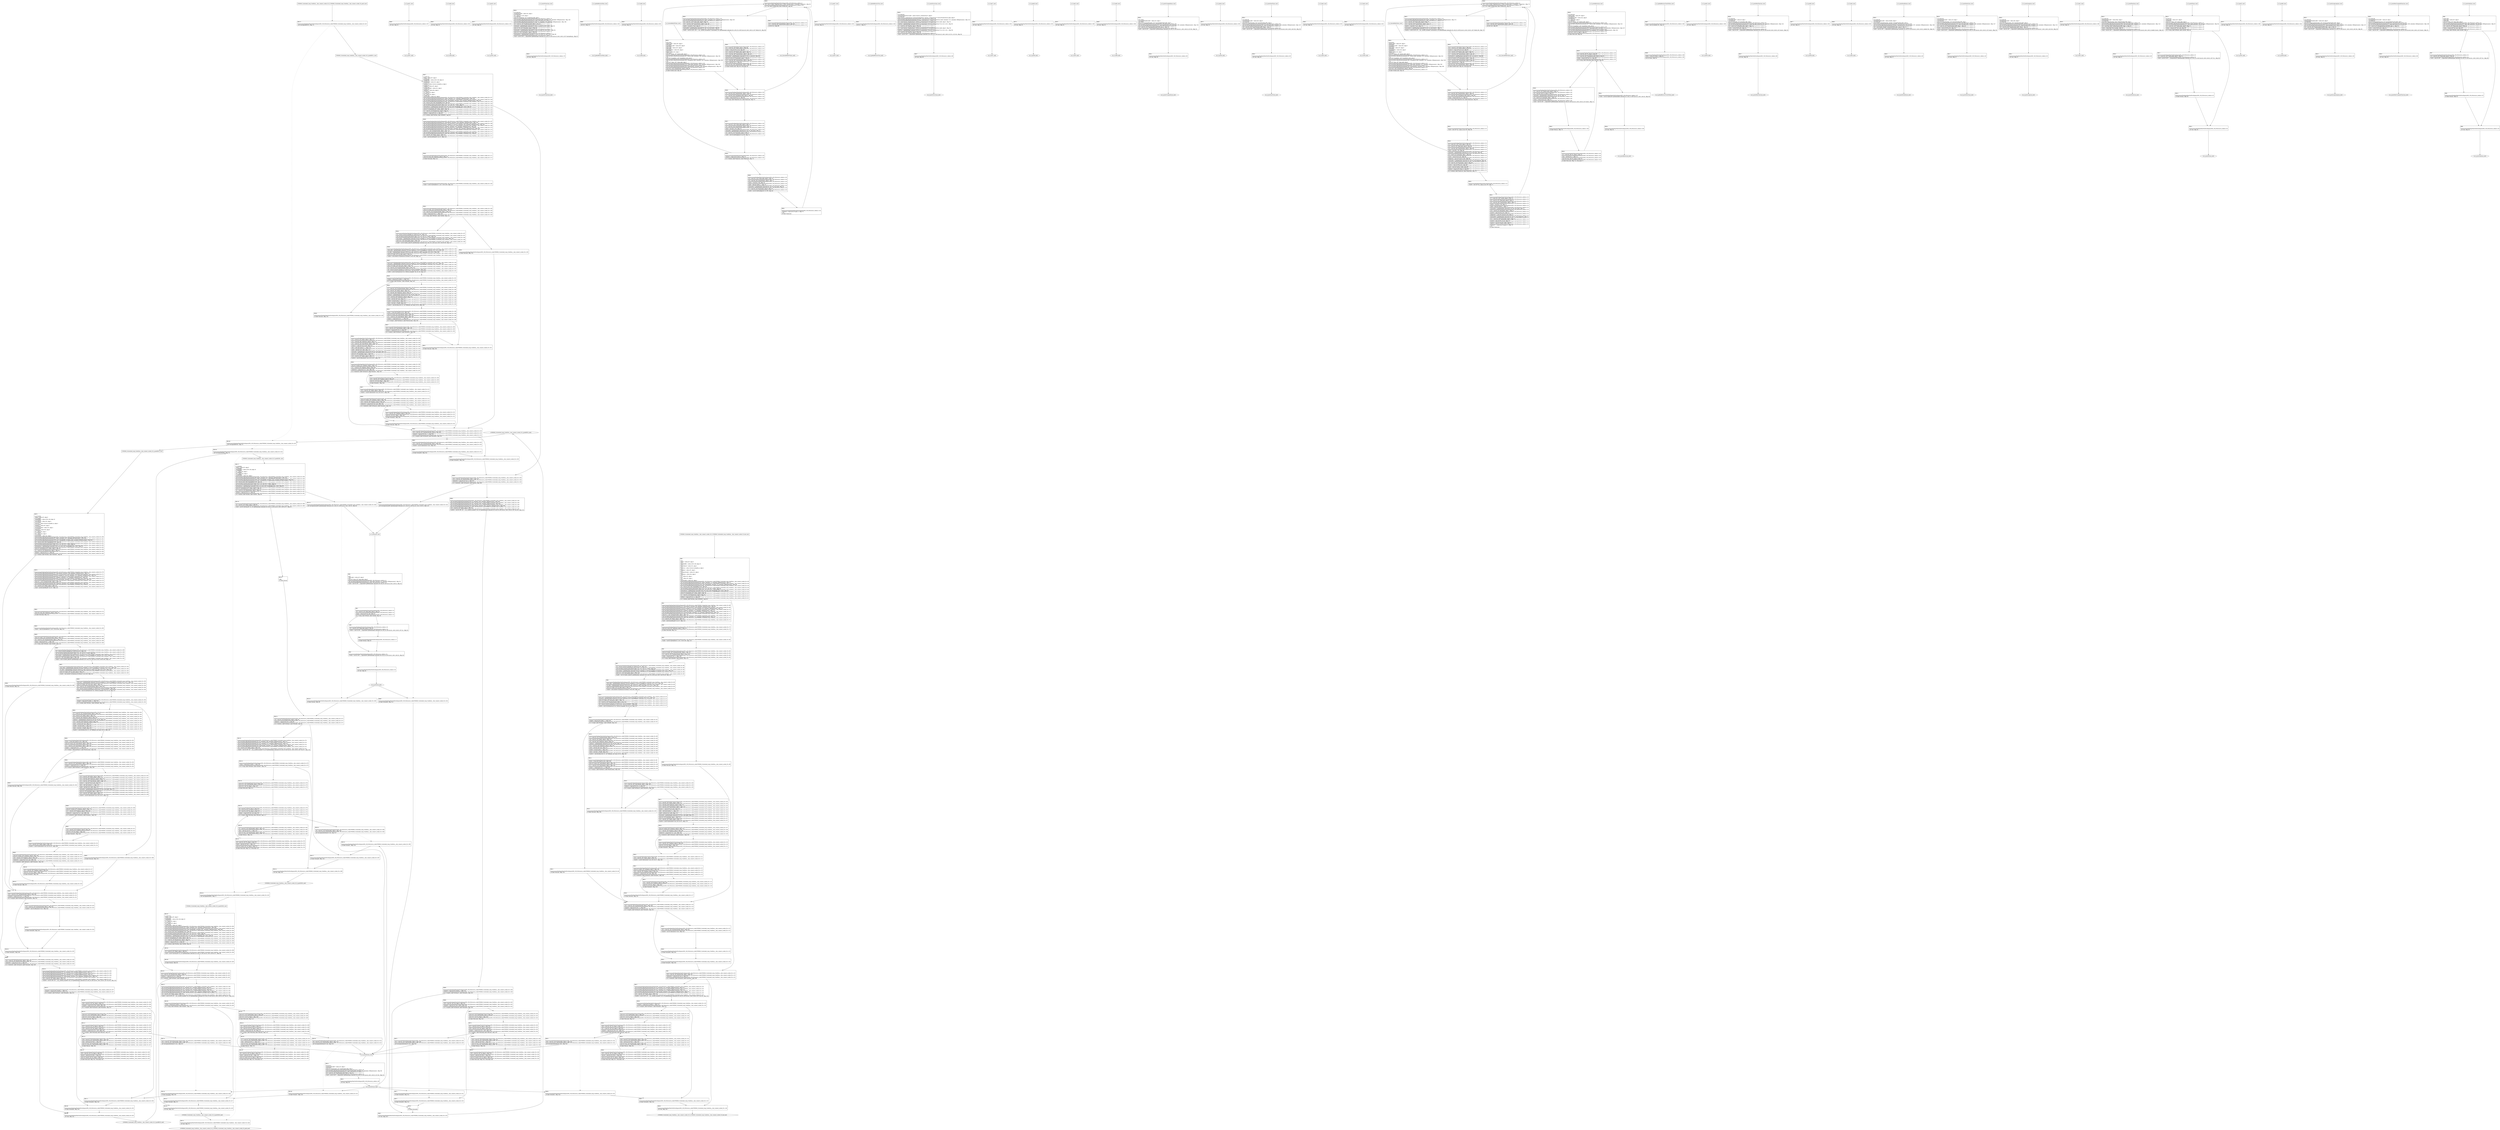 digraph "icfg graph" {
BBCWE606_Unchecked_Loop_Condition__char_connect_socket_05_ll_goodB2G1_end [label="{CWE606_Unchecked_Loop_Condition__char_connect_socket_05_ll_goodB2G1_end}"];
BBio_ll_good1_end [label="{io_ll_good1_end}"];
BBio_ll_bad6_end [label="{io_ll_bad6_end}"];
BBio_ll_good5_end [label="{io_ll_good5_end}"];
BBio_ll_printWcharLine_end [label="{io_ll_printWcharLine_end}"];
BBio_ll_globalReturnsFalse_end [label="{io_ll_globalReturnsFalse_end}"];
BBio_ll_bad8_end [label="{io_ll_bad8_end}"];
BBio_ll_decodeHexWChars_end [label="{io_ll_decodeHexWChars_end}"];
BBio_ll_good7_end [label="{io_ll_good7_end}"];
BBio_ll_globalReturnsTrue_end [label="{io_ll_globalReturnsTrue_end}"];
BBio_ll_printStructLine_end [label="{io_ll_printStructLine_end}"];
BBio_ll_bad7_end [label="{io_ll_bad7_end}"];
BBio_ll_good6_end [label="{io_ll_good6_end}"];
BBio_ll_bad2_end [label="{io_ll_bad2_end}"];
BBio_ll_bad9_end [label="{io_ll_bad9_end}"];
BBio_ll_printUnsignedLine_end [label="{io_ll_printUnsignedLine_end}"];
BBio_ll_good4_end [label="{io_ll_good4_end}"];
BBio_ll_printSizeTLine_end [label="{io_ll_printSizeTLine_end}"];
BBio_ll_bad5_end [label="{io_ll_bad5_end}"];
BBio_ll_printLine_end [label="{io_ll_printLine_end}"];
BBCWE606_Unchecked_Loop_Condition__char_connect_socket_05_ll_goodG2B2_end [label="{CWE606_Unchecked_Loop_Condition__char_connect_socket_05_ll_goodG2B2_end}"];
BBio_ll_bad4_end [label="{io_ll_bad4_end}"];
BBio_ll_decodeHexChars_end [label="{io_ll_decodeHexChars_end}"];
BBio_ll_printBytesLine_end [label="{io_ll_printBytesLine_end}"];
BBCWE606_Unchecked_Loop_Condition__char_connect_socket_05_ll_CWE606_Unchecked_Loop_Condition__char_connect_socket_05_bad_end [label="{CWE606_Unchecked_Loop_Condition__char_connect_socket_05_ll_CWE606_Unchecked_Loop_Condition__char_connect_socket_05_bad_end}"];
BBio_ll_globalReturnsTrueOrFalse_end [label="{io_ll_globalReturnsTrueOrFalse_end}"];
BBio_ll_good3_end [label="{io_ll_good3_end}"];
BBio_ll_printHexCharLine_end [label="{io_ll_printHexCharLine_end}"];
BBio_ll_good9_end [label="{io_ll_good9_end}"];
BBio_ll_bad3_end [label="{io_ll_bad3_end}"];
BBio_ll_printDoubleLine_end [label="{io_ll_printDoubleLine_end}"];
BBio_ll_printShortLine_end [label="{io_ll_printShortLine_end}"];
BBio_ll_printLongLine_end [label="{io_ll_printLongLine_end}"];
BBio_ll_bad1_end [label="{io_ll_bad1_end}"];
BBCWE606_Unchecked_Loop_Condition__char_connect_socket_05_ll_goodG2B1_end [label="{CWE606_Unchecked_Loop_Condition__char_connect_socket_05_ll_goodG2B1_end}"];
BBio_ll_printFloatLine_end [label="{io_ll_printFloatLine_end}"];
BBio_ll_printWLine_end [label="{io_ll_printWLine_end}"];
BBio_ll_good2_end [label="{io_ll_good2_end}"];
BBio_ll_printIntLine_end [label="{io_ll_printIntLine_end}"];
BBio_ll_good8_end [label="{io_ll_good8_end}"];
BBio_ll_printLongLongLine_end [label="{io_ll_printLongLongLine_end}"];
BBCWE606_Unchecked_Loop_Condition__char_connect_socket_05_ll_CWE606_Unchecked_Loop_Condition__char_connect_socket_05_good_end [label="{CWE606_Unchecked_Loop_Condition__char_connect_socket_05_ll_CWE606_Unchecked_Loop_Condition__char_connect_socket_05_good_end}"];
BBio_ll_printHexUnsignedCharLine_end [label="{io_ll_printHexUnsignedCharLine_end}"];
BBio_ll_printSinkLine_end [label="{io_ll_printSinkLine_end}"];
BBCWE606_Unchecked_Loop_Condition__char_connect_socket_05_ll_goodB2G2_end [label="{CWE606_Unchecked_Loop_Condition__char_connect_socket_05_ll_goodB2G2_end}"];
BBCWE606_Unchecked_Loop_Condition__char_connect_socket_05_ll_goodB2G1_start [label="{CWE606_Unchecked_Loop_Condition__char_connect_socket_05_ll_goodB2G1_start}", shape=record];
CWE606_Unchecked_Loop_Condition__char_connect_socket_05_ll_goodB2G1BB37 [label="{BB37:\l\l/:114091144\l
  %data = alloca i8*, align 8\l
/:114091144\l
  %dataBuffer = alloca [100 x i8], align 16\l
/:114091144\l
  %recvResult = alloca i32, align 4\l
/:114091144\l
  %service = alloca %struct.sockaddr_in, align 4\l
/:114091144\l
  %replace = alloca i8*, align 8\l
/:114091144\l
  %connectSocket = alloca i32, align 4\l
/:114091144\l
  %dataLen = alloca i64, align 8\l
/:114091144\l
  %i = alloca i32, align 4\l
/:114091144\l
  %n = alloca i32, align 4\l
/:114091144\l
  %intVariable = alloca i32, align 4\l
/home/raoxue/Desktop/MemVerif/workspace/000_108_934/source_code/CWE606_Unchecked_Loop_Condition__char_connect_socket_05.c:157\l
  call void @llvm.dbg.declare(metadata i8** %data, metadata !247, metadata !DIExpression()), !dbg !248\l
/home/raoxue/Desktop/MemVerif/workspace/000_108_934/source_code/CWE606_Unchecked_Loop_Condition__char_connect_socket_05.c:158\l
  call void @llvm.dbg.declare(metadata [100 x i8]* %dataBuffer, metadata !249, metadata !DIExpression()), !dbg !250\l
/home/raoxue/Desktop/MemVerif/workspace/000_108_934/source_code/CWE606_Unchecked_Loop_Condition__char_connect_socket_05.c:158\l
  %0 = bitcast [100 x i8]* %dataBuffer to i8*, !dbg !80\l
/home/raoxue/Desktop/MemVerif/workspace/000_108_934/source_code/CWE606_Unchecked_Loop_Condition__char_connect_socket_05.c:158\l
  call void @llvm.memset.p0i8.i64(i8* align 16 %0, i8 0, i64 100, i1 false), !dbg !80\l
/home/raoxue/Desktop/MemVerif/workspace/000_108_934/source_code/CWE606_Unchecked_Loop_Condition__char_connect_socket_05.c:159\l
  %arraydecay = getelementptr inbounds [100 x i8], [100 x i8]* %dataBuffer, i64 0, i64 0, !dbg !81\l
/home/raoxue/Desktop/MemVerif/workspace/000_108_934/source_code/CWE606_Unchecked_Loop_Condition__char_connect_socket_05.c:159\l
  store i8* %arraydecay, i8** %data, align 8, !dbg !82\l
/home/raoxue/Desktop/MemVerif/workspace/000_108_934/source_code/CWE606_Unchecked_Loop_Condition__char_connect_socket_05.c:160\l
  %1 = load i32, i32* @staticTrue, align 4, !dbg !83\l
/home/raoxue/Desktop/MemVerif/workspace/000_108_934/source_code/CWE606_Unchecked_Loop_Condition__char_connect_socket_05.c:160\l
  %tobool = icmp ne i32 %1, 0, !dbg !83\l
/home/raoxue/Desktop/MemVerif/workspace/000_108_934/source_code/CWE606_Unchecked_Loop_Condition__char_connect_socket_05.c:160\l
  br i1 %tobool, label %if.then, label %if.end31, !dbg !85\l
}", shape=record];
CWE606_Unchecked_Loop_Condition__char_connect_socket_05_ll_goodB2G1BB38 [label="{BB38:\l\l/home/raoxue/Desktop/MemVerif/workspace/000_108_934/source_code/CWE606_Unchecked_Loop_Condition__char_connect_socket_05.c:167\l
  call void @llvm.dbg.declare(metadata i32* %recvResult, metadata !256, metadata !DIExpression()), !dbg !259\l
/home/raoxue/Desktop/MemVerif/workspace/000_108_934/source_code/CWE606_Unchecked_Loop_Condition__char_connect_socket_05.c:168\l
  call void @llvm.dbg.declare(metadata %struct.sockaddr_in* %service, metadata !260, metadata !DIExpression()), !dbg !261\l
/home/raoxue/Desktop/MemVerif/workspace/000_108_934/source_code/CWE606_Unchecked_Loop_Condition__char_connect_socket_05.c:169\l
  call void @llvm.dbg.declare(metadata i8** %replace, metadata !262, metadata !DIExpression()), !dbg !263\l
/home/raoxue/Desktop/MemVerif/workspace/000_108_934/source_code/CWE606_Unchecked_Loop_Condition__char_connect_socket_05.c:170\l
  call void @llvm.dbg.declare(metadata i32* %connectSocket, metadata !264, metadata !DIExpression()), !dbg !265\l
/home/raoxue/Desktop/MemVerif/workspace/000_108_934/source_code/CWE606_Unchecked_Loop_Condition__char_connect_socket_05.c:170\l
  store i32 -1, i32* %connectSocket, align 4, !dbg !116\l
/home/raoxue/Desktop/MemVerif/workspace/000_108_934/source_code/CWE606_Unchecked_Loop_Condition__char_connect_socket_05.c:171\l
  call void @llvm.dbg.declare(metadata i64* %dataLen, metadata !266, metadata !DIExpression()), !dbg !267\l
/home/raoxue/Desktop/MemVerif/workspace/000_108_934/source_code/CWE606_Unchecked_Loop_Condition__char_connect_socket_05.c:171\l
  %2 = load i8*, i8** %data, align 8, !dbg !122\l
/home/raoxue/Desktop/MemVerif/workspace/000_108_934/source_code/CWE606_Unchecked_Loop_Condition__char_connect_socket_05.c:171\l
  %call = call i64 @strlen(i8* %2) #7, !dbg !123\l
}", shape=record];
CWE606_Unchecked_Loop_Condition__char_connect_socket_05_ll_goodB2G1BB38 [label="{BB38:\l\l/home/raoxue/Desktop/MemVerif/workspace/000_108_934/source_code/CWE606_Unchecked_Loop_Condition__char_connect_socket_05.c:167\l
  call void @llvm.dbg.declare(metadata i32* %recvResult, metadata !256, metadata !DIExpression()), !dbg !259\l
/home/raoxue/Desktop/MemVerif/workspace/000_108_934/source_code/CWE606_Unchecked_Loop_Condition__char_connect_socket_05.c:168\l
  call void @llvm.dbg.declare(metadata %struct.sockaddr_in* %service, metadata !260, metadata !DIExpression()), !dbg !261\l
/home/raoxue/Desktop/MemVerif/workspace/000_108_934/source_code/CWE606_Unchecked_Loop_Condition__char_connect_socket_05.c:169\l
  call void @llvm.dbg.declare(metadata i8** %replace, metadata !262, metadata !DIExpression()), !dbg !263\l
/home/raoxue/Desktop/MemVerif/workspace/000_108_934/source_code/CWE606_Unchecked_Loop_Condition__char_connect_socket_05.c:170\l
  call void @llvm.dbg.declare(metadata i32* %connectSocket, metadata !264, metadata !DIExpression()), !dbg !265\l
/home/raoxue/Desktop/MemVerif/workspace/000_108_934/source_code/CWE606_Unchecked_Loop_Condition__char_connect_socket_05.c:170\l
  store i32 -1, i32* %connectSocket, align 4, !dbg !116\l
/home/raoxue/Desktop/MemVerif/workspace/000_108_934/source_code/CWE606_Unchecked_Loop_Condition__char_connect_socket_05.c:171\l
  call void @llvm.dbg.declare(metadata i64* %dataLen, metadata !266, metadata !DIExpression()), !dbg !267\l
/home/raoxue/Desktop/MemVerif/workspace/000_108_934/source_code/CWE606_Unchecked_Loop_Condition__char_connect_socket_05.c:171\l
  %2 = load i8*, i8** %data, align 8, !dbg !122\l
/home/raoxue/Desktop/MemVerif/workspace/000_108_934/source_code/CWE606_Unchecked_Loop_Condition__char_connect_socket_05.c:171\l
  %call = call i64 @strlen(i8* %2) #7, !dbg !123\l
}", shape=record];
CWE606_Unchecked_Loop_Condition__char_connect_socket_05_ll_goodB2G1BB40 [label="{BB40:\l\l/home/raoxue/Desktop/MemVerif/workspace/000_108_934/source_code/CWE606_Unchecked_Loop_Condition__char_connect_socket_05.c:171\l
  store i64 %call, i64* %dataLen, align 8, !dbg !121\l
/home/raoxue/Desktop/MemVerif/workspace/000_108_934/source_code/CWE606_Unchecked_Loop_Condition__char_connect_socket_05.c:172\l
  br label %do.body, !dbg !124\l
}", shape=record];
CWE606_Unchecked_Loop_Condition__char_connect_socket_05_ll_goodB2G1BB41 [label="{BB41:\l\l/home/raoxue/Desktop/MemVerif/workspace/000_108_934/source_code/CWE606_Unchecked_Loop_Condition__char_connect_socket_05.c:182\l
  %call1 = call i32 @socket(i32 2, i32 1, i32 6) #8, !dbg !125\l
}", shape=record];
CWE606_Unchecked_Loop_Condition__char_connect_socket_05_ll_goodB2G1BB41 [label="{BB41:\l\l/home/raoxue/Desktop/MemVerif/workspace/000_108_934/source_code/CWE606_Unchecked_Loop_Condition__char_connect_socket_05.c:182\l
  %call1 = call i32 @socket(i32 2, i32 1, i32 6) #8, !dbg !125\l
}", shape=record];
CWE606_Unchecked_Loop_Condition__char_connect_socket_05_ll_goodB2G1BB42 [label="{BB42:\l\l/home/raoxue/Desktop/MemVerif/workspace/000_108_934/source_code/CWE606_Unchecked_Loop_Condition__char_connect_socket_05.c:182\l
  store i32 %call1, i32* %connectSocket, align 4, !dbg !127\l
/home/raoxue/Desktop/MemVerif/workspace/000_108_934/source_code/CWE606_Unchecked_Loop_Condition__char_connect_socket_05.c:183\l
  %3 = load i32, i32* %connectSocket, align 4, !dbg !128\l
/home/raoxue/Desktop/MemVerif/workspace/000_108_934/source_code/CWE606_Unchecked_Loop_Condition__char_connect_socket_05.c:183\l
  %cmp = icmp eq i32 %3, -1, !dbg !130\l
/home/raoxue/Desktop/MemVerif/workspace/000_108_934/source_code/CWE606_Unchecked_Loop_Condition__char_connect_socket_05.c:183\l
  br i1 %cmp, label %if.then2, label %if.end, !dbg !131\l
}", shape=record];
CWE606_Unchecked_Loop_Condition__char_connect_socket_05_ll_goodB2G1BB43 [label="{BB43:\l\l/home/raoxue/Desktop/MemVerif/workspace/000_108_934/source_code/CWE606_Unchecked_Loop_Condition__char_connect_socket_05.c:185\l
  br label %do.end, !dbg !132\l
}", shape=record];
CWE606_Unchecked_Loop_Condition__char_connect_socket_05_ll_goodB2G1BB44 [label="{BB44:\l\l/home/raoxue/Desktop/MemVerif/workspace/000_108_934/source_code/CWE606_Unchecked_Loop_Condition__char_connect_socket_05.c:187\l
  %4 = bitcast %struct.sockaddr_in* %service to i8*, !dbg !134\l
/home/raoxue/Desktop/MemVerif/workspace/000_108_934/source_code/CWE606_Unchecked_Loop_Condition__char_connect_socket_05.c:187\l
  call void @llvm.memset.p0i8.i64(i8* align 4 %4, i8 0, i64 16, i1 false), !dbg !134\l
/home/raoxue/Desktop/MemVerif/workspace/000_108_934/source_code/CWE606_Unchecked_Loop_Condition__char_connect_socket_05.c:188\l
  %sin_family = getelementptr inbounds %struct.sockaddr_in, %struct.sockaddr_in* %service, i32 0, i32 0, !dbg !135\l
/home/raoxue/Desktop/MemVerif/workspace/000_108_934/source_code/CWE606_Unchecked_Loop_Condition__char_connect_socket_05.c:188\l
  store i16 2, i16* %sin_family, align 4, !dbg !136\l
/home/raoxue/Desktop/MemVerif/workspace/000_108_934/source_code/CWE606_Unchecked_Loop_Condition__char_connect_socket_05.c:189\l
  %call3 = call i32 @inet_addr(i8* getelementptr inbounds ([10 x i8], [10 x i8]* @.str, i64 0, i64 0)) #8, !dbg !137\l
}", shape=record];
CWE606_Unchecked_Loop_Condition__char_connect_socket_05_ll_goodB2G1BB44 [label="{BB44:\l\l/home/raoxue/Desktop/MemVerif/workspace/000_108_934/source_code/CWE606_Unchecked_Loop_Condition__char_connect_socket_05.c:187\l
  %4 = bitcast %struct.sockaddr_in* %service to i8*, !dbg !134\l
/home/raoxue/Desktop/MemVerif/workspace/000_108_934/source_code/CWE606_Unchecked_Loop_Condition__char_connect_socket_05.c:187\l
  call void @llvm.memset.p0i8.i64(i8* align 4 %4, i8 0, i64 16, i1 false), !dbg !134\l
/home/raoxue/Desktop/MemVerif/workspace/000_108_934/source_code/CWE606_Unchecked_Loop_Condition__char_connect_socket_05.c:188\l
  %sin_family = getelementptr inbounds %struct.sockaddr_in, %struct.sockaddr_in* %service, i32 0, i32 0, !dbg !135\l
/home/raoxue/Desktop/MemVerif/workspace/000_108_934/source_code/CWE606_Unchecked_Loop_Condition__char_connect_socket_05.c:188\l
  store i16 2, i16* %sin_family, align 4, !dbg !136\l
/home/raoxue/Desktop/MemVerif/workspace/000_108_934/source_code/CWE606_Unchecked_Loop_Condition__char_connect_socket_05.c:189\l
  %call3 = call i32 @inet_addr(i8* getelementptr inbounds ([10 x i8], [10 x i8]* @.str, i64 0, i64 0)) #8, !dbg !137\l
}", shape=record];
CWE606_Unchecked_Loop_Condition__char_connect_socket_05_ll_goodB2G1BB46 [label="{BB46:\l\l/home/raoxue/Desktop/MemVerif/workspace/000_108_934/source_code/CWE606_Unchecked_Loop_Condition__char_connect_socket_05.c:189\l
  %sin_addr = getelementptr inbounds %struct.sockaddr_in, %struct.sockaddr_in* %service, i32 0, i32 2, !dbg !138\l
/home/raoxue/Desktop/MemVerif/workspace/000_108_934/source_code/CWE606_Unchecked_Loop_Condition__char_connect_socket_05.c:189\l
  %s_addr = getelementptr inbounds %struct.in_addr, %struct.in_addr* %sin_addr, i32 0, i32 0, !dbg !139\l
/home/raoxue/Desktop/MemVerif/workspace/000_108_934/source_code/CWE606_Unchecked_Loop_Condition__char_connect_socket_05.c:189\l
  store i32 %call3, i32* %s_addr, align 4, !dbg !140\l
/home/raoxue/Desktop/MemVerif/workspace/000_108_934/source_code/CWE606_Unchecked_Loop_Condition__char_connect_socket_05.c:190\l
  %call4 = call zeroext i16 @htons(i16 zeroext 27015) #9, !dbg !141\l
}", shape=record];
CWE606_Unchecked_Loop_Condition__char_connect_socket_05_ll_goodB2G1BB46 [label="{BB46:\l\l/home/raoxue/Desktop/MemVerif/workspace/000_108_934/source_code/CWE606_Unchecked_Loop_Condition__char_connect_socket_05.c:189\l
  %sin_addr = getelementptr inbounds %struct.sockaddr_in, %struct.sockaddr_in* %service, i32 0, i32 2, !dbg !138\l
/home/raoxue/Desktop/MemVerif/workspace/000_108_934/source_code/CWE606_Unchecked_Loop_Condition__char_connect_socket_05.c:189\l
  %s_addr = getelementptr inbounds %struct.in_addr, %struct.in_addr* %sin_addr, i32 0, i32 0, !dbg !139\l
/home/raoxue/Desktop/MemVerif/workspace/000_108_934/source_code/CWE606_Unchecked_Loop_Condition__char_connect_socket_05.c:189\l
  store i32 %call3, i32* %s_addr, align 4, !dbg !140\l
/home/raoxue/Desktop/MemVerif/workspace/000_108_934/source_code/CWE606_Unchecked_Loop_Condition__char_connect_socket_05.c:190\l
  %call4 = call zeroext i16 @htons(i16 zeroext 27015) #9, !dbg !141\l
}", shape=record];
CWE606_Unchecked_Loop_Condition__char_connect_socket_05_ll_goodB2G1BB47 [label="{BB47:\l\l/home/raoxue/Desktop/MemVerif/workspace/000_108_934/source_code/CWE606_Unchecked_Loop_Condition__char_connect_socket_05.c:190\l
  %sin_port = getelementptr inbounds %struct.sockaddr_in, %struct.sockaddr_in* %service, i32 0, i32 1, !dbg !142\l
/home/raoxue/Desktop/MemVerif/workspace/000_108_934/source_code/CWE606_Unchecked_Loop_Condition__char_connect_socket_05.c:190\l
  store i16 %call4, i16* %sin_port, align 2, !dbg !143\l
/home/raoxue/Desktop/MemVerif/workspace/000_108_934/source_code/CWE606_Unchecked_Loop_Condition__char_connect_socket_05.c:191\l
  %5 = load i32, i32* %connectSocket, align 4, !dbg !144\l
/home/raoxue/Desktop/MemVerif/workspace/000_108_934/source_code/CWE606_Unchecked_Loop_Condition__char_connect_socket_05.c:191\l
  %6 = bitcast %struct.sockaddr_in* %service to %struct.sockaddr*, !dbg !146\l
/home/raoxue/Desktop/MemVerif/workspace/000_108_934/source_code/CWE606_Unchecked_Loop_Condition__char_connect_socket_05.c:191\l
  %call5 = call i32 @connect(i32 %5, %struct.sockaddr* %6, i32 16), !dbg !147\l
}", shape=record];
CWE606_Unchecked_Loop_Condition__char_connect_socket_05_ll_goodB2G1BB47 [label="{BB47:\l\l/home/raoxue/Desktop/MemVerif/workspace/000_108_934/source_code/CWE606_Unchecked_Loop_Condition__char_connect_socket_05.c:190\l
  %sin_port = getelementptr inbounds %struct.sockaddr_in, %struct.sockaddr_in* %service, i32 0, i32 1, !dbg !142\l
/home/raoxue/Desktop/MemVerif/workspace/000_108_934/source_code/CWE606_Unchecked_Loop_Condition__char_connect_socket_05.c:190\l
  store i16 %call4, i16* %sin_port, align 2, !dbg !143\l
/home/raoxue/Desktop/MemVerif/workspace/000_108_934/source_code/CWE606_Unchecked_Loop_Condition__char_connect_socket_05.c:191\l
  %5 = load i32, i32* %connectSocket, align 4, !dbg !144\l
/home/raoxue/Desktop/MemVerif/workspace/000_108_934/source_code/CWE606_Unchecked_Loop_Condition__char_connect_socket_05.c:191\l
  %6 = bitcast %struct.sockaddr_in* %service to %struct.sockaddr*, !dbg !146\l
/home/raoxue/Desktop/MemVerif/workspace/000_108_934/source_code/CWE606_Unchecked_Loop_Condition__char_connect_socket_05.c:191\l
  %call5 = call i32 @connect(i32 %5, %struct.sockaddr* %6, i32 16), !dbg !147\l
}", shape=record];
CWE606_Unchecked_Loop_Condition__char_connect_socket_05_ll_goodB2G1BB48 [label="{BB48:\l\l/home/raoxue/Desktop/MemVerif/workspace/000_108_934/source_code/CWE606_Unchecked_Loop_Condition__char_connect_socket_05.c:191\l
  %cmp6 = icmp eq i32 %call5, -1, !dbg !148\l
/home/raoxue/Desktop/MemVerif/workspace/000_108_934/source_code/CWE606_Unchecked_Loop_Condition__char_connect_socket_05.c:191\l
  br i1 %cmp6, label %if.then7, label %if.end8, !dbg !149\l
}", shape=record];
CWE606_Unchecked_Loop_Condition__char_connect_socket_05_ll_goodB2G1BB49 [label="{BB49:\l\l/home/raoxue/Desktop/MemVerif/workspace/000_108_934/source_code/CWE606_Unchecked_Loop_Condition__char_connect_socket_05.c:193\l
  br label %do.end, !dbg !150\l
}", shape=record];
CWE606_Unchecked_Loop_Condition__char_connect_socket_05_ll_goodB2G1BB50 [label="{BB50:\l\l/home/raoxue/Desktop/MemVerif/workspace/000_108_934/source_code/CWE606_Unchecked_Loop_Condition__char_connect_socket_05.c:198\l
  %7 = load i32, i32* %connectSocket, align 4, !dbg !152\l
/home/raoxue/Desktop/MemVerif/workspace/000_108_934/source_code/CWE606_Unchecked_Loop_Condition__char_connect_socket_05.c:198\l
  %8 = load i8*, i8** %data, align 8, !dbg !153\l
/home/raoxue/Desktop/MemVerif/workspace/000_108_934/source_code/CWE606_Unchecked_Loop_Condition__char_connect_socket_05.c:198\l
  %9 = load i64, i64* %dataLen, align 8, !dbg !154\l
/home/raoxue/Desktop/MemVerif/workspace/000_108_934/source_code/CWE606_Unchecked_Loop_Condition__char_connect_socket_05.c:198\l
  %add.ptr = getelementptr inbounds i8, i8* %8, i64 %9, !dbg !155\l
/home/raoxue/Desktop/MemVerif/workspace/000_108_934/source_code/CWE606_Unchecked_Loop_Condition__char_connect_socket_05.c:198\l
  %10 = load i64, i64* %dataLen, align 8, !dbg !156\l
/home/raoxue/Desktop/MemVerif/workspace/000_108_934/source_code/CWE606_Unchecked_Loop_Condition__char_connect_socket_05.c:198\l
  %sub = sub i64 100, %10, !dbg !157\l
/home/raoxue/Desktop/MemVerif/workspace/000_108_934/source_code/CWE606_Unchecked_Loop_Condition__char_connect_socket_05.c:198\l
  %sub9 = sub i64 %sub, 1, !dbg !158\l
/home/raoxue/Desktop/MemVerif/workspace/000_108_934/source_code/CWE606_Unchecked_Loop_Condition__char_connect_socket_05.c:198\l
  %mul = mul i64 1, %sub9, !dbg !159\l
/home/raoxue/Desktop/MemVerif/workspace/000_108_934/source_code/CWE606_Unchecked_Loop_Condition__char_connect_socket_05.c:198\l
  %call10 = call i64 @recv(i32 %7, i8* %add.ptr, i64 %mul, i32 0), !dbg !160\l
}", shape=record];
CWE606_Unchecked_Loop_Condition__char_connect_socket_05_ll_goodB2G1BB50 [label="{BB50:\l\l/home/raoxue/Desktop/MemVerif/workspace/000_108_934/source_code/CWE606_Unchecked_Loop_Condition__char_connect_socket_05.c:198\l
  %7 = load i32, i32* %connectSocket, align 4, !dbg !152\l
/home/raoxue/Desktop/MemVerif/workspace/000_108_934/source_code/CWE606_Unchecked_Loop_Condition__char_connect_socket_05.c:198\l
  %8 = load i8*, i8** %data, align 8, !dbg !153\l
/home/raoxue/Desktop/MemVerif/workspace/000_108_934/source_code/CWE606_Unchecked_Loop_Condition__char_connect_socket_05.c:198\l
  %9 = load i64, i64* %dataLen, align 8, !dbg !154\l
/home/raoxue/Desktop/MemVerif/workspace/000_108_934/source_code/CWE606_Unchecked_Loop_Condition__char_connect_socket_05.c:198\l
  %add.ptr = getelementptr inbounds i8, i8* %8, i64 %9, !dbg !155\l
/home/raoxue/Desktop/MemVerif/workspace/000_108_934/source_code/CWE606_Unchecked_Loop_Condition__char_connect_socket_05.c:198\l
  %10 = load i64, i64* %dataLen, align 8, !dbg !156\l
/home/raoxue/Desktop/MemVerif/workspace/000_108_934/source_code/CWE606_Unchecked_Loop_Condition__char_connect_socket_05.c:198\l
  %sub = sub i64 100, %10, !dbg !157\l
/home/raoxue/Desktop/MemVerif/workspace/000_108_934/source_code/CWE606_Unchecked_Loop_Condition__char_connect_socket_05.c:198\l
  %sub9 = sub i64 %sub, 1, !dbg !158\l
/home/raoxue/Desktop/MemVerif/workspace/000_108_934/source_code/CWE606_Unchecked_Loop_Condition__char_connect_socket_05.c:198\l
  %mul = mul i64 1, %sub9, !dbg !159\l
/home/raoxue/Desktop/MemVerif/workspace/000_108_934/source_code/CWE606_Unchecked_Loop_Condition__char_connect_socket_05.c:198\l
  %call10 = call i64 @recv(i32 %7, i8* %add.ptr, i64 %mul, i32 0), !dbg !160\l
}", shape=record];
CWE606_Unchecked_Loop_Condition__char_connect_socket_05_ll_goodB2G1BB51 [label="{BB51:\l\l/home/raoxue/Desktop/MemVerif/workspace/000_108_934/source_code/CWE606_Unchecked_Loop_Condition__char_connect_socket_05.c:198\l
  %conv = trunc i64 %call10 to i32, !dbg !160\l
/home/raoxue/Desktop/MemVerif/workspace/000_108_934/source_code/CWE606_Unchecked_Loop_Condition__char_connect_socket_05.c:198\l
  store i32 %conv, i32* %recvResult, align 4, !dbg !161\l
/home/raoxue/Desktop/MemVerif/workspace/000_108_934/source_code/CWE606_Unchecked_Loop_Condition__char_connect_socket_05.c:199\l
  %11 = load i32, i32* %recvResult, align 4, !dbg !162\l
/home/raoxue/Desktop/MemVerif/workspace/000_108_934/source_code/CWE606_Unchecked_Loop_Condition__char_connect_socket_05.c:199\l
  %cmp11 = icmp eq i32 %11, -1, !dbg !164\l
/home/raoxue/Desktop/MemVerif/workspace/000_108_934/source_code/CWE606_Unchecked_Loop_Condition__char_connect_socket_05.c:199\l
  br i1 %cmp11, label %if.then15, label %lor.lhs.false, !dbg !165\l
}", shape=record];
CWE606_Unchecked_Loop_Condition__char_connect_socket_05_ll_goodB2G1BB53 [label="{BB53:\l\l/home/raoxue/Desktop/MemVerif/workspace/000_108_934/source_code/CWE606_Unchecked_Loop_Condition__char_connect_socket_05.c:199\l
  %12 = load i32, i32* %recvResult, align 4, !dbg !166\l
/home/raoxue/Desktop/MemVerif/workspace/000_108_934/source_code/CWE606_Unchecked_Loop_Condition__char_connect_socket_05.c:199\l
  %cmp13 = icmp eq i32 %12, 0, !dbg !167\l
/home/raoxue/Desktop/MemVerif/workspace/000_108_934/source_code/CWE606_Unchecked_Loop_Condition__char_connect_socket_05.c:199\l
  br i1 %cmp13, label %if.then15, label %if.end16, !dbg !168\l
}", shape=record];
CWE606_Unchecked_Loop_Condition__char_connect_socket_05_ll_goodB2G1BB52 [label="{BB52:\l\l/home/raoxue/Desktop/MemVerif/workspace/000_108_934/source_code/CWE606_Unchecked_Loop_Condition__char_connect_socket_05.c:201\l
  br label %do.end, !dbg !169\l
}", shape=record];
CWE606_Unchecked_Loop_Condition__char_connect_socket_05_ll_goodB2G1BB54 [label="{BB54:\l\l/home/raoxue/Desktop/MemVerif/workspace/000_108_934/source_code/CWE606_Unchecked_Loop_Condition__char_connect_socket_05.c:204\l
  %13 = load i8*, i8** %data, align 8, !dbg !171\l
/home/raoxue/Desktop/MemVerif/workspace/000_108_934/source_code/CWE606_Unchecked_Loop_Condition__char_connect_socket_05.c:204\l
  %14 = load i64, i64* %dataLen, align 8, !dbg !172\l
/home/raoxue/Desktop/MemVerif/workspace/000_108_934/source_code/CWE606_Unchecked_Loop_Condition__char_connect_socket_05.c:204\l
  %15 = load i32, i32* %recvResult, align 4, !dbg !173\l
/home/raoxue/Desktop/MemVerif/workspace/000_108_934/source_code/CWE606_Unchecked_Loop_Condition__char_connect_socket_05.c:204\l
  %conv17 = sext i32 %15 to i64, !dbg !173\l
/home/raoxue/Desktop/MemVerif/workspace/000_108_934/source_code/CWE606_Unchecked_Loop_Condition__char_connect_socket_05.c:204\l
  %div = udiv i64 %conv17, 1, !dbg !174\l
/home/raoxue/Desktop/MemVerif/workspace/000_108_934/source_code/CWE606_Unchecked_Loop_Condition__char_connect_socket_05.c:204\l
  %add = add i64 %14, %div, !dbg !175\l
/home/raoxue/Desktop/MemVerif/workspace/000_108_934/source_code/CWE606_Unchecked_Loop_Condition__char_connect_socket_05.c:204\l
  %arrayidx = getelementptr inbounds i8, i8* %13, i64 %add, !dbg !171\l
/home/raoxue/Desktop/MemVerif/workspace/000_108_934/source_code/CWE606_Unchecked_Loop_Condition__char_connect_socket_05.c:204\l
  store i8 0, i8* %arrayidx, align 1, !dbg !176\l
/home/raoxue/Desktop/MemVerif/workspace/000_108_934/source_code/CWE606_Unchecked_Loop_Condition__char_connect_socket_05.c:206\l
  %16 = load i8*, i8** %data, align 8, !dbg !177\l
/home/raoxue/Desktop/MemVerif/workspace/000_108_934/source_code/CWE606_Unchecked_Loop_Condition__char_connect_socket_05.c:206\l
  %call18 = call i8* @strchr(i8* %16, i32 13) #7, !dbg !178\l
}", shape=record];
CWE606_Unchecked_Loop_Condition__char_connect_socket_05_ll_goodB2G1BB54 [label="{BB54:\l\l/home/raoxue/Desktop/MemVerif/workspace/000_108_934/source_code/CWE606_Unchecked_Loop_Condition__char_connect_socket_05.c:204\l
  %13 = load i8*, i8** %data, align 8, !dbg !171\l
/home/raoxue/Desktop/MemVerif/workspace/000_108_934/source_code/CWE606_Unchecked_Loop_Condition__char_connect_socket_05.c:204\l
  %14 = load i64, i64* %dataLen, align 8, !dbg !172\l
/home/raoxue/Desktop/MemVerif/workspace/000_108_934/source_code/CWE606_Unchecked_Loop_Condition__char_connect_socket_05.c:204\l
  %15 = load i32, i32* %recvResult, align 4, !dbg !173\l
/home/raoxue/Desktop/MemVerif/workspace/000_108_934/source_code/CWE606_Unchecked_Loop_Condition__char_connect_socket_05.c:204\l
  %conv17 = sext i32 %15 to i64, !dbg !173\l
/home/raoxue/Desktop/MemVerif/workspace/000_108_934/source_code/CWE606_Unchecked_Loop_Condition__char_connect_socket_05.c:204\l
  %div = udiv i64 %conv17, 1, !dbg !174\l
/home/raoxue/Desktop/MemVerif/workspace/000_108_934/source_code/CWE606_Unchecked_Loop_Condition__char_connect_socket_05.c:204\l
  %add = add i64 %14, %div, !dbg !175\l
/home/raoxue/Desktop/MemVerif/workspace/000_108_934/source_code/CWE606_Unchecked_Loop_Condition__char_connect_socket_05.c:204\l
  %arrayidx = getelementptr inbounds i8, i8* %13, i64 %add, !dbg !171\l
/home/raoxue/Desktop/MemVerif/workspace/000_108_934/source_code/CWE606_Unchecked_Loop_Condition__char_connect_socket_05.c:204\l
  store i8 0, i8* %arrayidx, align 1, !dbg !176\l
/home/raoxue/Desktop/MemVerif/workspace/000_108_934/source_code/CWE606_Unchecked_Loop_Condition__char_connect_socket_05.c:206\l
  %16 = load i8*, i8** %data, align 8, !dbg !177\l
/home/raoxue/Desktop/MemVerif/workspace/000_108_934/source_code/CWE606_Unchecked_Loop_Condition__char_connect_socket_05.c:206\l
  %call18 = call i8* @strchr(i8* %16, i32 13) #7, !dbg !178\l
}", shape=record];
CWE606_Unchecked_Loop_Condition__char_connect_socket_05_ll_goodB2G1BB55 [label="{BB55:\l\l/home/raoxue/Desktop/MemVerif/workspace/000_108_934/source_code/CWE606_Unchecked_Loop_Condition__char_connect_socket_05.c:206\l
  store i8* %call18, i8** %replace, align 8, !dbg !179\l
/home/raoxue/Desktop/MemVerif/workspace/000_108_934/source_code/CWE606_Unchecked_Loop_Condition__char_connect_socket_05.c:207\l
  %17 = load i8*, i8** %replace, align 8, !dbg !180\l
/home/raoxue/Desktop/MemVerif/workspace/000_108_934/source_code/CWE606_Unchecked_Loop_Condition__char_connect_socket_05.c:207\l
  %tobool19 = icmp ne i8* %17, null, !dbg !180\l
/home/raoxue/Desktop/MemVerif/workspace/000_108_934/source_code/CWE606_Unchecked_Loop_Condition__char_connect_socket_05.c:207\l
  br i1 %tobool19, label %if.then20, label %if.end21, !dbg !182\l
}", shape=record];
CWE606_Unchecked_Loop_Condition__char_connect_socket_05_ll_goodB2G1BB56 [label="{BB56:\l\l/home/raoxue/Desktop/MemVerif/workspace/000_108_934/source_code/CWE606_Unchecked_Loop_Condition__char_connect_socket_05.c:209\l
  %18 = load i8*, i8** %replace, align 8, !dbg !183\l
/home/raoxue/Desktop/MemVerif/workspace/000_108_934/source_code/CWE606_Unchecked_Loop_Condition__char_connect_socket_05.c:209\l
  store i8 0, i8* %18, align 1, !dbg !185\l
/home/raoxue/Desktop/MemVerif/workspace/000_108_934/source_code/CWE606_Unchecked_Loop_Condition__char_connect_socket_05.c:210\l
  br label %if.end21, !dbg !186\l
}", shape=record];
CWE606_Unchecked_Loop_Condition__char_connect_socket_05_ll_goodB2G1BB57 [label="{BB57:\l\l/home/raoxue/Desktop/MemVerif/workspace/000_108_934/source_code/CWE606_Unchecked_Loop_Condition__char_connect_socket_05.c:211\l
  %19 = load i8*, i8** %data, align 8, !dbg !187\l
/home/raoxue/Desktop/MemVerif/workspace/000_108_934/source_code/CWE606_Unchecked_Loop_Condition__char_connect_socket_05.c:211\l
  %call22 = call i8* @strchr(i8* %19, i32 10) #7, !dbg !188\l
}", shape=record];
CWE606_Unchecked_Loop_Condition__char_connect_socket_05_ll_goodB2G1BB57 [label="{BB57:\l\l/home/raoxue/Desktop/MemVerif/workspace/000_108_934/source_code/CWE606_Unchecked_Loop_Condition__char_connect_socket_05.c:211\l
  %19 = load i8*, i8** %data, align 8, !dbg !187\l
/home/raoxue/Desktop/MemVerif/workspace/000_108_934/source_code/CWE606_Unchecked_Loop_Condition__char_connect_socket_05.c:211\l
  %call22 = call i8* @strchr(i8* %19, i32 10) #7, !dbg !188\l
}", shape=record];
CWE606_Unchecked_Loop_Condition__char_connect_socket_05_ll_goodB2G1BB58 [label="{BB58:\l\l/home/raoxue/Desktop/MemVerif/workspace/000_108_934/source_code/CWE606_Unchecked_Loop_Condition__char_connect_socket_05.c:211\l
  store i8* %call22, i8** %replace, align 8, !dbg !189\l
/home/raoxue/Desktop/MemVerif/workspace/000_108_934/source_code/CWE606_Unchecked_Loop_Condition__char_connect_socket_05.c:212\l
  %20 = load i8*, i8** %replace, align 8, !dbg !190\l
/home/raoxue/Desktop/MemVerif/workspace/000_108_934/source_code/CWE606_Unchecked_Loop_Condition__char_connect_socket_05.c:212\l
  %tobool23 = icmp ne i8* %20, null, !dbg !190\l
/home/raoxue/Desktop/MemVerif/workspace/000_108_934/source_code/CWE606_Unchecked_Loop_Condition__char_connect_socket_05.c:212\l
  br i1 %tobool23, label %if.then24, label %if.end25, !dbg !192\l
}", shape=record];
CWE606_Unchecked_Loop_Condition__char_connect_socket_05_ll_goodB2G1BB59 [label="{BB59:\l\l/home/raoxue/Desktop/MemVerif/workspace/000_108_934/source_code/CWE606_Unchecked_Loop_Condition__char_connect_socket_05.c:214\l
  %21 = load i8*, i8** %replace, align 8, !dbg !193\l
/home/raoxue/Desktop/MemVerif/workspace/000_108_934/source_code/CWE606_Unchecked_Loop_Condition__char_connect_socket_05.c:214\l
  store i8 0, i8* %21, align 1, !dbg !195\l
/home/raoxue/Desktop/MemVerif/workspace/000_108_934/source_code/CWE606_Unchecked_Loop_Condition__char_connect_socket_05.c:215\l
  br label %if.end25, !dbg !196\l
}", shape=record];
CWE606_Unchecked_Loop_Condition__char_connect_socket_05_ll_goodB2G1BB60 [label="{BB60:\l\l/home/raoxue/Desktop/MemVerif/workspace/000_108_934/source_code/CWE606_Unchecked_Loop_Condition__char_connect_socket_05.c:216\l
  br label %do.end, !dbg !197\l
}", shape=record];
CWE606_Unchecked_Loop_Condition__char_connect_socket_05_ll_goodB2G1BB45 [label="{BB45:\l\l/home/raoxue/Desktop/MemVerif/workspace/000_108_934/source_code/CWE606_Unchecked_Loop_Condition__char_connect_socket_05.c:218\l
  %22 = load i32, i32* %connectSocket, align 4, !dbg !198\l
/home/raoxue/Desktop/MemVerif/workspace/000_108_934/source_code/CWE606_Unchecked_Loop_Condition__char_connect_socket_05.c:218\l
  %cmp26 = icmp ne i32 %22, -1, !dbg !200\l
/home/raoxue/Desktop/MemVerif/workspace/000_108_934/source_code/CWE606_Unchecked_Loop_Condition__char_connect_socket_05.c:218\l
  br i1 %cmp26, label %if.then28, label %if.end30, !dbg !201\l
}", shape=record];
CWE606_Unchecked_Loop_Condition__char_connect_socket_05_ll_goodB2G1BB61 [label="{BB61:\l\l/home/raoxue/Desktop/MemVerif/workspace/000_108_934/source_code/CWE606_Unchecked_Loop_Condition__char_connect_socket_05.c:220\l
  %23 = load i32, i32* %connectSocket, align 4, !dbg !202\l
/home/raoxue/Desktop/MemVerif/workspace/000_108_934/source_code/CWE606_Unchecked_Loop_Condition__char_connect_socket_05.c:220\l
  %call29 = call i32 @close(i32 %23), !dbg !204\l
}", shape=record];
CWE606_Unchecked_Loop_Condition__char_connect_socket_05_ll_goodB2G1BB61 [label="{BB61:\l\l/home/raoxue/Desktop/MemVerif/workspace/000_108_934/source_code/CWE606_Unchecked_Loop_Condition__char_connect_socket_05.c:220\l
  %23 = load i32, i32* %connectSocket, align 4, !dbg !202\l
/home/raoxue/Desktop/MemVerif/workspace/000_108_934/source_code/CWE606_Unchecked_Loop_Condition__char_connect_socket_05.c:220\l
  %call29 = call i32 @close(i32 %23), !dbg !204\l
}", shape=record];
CWE606_Unchecked_Loop_Condition__char_connect_socket_05_ll_goodB2G1BB63 [label="{BB63:\l\l/home/raoxue/Desktop/MemVerif/workspace/000_108_934/source_code/CWE606_Unchecked_Loop_Condition__char_connect_socket_05.c:221\l
  br label %if.end30, !dbg !205\l
}", shape=record];
CWE606_Unchecked_Loop_Condition__char_connect_socket_05_ll_goodB2G1BB62 [label="{BB62:\l\l/home/raoxue/Desktop/MemVerif/workspace/000_108_934/source_code/CWE606_Unchecked_Loop_Condition__char_connect_socket_05.c:229\l
  br label %if.end31, !dbg !206\l
}", shape=record];
CWE606_Unchecked_Loop_Condition__char_connect_socket_05_ll_goodB2G1BB39 [label="{BB39:\l\l/home/raoxue/Desktop/MemVerif/workspace/000_108_934/source_code/CWE606_Unchecked_Loop_Condition__char_connect_socket_05.c:230\l
  %24 = load i32, i32* @staticFalse, align 4, !dbg !207\l
/home/raoxue/Desktop/MemVerif/workspace/000_108_934/source_code/CWE606_Unchecked_Loop_Condition__char_connect_socket_05.c:230\l
  %tobool32 = icmp ne i32 %24, 0, !dbg !207\l
/home/raoxue/Desktop/MemVerif/workspace/000_108_934/source_code/CWE606_Unchecked_Loop_Condition__char_connect_socket_05.c:230\l
  br i1 %tobool32, label %if.then33, label %if.else, !dbg !209\l
}", shape=record];
CWE606_Unchecked_Loop_Condition__char_connect_socket_05_ll_goodB2G1BB64 [label="{BB64:\l\l/home/raoxue/Desktop/MemVerif/workspace/000_108_934/source_code/CWE606_Unchecked_Loop_Condition__char_connect_socket_05.c:233\l
  call void @printLine(i8* getelementptr inbounds ([21 x i8], [21 x i8]* @.str.2, i64 0, i64 0)), !dbg !210\l
}", shape=record];
CWE606_Unchecked_Loop_Condition__char_connect_socket_05_ll_goodB2G1BB64 [label="{BB64:\l\l/home/raoxue/Desktop/MemVerif/workspace/000_108_934/source_code/CWE606_Unchecked_Loop_Condition__char_connect_socket_05.c:233\l
  call void @printLine(i8* getelementptr inbounds ([21 x i8], [21 x i8]* @.str.2, i64 0, i64 0)), !dbg !210\l
}", shape=record];
CWE606_Unchecked_Loop_Condition__char_connect_socket_05_ll_goodB2G1BB66 [label="{BB66:\l\l/home/raoxue/Desktop/MemVerif/workspace/000_108_934/source_code/CWE606_Unchecked_Loop_Condition__char_connect_socket_05.c:234\l
  br label %if.end46, !dbg !212\l
}", shape=record];
CWE606_Unchecked_Loop_Condition__char_connect_socket_05_ll_goodB2G1BB65 [label="{BB65:\l\l/home/raoxue/Desktop/MemVerif/workspace/000_108_934/source_code/CWE606_Unchecked_Loop_Condition__char_connect_socket_05.c:238\l
  call void @llvm.dbg.declare(metadata i32* %i, metadata !359, metadata !DIExpression()), !dbg !362\l
/home/raoxue/Desktop/MemVerif/workspace/000_108_934/source_code/CWE606_Unchecked_Loop_Condition__char_connect_socket_05.c:238\l
  call void @llvm.dbg.declare(metadata i32* %n, metadata !363, metadata !DIExpression()), !dbg !364\l
/home/raoxue/Desktop/MemVerif/workspace/000_108_934/source_code/CWE606_Unchecked_Loop_Condition__char_connect_socket_05.c:238\l
  call void @llvm.dbg.declare(metadata i32* %intVariable, metadata !365, metadata !DIExpression()), !dbg !366\l
/home/raoxue/Desktop/MemVerif/workspace/000_108_934/source_code/CWE606_Unchecked_Loop_Condition__char_connect_socket_05.c:239\l
  %25 = load i8*, i8** %data, align 8, !dbg !221\l
/home/raoxue/Desktop/MemVerif/workspace/000_108_934/source_code/CWE606_Unchecked_Loop_Condition__char_connect_socket_05.c:239\l
  %call34 = call i32 (i8*, i8*, ...) @__isoc99_sscanf(i8* %25, i8* getelementptr inbounds ([3 x i8], [3 x i8]* @.str.1, i64 0, i64 0), i32* %n) #8, !dbg !223\l
}", shape=record];
CWE606_Unchecked_Loop_Condition__char_connect_socket_05_ll_goodB2G1BB65 [label="{BB65:\l\l/home/raoxue/Desktop/MemVerif/workspace/000_108_934/source_code/CWE606_Unchecked_Loop_Condition__char_connect_socket_05.c:238\l
  call void @llvm.dbg.declare(metadata i32* %i, metadata !359, metadata !DIExpression()), !dbg !362\l
/home/raoxue/Desktop/MemVerif/workspace/000_108_934/source_code/CWE606_Unchecked_Loop_Condition__char_connect_socket_05.c:238\l
  call void @llvm.dbg.declare(metadata i32* %n, metadata !363, metadata !DIExpression()), !dbg !364\l
/home/raoxue/Desktop/MemVerif/workspace/000_108_934/source_code/CWE606_Unchecked_Loop_Condition__char_connect_socket_05.c:238\l
  call void @llvm.dbg.declare(metadata i32* %intVariable, metadata !365, metadata !DIExpression()), !dbg !366\l
/home/raoxue/Desktop/MemVerif/workspace/000_108_934/source_code/CWE606_Unchecked_Loop_Condition__char_connect_socket_05.c:239\l
  %25 = load i8*, i8** %data, align 8, !dbg !221\l
/home/raoxue/Desktop/MemVerif/workspace/000_108_934/source_code/CWE606_Unchecked_Loop_Condition__char_connect_socket_05.c:239\l
  %call34 = call i32 (i8*, i8*, ...) @__isoc99_sscanf(i8* %25, i8* getelementptr inbounds ([3 x i8], [3 x i8]* @.str.1, i64 0, i64 0), i32* %n) #8, !dbg !223\l
}", shape=record];
CWE606_Unchecked_Loop_Condition__char_connect_socket_05_ll_goodB2G1BB68 [label="{BB68:\l\l/home/raoxue/Desktop/MemVerif/workspace/000_108_934/source_code/CWE606_Unchecked_Loop_Condition__char_connect_socket_05.c:239\l
  %cmp35 = icmp eq i32 %call34, 1, !dbg !224\l
/home/raoxue/Desktop/MemVerif/workspace/000_108_934/source_code/CWE606_Unchecked_Loop_Condition__char_connect_socket_05.c:239\l
  br i1 %cmp35, label %if.then37, label %if.end45, !dbg !225\l
}", shape=record];
CWE606_Unchecked_Loop_Condition__char_connect_socket_05_ll_goodB2G1BB69 [label="{BB69:\l\l/home/raoxue/Desktop/MemVerif/workspace/000_108_934/source_code/CWE606_Unchecked_Loop_Condition__char_connect_socket_05.c:242\l
  %26 = load i32, i32* %n, align 4, !dbg !226\l
/home/raoxue/Desktop/MemVerif/workspace/000_108_934/source_code/CWE606_Unchecked_Loop_Condition__char_connect_socket_05.c:242\l
  %cmp38 = icmp slt i32 %26, 10000, !dbg !229\l
/home/raoxue/Desktop/MemVerif/workspace/000_108_934/source_code/CWE606_Unchecked_Loop_Condition__char_connect_socket_05.c:242\l
  br i1 %cmp38, label %if.then40, label %if.end44, !dbg !230\l
}", shape=record];
CWE606_Unchecked_Loop_Condition__char_connect_socket_05_ll_goodB2G1BB71 [label="{BB71:\l\l/home/raoxue/Desktop/MemVerif/workspace/000_108_934/source_code/CWE606_Unchecked_Loop_Condition__char_connect_socket_05.c:244\l
  store i32 0, i32* %intVariable, align 4, !dbg !231\l
/home/raoxue/Desktop/MemVerif/workspace/000_108_934/source_code/CWE606_Unchecked_Loop_Condition__char_connect_socket_05.c:245\l
  store i32 0, i32* %i, align 4, !dbg !233\l
/home/raoxue/Desktop/MemVerif/workspace/000_108_934/source_code/CWE606_Unchecked_Loop_Condition__char_connect_socket_05.c:245\l
  br label %for.cond, !dbg !235\l
}", shape=record];
CWE606_Unchecked_Loop_Condition__char_connect_socket_05_ll_goodB2G1BB73 [label="{BB73:\l\l/home/raoxue/Desktop/MemVerif/workspace/000_108_934/source_code/CWE606_Unchecked_Loop_Condition__char_connect_socket_05.c:245\l
  %27 = load i32, i32* %i, align 4, !dbg !236\l
/home/raoxue/Desktop/MemVerif/workspace/000_108_934/source_code/CWE606_Unchecked_Loop_Condition__char_connect_socket_05.c:245\l
  %28 = load i32, i32* %n, align 4, !dbg !238\l
/home/raoxue/Desktop/MemVerif/workspace/000_108_934/source_code/CWE606_Unchecked_Loop_Condition__char_connect_socket_05.c:245\l
  %cmp41 = icmp slt i32 %27, %28, !dbg !239\l
/home/raoxue/Desktop/MemVerif/workspace/000_108_934/source_code/CWE606_Unchecked_Loop_Condition__char_connect_socket_05.c:245\l
  br i1 %cmp41, label %for.body, label %for.end, !dbg !240\l
}", shape=record];
CWE606_Unchecked_Loop_Condition__char_connect_socket_05_ll_goodB2G1BB74 [label="{BB74:\l\l/home/raoxue/Desktop/MemVerif/workspace/000_108_934/source_code/CWE606_Unchecked_Loop_Condition__char_connect_socket_05.c:248\l
  %29 = load i32, i32* %intVariable, align 4, !dbg !241\l
/home/raoxue/Desktop/MemVerif/workspace/000_108_934/source_code/CWE606_Unchecked_Loop_Condition__char_connect_socket_05.c:248\l
  %inc = add nsw i32 %29, 1, !dbg !241\l
/home/raoxue/Desktop/MemVerif/workspace/000_108_934/source_code/CWE606_Unchecked_Loop_Condition__char_connect_socket_05.c:248\l
  store i32 %inc, i32* %intVariable, align 4, !dbg !241\l
/home/raoxue/Desktop/MemVerif/workspace/000_108_934/source_code/CWE606_Unchecked_Loop_Condition__char_connect_socket_05.c:249\l
  br label %for.inc, !dbg !243\l
}", shape=record];
CWE606_Unchecked_Loop_Condition__char_connect_socket_05_ll_goodB2G1BB76 [label="{BB76:\l\l/home/raoxue/Desktop/MemVerif/workspace/000_108_934/source_code/CWE606_Unchecked_Loop_Condition__char_connect_socket_05.c:245\l
  %30 = load i32, i32* %i, align 4, !dbg !244\l
/home/raoxue/Desktop/MemVerif/workspace/000_108_934/source_code/CWE606_Unchecked_Loop_Condition__char_connect_socket_05.c:245\l
  %inc43 = add nsw i32 %30, 1, !dbg !244\l
/home/raoxue/Desktop/MemVerif/workspace/000_108_934/source_code/CWE606_Unchecked_Loop_Condition__char_connect_socket_05.c:245\l
  store i32 %inc43, i32* %i, align 4, !dbg !244\l
/home/raoxue/Desktop/MemVerif/workspace/000_108_934/source_code/CWE606_Unchecked_Loop_Condition__char_connect_socket_05.c:245\l
  br label %for.cond, !dbg !245, !llvm.loop !246\l
}", shape=record];
CWE606_Unchecked_Loop_Condition__char_connect_socket_05_ll_goodB2G1BB75 [label="{BB75:\l\l/home/raoxue/Desktop/MemVerif/workspace/000_108_934/source_code/CWE606_Unchecked_Loop_Condition__char_connect_socket_05.c:250\l
  %31 = load i32, i32* %intVariable, align 4, !dbg !249\l
/home/raoxue/Desktop/MemVerif/workspace/000_108_934/source_code/CWE606_Unchecked_Loop_Condition__char_connect_socket_05.c:250\l
  call void @printIntLine(i32 %31), !dbg !250\l
}", shape=record];
CWE606_Unchecked_Loop_Condition__char_connect_socket_05_ll_goodB2G1BB75 [label="{BB75:\l\l/home/raoxue/Desktop/MemVerif/workspace/000_108_934/source_code/CWE606_Unchecked_Loop_Condition__char_connect_socket_05.c:250\l
  %31 = load i32, i32* %intVariable, align 4, !dbg !249\l
/home/raoxue/Desktop/MemVerif/workspace/000_108_934/source_code/CWE606_Unchecked_Loop_Condition__char_connect_socket_05.c:250\l
  call void @printIntLine(i32 %31), !dbg !250\l
}", shape=record];
CWE606_Unchecked_Loop_Condition__char_connect_socket_05_ll_goodB2G1BB77 [label="{BB77:\l\l/home/raoxue/Desktop/MemVerif/workspace/000_108_934/source_code/CWE606_Unchecked_Loop_Condition__char_connect_socket_05.c:251\l
  br label %if.end44, !dbg !251\l
}", shape=record];
CWE606_Unchecked_Loop_Condition__char_connect_socket_05_ll_goodB2G1BB72 [label="{BB72:\l\l/home/raoxue/Desktop/MemVerif/workspace/000_108_934/source_code/CWE606_Unchecked_Loop_Condition__char_connect_socket_05.c:252\l
  br label %if.end45, !dbg !252\l
}", shape=record];
CWE606_Unchecked_Loop_Condition__char_connect_socket_05_ll_goodB2G1BB70 [label="{BB70:\l\l/:252\l
  br label %if.end46\l
}", shape=record];
CWE606_Unchecked_Loop_Condition__char_connect_socket_05_ll_goodB2G1BB67 [label="{BB67:\l\l/home/raoxue/Desktop/MemVerif/workspace/000_108_934/source_code/CWE606_Unchecked_Loop_Condition__char_connect_socket_05.c:255\l
  ret void, !dbg !253\l
}", shape=record];
BBio_ll_good1_start [label="{io_ll_good1_start}", shape=record];
io_ll_good1BB69 [label="{BB69:\l\l/home/raoxue/Desktop/MemVerif/workspace/000_108_934/source_code/io.c:187\l
  ret void, !dbg !52\l
}", shape=record];
BBio_ll_bad6_start [label="{io_ll_bad6_start}", shape=record];
io_ll_bad6BB83 [label="{BB83:\l\l/home/raoxue/Desktop/MemVerif/workspace/000_108_934/source_code/io.c:203\l
  ret void, !dbg !52\l
}", shape=record];
BBio_ll_good5_start [label="{io_ll_good5_start}", shape=record];
io_ll_good5BB73 [label="{BB73:\l\l/home/raoxue/Desktop/MemVerif/workspace/000_108_934/source_code/io.c:191\l
  ret void, !dbg !52\l
}", shape=record];
BBio_ll_printWcharLine_start [label="{io_ll_printWcharLine_start}", shape=record];
io_ll_printWcharLineBB28 [label="{BB28:\l\l/:2514364160\l
  %wideChar.addr = alloca i32, align 4\l
/:2514364160\l
  %s = alloca [2 x i32], align 4\l
/:2514364160\l
  store i32 %wideChar, i32* %wideChar.addr, align 4\l
/home/raoxue/Desktop/MemVerif/workspace/000_108_934/source_code/io.c:70\l
  call void @llvm.dbg.declare(metadata i32* %wideChar.addr, metadata !162, metadata !DIExpression()), !dbg !163\l
/home/raoxue/Desktop/MemVerif/workspace/000_108_934/source_code/io.c:74\l
  call void @llvm.dbg.declare(metadata [2 x i32]* %s, metadata !164, metadata !DIExpression()), !dbg !168\l
/home/raoxue/Desktop/MemVerif/workspace/000_108_934/source_code/io.c:75\l
  %0 = load i32, i32* %wideChar.addr, align 4, !dbg !61\l
/home/raoxue/Desktop/MemVerif/workspace/000_108_934/source_code/io.c:75\l
  %arrayidx = getelementptr inbounds [2 x i32], [2 x i32]* %s, i64 0, i64 0, !dbg !62\l
/home/raoxue/Desktop/MemVerif/workspace/000_108_934/source_code/io.c:75\l
  store i32 %0, i32* %arrayidx, align 4, !dbg !63\l
/home/raoxue/Desktop/MemVerif/workspace/000_108_934/source_code/io.c:76\l
  %arrayidx1 = getelementptr inbounds [2 x i32], [2 x i32]* %s, i64 0, i64 1, !dbg !64\l
/home/raoxue/Desktop/MemVerif/workspace/000_108_934/source_code/io.c:76\l
  store i32 0, i32* %arrayidx1, align 4, !dbg !65\l
/home/raoxue/Desktop/MemVerif/workspace/000_108_934/source_code/io.c:77\l
  %arraydecay = getelementptr inbounds [2 x i32], [2 x i32]* %s, i64 0, i64 0, !dbg !66\l
/home/raoxue/Desktop/MemVerif/workspace/000_108_934/source_code/io.c:77\l
  %call = call i32 (i8*, ...) @printf(i8* getelementptr inbounds ([5 x i8], [5 x i8]* @.str.10, i64 0, i64 0), i32* %arraydecay), !dbg !67\l
}", shape=record];
io_ll_printWcharLineBB28 [label="{BB28:\l\l/:2514364160\l
  %wideChar.addr = alloca i32, align 4\l
/:2514364160\l
  %s = alloca [2 x i32], align 4\l
/:2514364160\l
  store i32 %wideChar, i32* %wideChar.addr, align 4\l
/home/raoxue/Desktop/MemVerif/workspace/000_108_934/source_code/io.c:70\l
  call void @llvm.dbg.declare(metadata i32* %wideChar.addr, metadata !162, metadata !DIExpression()), !dbg !163\l
/home/raoxue/Desktop/MemVerif/workspace/000_108_934/source_code/io.c:74\l
  call void @llvm.dbg.declare(metadata [2 x i32]* %s, metadata !164, metadata !DIExpression()), !dbg !168\l
/home/raoxue/Desktop/MemVerif/workspace/000_108_934/source_code/io.c:75\l
  %0 = load i32, i32* %wideChar.addr, align 4, !dbg !61\l
/home/raoxue/Desktop/MemVerif/workspace/000_108_934/source_code/io.c:75\l
  %arrayidx = getelementptr inbounds [2 x i32], [2 x i32]* %s, i64 0, i64 0, !dbg !62\l
/home/raoxue/Desktop/MemVerif/workspace/000_108_934/source_code/io.c:75\l
  store i32 %0, i32* %arrayidx, align 4, !dbg !63\l
/home/raoxue/Desktop/MemVerif/workspace/000_108_934/source_code/io.c:76\l
  %arrayidx1 = getelementptr inbounds [2 x i32], [2 x i32]* %s, i64 0, i64 1, !dbg !64\l
/home/raoxue/Desktop/MemVerif/workspace/000_108_934/source_code/io.c:76\l
  store i32 0, i32* %arrayidx1, align 4, !dbg !65\l
/home/raoxue/Desktop/MemVerif/workspace/000_108_934/source_code/io.c:77\l
  %arraydecay = getelementptr inbounds [2 x i32], [2 x i32]* %s, i64 0, i64 0, !dbg !66\l
/home/raoxue/Desktop/MemVerif/workspace/000_108_934/source_code/io.c:77\l
  %call = call i32 (i8*, ...) @printf(i8* getelementptr inbounds ([5 x i8], [5 x i8]* @.str.10, i64 0, i64 0), i32* %arraydecay), !dbg !67\l
}", shape=record];
io_ll_printWcharLineBB29 [label="{BB29:\l\l/home/raoxue/Desktop/MemVerif/workspace/000_108_934/source_code/io.c:78\l
  ret void, !dbg !68\l
}", shape=record];
BBio_ll_globalReturnsFalse_start [label="{io_ll_globalReturnsFalse_start}", shape=record];
io_ll_globalReturnsFalseBB66 [label="{BB66:\l\l/home/raoxue/Desktop/MemVerif/workspace/000_108_934/source_code/io.c:163\l
  ret i32 0, !dbg !52\l
}", shape=record];
BBio_ll_bad8_start [label="{io_ll_bad8_start}", shape=record];
io_ll_bad8BB85 [label="{BB85:\l\l/home/raoxue/Desktop/MemVerif/workspace/000_108_934/source_code/io.c:205\l
  ret void, !dbg !52\l
}", shape=record];
BBio_ll_decodeHexWChars_start [label="{io_ll_decodeHexWChars_start}", shape=record];
io_ll_decodeHexWCharsBB55 [label="{BB55:\l\l/:93014600\l
  %bytes.addr = alloca i8*, align 8\l
/:93014600\l
  %numBytes.addr = alloca i64, align 8\l
/:93014600\l
  %hex.addr = alloca i32*, align 8\l
/:93014600\l
  %numWritten = alloca i64, align 8\l
/:93014600\l
  %byte = alloca i32, align 4\l
/:93014600\l
  store i8* %bytes, i8** %bytes.addr, align 8\l
/home/raoxue/Desktop/MemVerif/workspace/000_108_934/source_code/io.c:135\l
  call void @llvm.dbg.declare(metadata i8** %bytes.addr, metadata !290, metadata !DIExpression()), !dbg !291\l
/:135\l
  store i64 %numBytes, i64* %numBytes.addr, align 8\l
/home/raoxue/Desktop/MemVerif/workspace/000_108_934/source_code/io.c:135\l
  call void @llvm.dbg.declare(metadata i64* %numBytes.addr, metadata !292, metadata !DIExpression()), !dbg !293\l
/:135\l
  store i32* %hex, i32** %hex.addr, align 8\l
/home/raoxue/Desktop/MemVerif/workspace/000_108_934/source_code/io.c:135\l
  call void @llvm.dbg.declare(metadata i32** %hex.addr, metadata !294, metadata !DIExpression()), !dbg !295\l
/home/raoxue/Desktop/MemVerif/workspace/000_108_934/source_code/io.c:137\l
  call void @llvm.dbg.declare(metadata i64* %numWritten, metadata !296, metadata !DIExpression()), !dbg !297\l
/home/raoxue/Desktop/MemVerif/workspace/000_108_934/source_code/io.c:137\l
  store i64 0, i64* %numWritten, align 8, !dbg !65\l
/home/raoxue/Desktop/MemVerif/workspace/000_108_934/source_code/io.c:143\l
  br label %while.cond, !dbg !66\l
}", shape=record];
io_ll_decodeHexWCharsBB56 [label="{BB56:\l\l/home/raoxue/Desktop/MemVerif/workspace/000_108_934/source_code/io.c:143\l
  %0 = load i64, i64* %numWritten, align 8, !dbg !67\l
/home/raoxue/Desktop/MemVerif/workspace/000_108_934/source_code/io.c:143\l
  %1 = load i64, i64* %numBytes.addr, align 8, !dbg !68\l
/home/raoxue/Desktop/MemVerif/workspace/000_108_934/source_code/io.c:143\l
  %cmp = icmp ult i64 %0, %1, !dbg !69\l
/home/raoxue/Desktop/MemVerif/workspace/000_108_934/source_code/io.c:143\l
  br i1 %cmp, label %land.lhs.true, label %land.end, !dbg !70\l
}", shape=record];
io_ll_decodeHexWCharsBB57 [label="{BB57:\l\l/home/raoxue/Desktop/MemVerif/workspace/000_108_934/source_code/io.c:143\l
  %2 = load i32*, i32** %hex.addr, align 8, !dbg !71\l
/home/raoxue/Desktop/MemVerif/workspace/000_108_934/source_code/io.c:143\l
  %3 = load i64, i64* %numWritten, align 8, !dbg !72\l
/home/raoxue/Desktop/MemVerif/workspace/000_108_934/source_code/io.c:143\l
  %mul = mul i64 2, %3, !dbg !73\l
/home/raoxue/Desktop/MemVerif/workspace/000_108_934/source_code/io.c:143\l
  %arrayidx = getelementptr inbounds i32, i32* %2, i64 %mul, !dbg !71\l
/home/raoxue/Desktop/MemVerif/workspace/000_108_934/source_code/io.c:143\l
  %4 = load i32, i32* %arrayidx, align 4, !dbg !71\l
/home/raoxue/Desktop/MemVerif/workspace/000_108_934/source_code/io.c:143\l
  %call = call i32 @iswxdigit(i32 %4) #5, !dbg !74\l
}", shape=record];
io_ll_decodeHexWCharsBB57 [label="{BB57:\l\l/home/raoxue/Desktop/MemVerif/workspace/000_108_934/source_code/io.c:143\l
  %2 = load i32*, i32** %hex.addr, align 8, !dbg !71\l
/home/raoxue/Desktop/MemVerif/workspace/000_108_934/source_code/io.c:143\l
  %3 = load i64, i64* %numWritten, align 8, !dbg !72\l
/home/raoxue/Desktop/MemVerif/workspace/000_108_934/source_code/io.c:143\l
  %mul = mul i64 2, %3, !dbg !73\l
/home/raoxue/Desktop/MemVerif/workspace/000_108_934/source_code/io.c:143\l
  %arrayidx = getelementptr inbounds i32, i32* %2, i64 %mul, !dbg !71\l
/home/raoxue/Desktop/MemVerif/workspace/000_108_934/source_code/io.c:143\l
  %4 = load i32, i32* %arrayidx, align 4, !dbg !71\l
/home/raoxue/Desktop/MemVerif/workspace/000_108_934/source_code/io.c:143\l
  %call = call i32 @iswxdigit(i32 %4) #5, !dbg !74\l
}", shape=record];
io_ll_decodeHexWCharsBB59 [label="{BB59:\l\l/home/raoxue/Desktop/MemVerif/workspace/000_108_934/source_code/io.c:143\l
  %tobool = icmp ne i32 %call, 0, !dbg !74\l
/home/raoxue/Desktop/MemVerif/workspace/000_108_934/source_code/io.c:143\l
  br i1 %tobool, label %land.rhs, label %land.end, !dbg !75\l
}", shape=record];
io_ll_decodeHexWCharsBB60 [label="{BB60:\l\l/home/raoxue/Desktop/MemVerif/workspace/000_108_934/source_code/io.c:143\l
  %5 = load i32*, i32** %hex.addr, align 8, !dbg !76\l
/home/raoxue/Desktop/MemVerif/workspace/000_108_934/source_code/io.c:143\l
  %6 = load i64, i64* %numWritten, align 8, !dbg !77\l
/home/raoxue/Desktop/MemVerif/workspace/000_108_934/source_code/io.c:143\l
  %mul1 = mul i64 2, %6, !dbg !78\l
/home/raoxue/Desktop/MemVerif/workspace/000_108_934/source_code/io.c:143\l
  %add = add i64 %mul1, 1, !dbg !79\l
/home/raoxue/Desktop/MemVerif/workspace/000_108_934/source_code/io.c:143\l
  %arrayidx2 = getelementptr inbounds i32, i32* %5, i64 %add, !dbg !76\l
/home/raoxue/Desktop/MemVerif/workspace/000_108_934/source_code/io.c:143\l
  %7 = load i32, i32* %arrayidx2, align 4, !dbg !76\l
/home/raoxue/Desktop/MemVerif/workspace/000_108_934/source_code/io.c:143\l
  %call3 = call i32 @iswxdigit(i32 %7) #5, !dbg !80\l
}", shape=record];
io_ll_decodeHexWCharsBB60 [label="{BB60:\l\l/home/raoxue/Desktop/MemVerif/workspace/000_108_934/source_code/io.c:143\l
  %5 = load i32*, i32** %hex.addr, align 8, !dbg !76\l
/home/raoxue/Desktop/MemVerif/workspace/000_108_934/source_code/io.c:143\l
  %6 = load i64, i64* %numWritten, align 8, !dbg !77\l
/home/raoxue/Desktop/MemVerif/workspace/000_108_934/source_code/io.c:143\l
  %mul1 = mul i64 2, %6, !dbg !78\l
/home/raoxue/Desktop/MemVerif/workspace/000_108_934/source_code/io.c:143\l
  %add = add i64 %mul1, 1, !dbg !79\l
/home/raoxue/Desktop/MemVerif/workspace/000_108_934/source_code/io.c:143\l
  %arrayidx2 = getelementptr inbounds i32, i32* %5, i64 %add, !dbg !76\l
/home/raoxue/Desktop/MemVerif/workspace/000_108_934/source_code/io.c:143\l
  %7 = load i32, i32* %arrayidx2, align 4, !dbg !76\l
/home/raoxue/Desktop/MemVerif/workspace/000_108_934/source_code/io.c:143\l
  %call3 = call i32 @iswxdigit(i32 %7) #5, !dbg !80\l
}", shape=record];
io_ll_decodeHexWCharsBB61 [label="{BB61:\l\l/home/raoxue/Desktop/MemVerif/workspace/000_108_934/source_code/io.c:143\l
  %tobool4 = icmp ne i32 %call3, 0, !dbg !75\l
/:143\l
  br label %land.end\l
}", shape=record];
io_ll_decodeHexWCharsBB58 [label="{BB58:\l\l/home/raoxue/Desktop/MemVerif/workspace/000_108_934/source_code/io.c:0\l
  %8 = phi i1 [ false, %land.lhs.true ], [ false, %while.cond ], [ %tobool4, %land.rhs ], !dbg !81\l
/home/raoxue/Desktop/MemVerif/workspace/000_108_934/source_code/io.c:143\l
  br i1 %8, label %while.body, label %while.end, !dbg !66\l
}", shape=record];
io_ll_decodeHexWCharsBB62 [label="{BB62:\l\l/home/raoxue/Desktop/MemVerif/workspace/000_108_934/source_code/io.c:145\l
  call void @llvm.dbg.declare(metadata i32* %byte, metadata !314, metadata !DIExpression()), !dbg !316\l
/home/raoxue/Desktop/MemVerif/workspace/000_108_934/source_code/io.c:146\l
  %9 = load i32*, i32** %hex.addr, align 8, !dbg !85\l
/home/raoxue/Desktop/MemVerif/workspace/000_108_934/source_code/io.c:146\l
  %10 = load i64, i64* %numWritten, align 8, !dbg !86\l
/home/raoxue/Desktop/MemVerif/workspace/000_108_934/source_code/io.c:146\l
  %mul5 = mul i64 2, %10, !dbg !87\l
/home/raoxue/Desktop/MemVerif/workspace/000_108_934/source_code/io.c:146\l
  %arrayidx6 = getelementptr inbounds i32, i32* %9, i64 %mul5, !dbg !85\l
/home/raoxue/Desktop/MemVerif/workspace/000_108_934/source_code/io.c:146\l
  %call7 = call i32 (i32*, i32*, ...) @__isoc99_swscanf(i32* %arrayidx6, i32* getelementptr inbounds ([5 x i32], [5 x i32]* @.str.16, i64 0, i64 0), i32* %byte) #5, !dbg !88\l
}", shape=record];
io_ll_decodeHexWCharsBB62 [label="{BB62:\l\l/home/raoxue/Desktop/MemVerif/workspace/000_108_934/source_code/io.c:145\l
  call void @llvm.dbg.declare(metadata i32* %byte, metadata !314, metadata !DIExpression()), !dbg !316\l
/home/raoxue/Desktop/MemVerif/workspace/000_108_934/source_code/io.c:146\l
  %9 = load i32*, i32** %hex.addr, align 8, !dbg !85\l
/home/raoxue/Desktop/MemVerif/workspace/000_108_934/source_code/io.c:146\l
  %10 = load i64, i64* %numWritten, align 8, !dbg !86\l
/home/raoxue/Desktop/MemVerif/workspace/000_108_934/source_code/io.c:146\l
  %mul5 = mul i64 2, %10, !dbg !87\l
/home/raoxue/Desktop/MemVerif/workspace/000_108_934/source_code/io.c:146\l
  %arrayidx6 = getelementptr inbounds i32, i32* %9, i64 %mul5, !dbg !85\l
/home/raoxue/Desktop/MemVerif/workspace/000_108_934/source_code/io.c:146\l
  %call7 = call i32 (i32*, i32*, ...) @__isoc99_swscanf(i32* %arrayidx6, i32* getelementptr inbounds ([5 x i32], [5 x i32]* @.str.16, i64 0, i64 0), i32* %byte) #5, !dbg !88\l
}", shape=record];
io_ll_decodeHexWCharsBB64 [label="{BB64:\l\l/home/raoxue/Desktop/MemVerif/workspace/000_108_934/source_code/io.c:147\l
  %11 = load i32, i32* %byte, align 4, !dbg !89\l
/home/raoxue/Desktop/MemVerif/workspace/000_108_934/source_code/io.c:147\l
  %conv = trunc i32 %11 to i8, !dbg !90\l
/home/raoxue/Desktop/MemVerif/workspace/000_108_934/source_code/io.c:147\l
  %12 = load i8*, i8** %bytes.addr, align 8, !dbg !91\l
/home/raoxue/Desktop/MemVerif/workspace/000_108_934/source_code/io.c:147\l
  %13 = load i64, i64* %numWritten, align 8, !dbg !92\l
/home/raoxue/Desktop/MemVerif/workspace/000_108_934/source_code/io.c:147\l
  %arrayidx8 = getelementptr inbounds i8, i8* %12, i64 %13, !dbg !91\l
/home/raoxue/Desktop/MemVerif/workspace/000_108_934/source_code/io.c:147\l
  store i8 %conv, i8* %arrayidx8, align 1, !dbg !93\l
/home/raoxue/Desktop/MemVerif/workspace/000_108_934/source_code/io.c:148\l
  %14 = load i64, i64* %numWritten, align 8, !dbg !94\l
/home/raoxue/Desktop/MemVerif/workspace/000_108_934/source_code/io.c:148\l
  %inc = add i64 %14, 1, !dbg !94\l
/home/raoxue/Desktop/MemVerif/workspace/000_108_934/source_code/io.c:148\l
  store i64 %inc, i64* %numWritten, align 8, !dbg !94\l
/home/raoxue/Desktop/MemVerif/workspace/000_108_934/source_code/io.c:143\l
  br label %while.cond, !dbg !66, !llvm.loop !95\l
}", shape=record];
io_ll_decodeHexWCharsBB63 [label="{BB63:\l\l/home/raoxue/Desktop/MemVerif/workspace/000_108_934/source_code/io.c:151\l
  %15 = load i64, i64* %numWritten, align 8, !dbg !98\l
/home/raoxue/Desktop/MemVerif/workspace/000_108_934/source_code/io.c:151\l
  ret i64 %15, !dbg !99\l
}", shape=record];
BBio_ll_good7_start [label="{io_ll_good7_start}", shape=record];
io_ll_good7BB75 [label="{BB75:\l\l/home/raoxue/Desktop/MemVerif/workspace/000_108_934/source_code/io.c:193\l
  ret void, !dbg !52\l
}", shape=record];
BBio_ll_globalReturnsTrue_start [label="{io_ll_globalReturnsTrue_start}", shape=record];
io_ll_globalReturnsTrueBB65 [label="{BB65:\l\l/home/raoxue/Desktop/MemVerif/workspace/000_108_934/source_code/io.c:158\l
  ret i32 1, !dbg !52\l
}", shape=record];
BBio_ll_printStructLine_start [label="{io_ll_printStructLine_start}", shape=record];
io_ll_printStructLineBB36 [label="{BB36:\l\l/:2514364160\l
  %structTwoIntsStruct.addr = alloca %struct._twoIntsStruct*, align 8\l
/:2514364160\l
  store %struct._twoIntsStruct* %structTwoIntsStruct, %struct._twoIntsStruct** %structTwoIntsStruct.addr, align 8\l
/home/raoxue/Desktop/MemVerif/workspace/000_108_934/source_code/io.c:95\l
  call void @llvm.dbg.declare(metadata %struct._twoIntsStruct** %structTwoIntsStruct.addr, metadata !212, metadata !DIExpression()), !dbg !213\l
/home/raoxue/Desktop/MemVerif/workspace/000_108_934/source_code/io.c:97\l
  %0 = load %struct._twoIntsStruct*, %struct._twoIntsStruct** %structTwoIntsStruct.addr, align 8, !dbg !61\l
/home/raoxue/Desktop/MemVerif/workspace/000_108_934/source_code/io.c:97\l
  %intOne = getelementptr inbounds %struct._twoIntsStruct, %struct._twoIntsStruct* %0, i32 0, i32 0, !dbg !62\l
/home/raoxue/Desktop/MemVerif/workspace/000_108_934/source_code/io.c:97\l
  %1 = load i32, i32* %intOne, align 4, !dbg !62\l
/home/raoxue/Desktop/MemVerif/workspace/000_108_934/source_code/io.c:97\l
  %2 = load %struct._twoIntsStruct*, %struct._twoIntsStruct** %structTwoIntsStruct.addr, align 8, !dbg !63\l
/home/raoxue/Desktop/MemVerif/workspace/000_108_934/source_code/io.c:97\l
  %intTwo = getelementptr inbounds %struct._twoIntsStruct, %struct._twoIntsStruct* %2, i32 0, i32 1, !dbg !64\l
/home/raoxue/Desktop/MemVerif/workspace/000_108_934/source_code/io.c:97\l
  %3 = load i32, i32* %intTwo, align 4, !dbg !64\l
/home/raoxue/Desktop/MemVerif/workspace/000_108_934/source_code/io.c:97\l
  %call = call i32 (i8*, ...) @printf(i8* getelementptr inbounds ([10 x i8], [10 x i8]* @.str.13, i64 0, i64 0), i32 %1, i32 %3), !dbg !65\l
}", shape=record];
io_ll_printStructLineBB36 [label="{BB36:\l\l/:2514364160\l
  %structTwoIntsStruct.addr = alloca %struct._twoIntsStruct*, align 8\l
/:2514364160\l
  store %struct._twoIntsStruct* %structTwoIntsStruct, %struct._twoIntsStruct** %structTwoIntsStruct.addr, align 8\l
/home/raoxue/Desktop/MemVerif/workspace/000_108_934/source_code/io.c:95\l
  call void @llvm.dbg.declare(metadata %struct._twoIntsStruct** %structTwoIntsStruct.addr, metadata !212, metadata !DIExpression()), !dbg !213\l
/home/raoxue/Desktop/MemVerif/workspace/000_108_934/source_code/io.c:97\l
  %0 = load %struct._twoIntsStruct*, %struct._twoIntsStruct** %structTwoIntsStruct.addr, align 8, !dbg !61\l
/home/raoxue/Desktop/MemVerif/workspace/000_108_934/source_code/io.c:97\l
  %intOne = getelementptr inbounds %struct._twoIntsStruct, %struct._twoIntsStruct* %0, i32 0, i32 0, !dbg !62\l
/home/raoxue/Desktop/MemVerif/workspace/000_108_934/source_code/io.c:97\l
  %1 = load i32, i32* %intOne, align 4, !dbg !62\l
/home/raoxue/Desktop/MemVerif/workspace/000_108_934/source_code/io.c:97\l
  %2 = load %struct._twoIntsStruct*, %struct._twoIntsStruct** %structTwoIntsStruct.addr, align 8, !dbg !63\l
/home/raoxue/Desktop/MemVerif/workspace/000_108_934/source_code/io.c:97\l
  %intTwo = getelementptr inbounds %struct._twoIntsStruct, %struct._twoIntsStruct* %2, i32 0, i32 1, !dbg !64\l
/home/raoxue/Desktop/MemVerif/workspace/000_108_934/source_code/io.c:97\l
  %3 = load i32, i32* %intTwo, align 4, !dbg !64\l
/home/raoxue/Desktop/MemVerif/workspace/000_108_934/source_code/io.c:97\l
  %call = call i32 (i8*, ...) @printf(i8* getelementptr inbounds ([10 x i8], [10 x i8]* @.str.13, i64 0, i64 0), i32 %1, i32 %3), !dbg !65\l
}", shape=record];
io_ll_printStructLineBB37 [label="{BB37:\l\l/home/raoxue/Desktop/MemVerif/workspace/000_108_934/source_code/io.c:98\l
  ret void, !dbg !66\l
}", shape=record];
BBio_ll_bad7_start [label="{io_ll_bad7_start}", shape=record];
io_ll_bad7BB84 [label="{BB84:\l\l/home/raoxue/Desktop/MemVerif/workspace/000_108_934/source_code/io.c:204\l
  ret void, !dbg !52\l
}", shape=record];
BBio_ll_good6_start [label="{io_ll_good6_start}", shape=record];
io_ll_good6BB74 [label="{BB74:\l\l/home/raoxue/Desktop/MemVerif/workspace/000_108_934/source_code/io.c:192\l
  ret void, !dbg !52\l
}", shape=record];
BBio_ll_bad2_start [label="{io_ll_bad2_start}", shape=record];
io_ll_bad2BB79 [label="{BB79:\l\l/home/raoxue/Desktop/MemVerif/workspace/000_108_934/source_code/io.c:199\l
  ret void, !dbg !52\l
}", shape=record];
BBio_ll_bad9_start [label="{io_ll_bad9_start}", shape=record];
io_ll_bad9BB86 [label="{BB86:\l\l/home/raoxue/Desktop/MemVerif/workspace/000_108_934/source_code/io.c:206\l
  ret void, !dbg !52\l
}", shape=record];
BBio_ll_printUnsignedLine_start [label="{io_ll_printUnsignedLine_start}", shape=record];
io_ll_printUnsignedLineBB30 [label="{BB30:\l\l/:93175640\l
  %unsignedNumber.addr = alloca i32, align 4\l
/:93175640\l
  store i32 %unsignedNumber, i32* %unsignedNumber.addr, align 4\l
/home/raoxue/Desktop/MemVerif/workspace/000_108_934/source_code/io.c:80\l
  call void @llvm.dbg.declare(metadata i32* %unsignedNumber.addr, metadata !180, metadata !DIExpression()), !dbg !181\l
/home/raoxue/Desktop/MemVerif/workspace/000_108_934/source_code/io.c:82\l
  %0 = load i32, i32* %unsignedNumber.addr, align 4, !dbg !54\l
/home/raoxue/Desktop/MemVerif/workspace/000_108_934/source_code/io.c:82\l
  %call = call i32 (i8*, ...) @printf(i8* getelementptr inbounds ([4 x i8], [4 x i8]* @.str.11, i64 0, i64 0), i32 %0), !dbg !55\l
}", shape=record];
io_ll_printUnsignedLineBB30 [label="{BB30:\l\l/:93175640\l
  %unsignedNumber.addr = alloca i32, align 4\l
/:93175640\l
  store i32 %unsignedNumber, i32* %unsignedNumber.addr, align 4\l
/home/raoxue/Desktop/MemVerif/workspace/000_108_934/source_code/io.c:80\l
  call void @llvm.dbg.declare(metadata i32* %unsignedNumber.addr, metadata !180, metadata !DIExpression()), !dbg !181\l
/home/raoxue/Desktop/MemVerif/workspace/000_108_934/source_code/io.c:82\l
  %0 = load i32, i32* %unsignedNumber.addr, align 4, !dbg !54\l
/home/raoxue/Desktop/MemVerif/workspace/000_108_934/source_code/io.c:82\l
  %call = call i32 (i8*, ...) @printf(i8* getelementptr inbounds ([4 x i8], [4 x i8]* @.str.11, i64 0, i64 0), i32 %0), !dbg !55\l
}", shape=record];
io_ll_printUnsignedLineBB31 [label="{BB31:\l\l/home/raoxue/Desktop/MemVerif/workspace/000_108_934/source_code/io.c:83\l
  ret void, !dbg !56\l
}", shape=record];
BBio_ll_good4_start [label="{io_ll_good4_start}", shape=record];
io_ll_good4BB72 [label="{BB72:\l\l/home/raoxue/Desktop/MemVerif/workspace/000_108_934/source_code/io.c:190\l
  ret void, !dbg !52\l
}", shape=record];
BBio_ll_printSizeTLine_start [label="{io_ll_printSizeTLine_start}", shape=record];
io_ll_printSizeTLineBB24 [label="{BB24:\l\l/:2514364160\l
  %sizeTNumber.addr = alloca i64, align 8\l
/:2514364160\l
  store i64 %sizeTNumber, i64* %sizeTNumber.addr, align 8\l
/home/raoxue/Desktop/MemVerif/workspace/000_108_934/source_code/io.c:60\l
  call void @llvm.dbg.declare(metadata i64* %sizeTNumber.addr, metadata !146, metadata !DIExpression()), !dbg !147\l
/home/raoxue/Desktop/MemVerif/workspace/000_108_934/source_code/io.c:62\l
  %0 = load i64, i64* %sizeTNumber.addr, align 8, !dbg !57\l
/home/raoxue/Desktop/MemVerif/workspace/000_108_934/source_code/io.c:62\l
  %call = call i32 (i8*, ...) @printf(i8* getelementptr inbounds ([5 x i8], [5 x i8]* @.str.8, i64 0, i64 0), i64 %0), !dbg !58\l
}", shape=record];
io_ll_printSizeTLineBB24 [label="{BB24:\l\l/:2514364160\l
  %sizeTNumber.addr = alloca i64, align 8\l
/:2514364160\l
  store i64 %sizeTNumber, i64* %sizeTNumber.addr, align 8\l
/home/raoxue/Desktop/MemVerif/workspace/000_108_934/source_code/io.c:60\l
  call void @llvm.dbg.declare(metadata i64* %sizeTNumber.addr, metadata !146, metadata !DIExpression()), !dbg !147\l
/home/raoxue/Desktop/MemVerif/workspace/000_108_934/source_code/io.c:62\l
  %0 = load i64, i64* %sizeTNumber.addr, align 8, !dbg !57\l
/home/raoxue/Desktop/MemVerif/workspace/000_108_934/source_code/io.c:62\l
  %call = call i32 (i8*, ...) @printf(i8* getelementptr inbounds ([5 x i8], [5 x i8]* @.str.8, i64 0, i64 0), i64 %0), !dbg !58\l
}", shape=record];
io_ll_printSizeTLineBB25 [label="{BB25:\l\l/home/raoxue/Desktop/MemVerif/workspace/000_108_934/source_code/io.c:63\l
  ret void, !dbg !59\l
}", shape=record];
BBio_ll_bad5_start [label="{io_ll_bad5_start}", shape=record];
io_ll_bad5BB82 [label="{BB82:\l\l/home/raoxue/Desktop/MemVerif/workspace/000_108_934/source_code/io.c:202\l
  ret void, !dbg !52\l
}", shape=record];
BBio_ll_printLine_start [label="{io_ll_printLine_start}", shape=record];
io_ll_printLineBB0 [label="{BB0:\l\l/:415\l
  %line.addr = alloca i8*, align 8\l
/:415\l
  store i8* %line, i8** %line.addr, align 8\l
/home/raoxue/Desktop/MemVerif/workspace/000_108_934/source_code/io.c:11\l
  call void @llvm.dbg.declare(metadata i8** %line.addr, metadata !52, metadata !DIExpression()), !dbg !53\l
/home/raoxue/Desktop/MemVerif/workspace/000_108_934/source_code/io.c:13\l
  %call = call i32 (i8*, ...) @printf(i8* getelementptr inbounds ([9 x i8], [9 x i8]* @.str, i64 0, i64 0)), !dbg !54\l
}", shape=record];
io_ll_printLineBB0 [label="{BB0:\l\l/:415\l
  %line.addr = alloca i8*, align 8\l
/:415\l
  store i8* %line, i8** %line.addr, align 8\l
/home/raoxue/Desktop/MemVerif/workspace/000_108_934/source_code/io.c:11\l
  call void @llvm.dbg.declare(metadata i8** %line.addr, metadata !52, metadata !DIExpression()), !dbg !53\l
/home/raoxue/Desktop/MemVerif/workspace/000_108_934/source_code/io.c:13\l
  %call = call i32 (i8*, ...) @printf(i8* getelementptr inbounds ([9 x i8], [9 x i8]* @.str, i64 0, i64 0)), !dbg !54\l
}", shape=record];
io_ll_printLineBB1 [label="{BB1:\l\l/home/raoxue/Desktop/MemVerif/workspace/000_108_934/source_code/io.c:14\l
  %0 = load i8*, i8** %line.addr, align 8, !dbg !55\l
/home/raoxue/Desktop/MemVerif/workspace/000_108_934/source_code/io.c:14\l
  %cmp = icmp ne i8* %0, null, !dbg !57\l
/home/raoxue/Desktop/MemVerif/workspace/000_108_934/source_code/io.c:14\l
  br i1 %cmp, label %if.then, label %if.end, !dbg !58\l
}", shape=record];
io_ll_printLineBB2 [label="{BB2:\l\l/home/raoxue/Desktop/MemVerif/workspace/000_108_934/source_code/io.c:16\l
  %1 = load i8*, i8** %line.addr, align 8, !dbg !59\l
/home/raoxue/Desktop/MemVerif/workspace/000_108_934/source_code/io.c:16\l
  %call1 = call i32 (i8*, ...) @printf(i8* getelementptr inbounds ([4 x i8], [4 x i8]* @.str.1, i64 0, i64 0), i8* %1), !dbg !61\l
}", shape=record];
io_ll_printLineBB2 [label="{BB2:\l\l/home/raoxue/Desktop/MemVerif/workspace/000_108_934/source_code/io.c:16\l
  %1 = load i8*, i8** %line.addr, align 8, !dbg !59\l
/home/raoxue/Desktop/MemVerif/workspace/000_108_934/source_code/io.c:16\l
  %call1 = call i32 (i8*, ...) @printf(i8* getelementptr inbounds ([4 x i8], [4 x i8]* @.str.1, i64 0, i64 0), i8* %1), !dbg !61\l
}", shape=record];
io_ll_printLineBB4 [label="{BB4:\l\l/home/raoxue/Desktop/MemVerif/workspace/000_108_934/source_code/io.c:17\l
  br label %if.end, !dbg !62\l
}", shape=record];
io_ll_printLineBB3 [label="{BB3:\l\l/home/raoxue/Desktop/MemVerif/workspace/000_108_934/source_code/io.c:18\l
  %call2 = call i32 (i8*, ...) @printf(i8* getelementptr inbounds ([9 x i8], [9 x i8]* @.str.2, i64 0, i64 0)), !dbg !63\l
}", shape=record];
io_ll_printLineBB3 [label="{BB3:\l\l/home/raoxue/Desktop/MemVerif/workspace/000_108_934/source_code/io.c:18\l
  %call2 = call i32 (i8*, ...) @printf(i8* getelementptr inbounds ([9 x i8], [9 x i8]* @.str.2, i64 0, i64 0)), !dbg !63\l
}", shape=record];
io_ll_printLineBB5 [label="{BB5:\l\l/home/raoxue/Desktop/MemVerif/workspace/000_108_934/source_code/io.c:19\l
  ret void, !dbg !64\l
}", shape=record];
BBCWE606_Unchecked_Loop_Condition__char_connect_socket_05_ll_goodG2B2_start [label="{CWE606_Unchecked_Loop_Condition__char_connect_socket_05_ll_goodG2B2_start}", shape=record];
CWE606_Unchecked_Loop_Condition__char_connect_socket_05_ll_goodG2B2BB133 [label="{BB133:\l\l/:114007352\l
  %data = alloca i8*, align 8\l
/:114007352\l
  %dataBuffer = alloca [100 x i8], align 16\l
/:114007352\l
  %i = alloca i32, align 4\l
/:114007352\l
  %n = alloca i32, align 4\l
/:114007352\l
  %intVariable = alloca i32, align 4\l
/home/raoxue/Desktop/MemVerif/workspace/000_108_934/source_code/CWE606_Unchecked_Loop_Condition__char_connect_socket_05.c:393\l
  call void @llvm.dbg.declare(metadata i8** %data, metadata !605, metadata !DIExpression()), !dbg !606\l
/home/raoxue/Desktop/MemVerif/workspace/000_108_934/source_code/CWE606_Unchecked_Loop_Condition__char_connect_socket_05.c:394\l
  call void @llvm.dbg.declare(metadata [100 x i8]* %dataBuffer, metadata !607, metadata !DIExpression()), !dbg !608\l
/home/raoxue/Desktop/MemVerif/workspace/000_108_934/source_code/CWE606_Unchecked_Loop_Condition__char_connect_socket_05.c:394\l
  %0 = bitcast [100 x i8]* %dataBuffer to i8*, !dbg !80\l
/home/raoxue/Desktop/MemVerif/workspace/000_108_934/source_code/CWE606_Unchecked_Loop_Condition__char_connect_socket_05.c:394\l
  call void @llvm.memset.p0i8.i64(i8* align 16 %0, i8 0, i64 100, i1 false), !dbg !80\l
/home/raoxue/Desktop/MemVerif/workspace/000_108_934/source_code/CWE606_Unchecked_Loop_Condition__char_connect_socket_05.c:395\l
  %arraydecay = getelementptr inbounds [100 x i8], [100 x i8]* %dataBuffer, i64 0, i64 0, !dbg !81\l
/home/raoxue/Desktop/MemVerif/workspace/000_108_934/source_code/CWE606_Unchecked_Loop_Condition__char_connect_socket_05.c:395\l
  store i8* %arraydecay, i8** %data, align 8, !dbg !82\l
/home/raoxue/Desktop/MemVerif/workspace/000_108_934/source_code/CWE606_Unchecked_Loop_Condition__char_connect_socket_05.c:396\l
  %1 = load i32, i32* @staticTrue, align 4, !dbg !83\l
/home/raoxue/Desktop/MemVerif/workspace/000_108_934/source_code/CWE606_Unchecked_Loop_Condition__char_connect_socket_05.c:396\l
  %tobool = icmp ne i32 %1, 0, !dbg !83\l
/home/raoxue/Desktop/MemVerif/workspace/000_108_934/source_code/CWE606_Unchecked_Loop_Condition__char_connect_socket_05.c:396\l
  br i1 %tobool, label %if.then, label %if.end, !dbg !85\l
}", shape=record];
CWE606_Unchecked_Loop_Condition__char_connect_socket_05_ll_goodG2B2BB134 [label="{BB134:\l\l/home/raoxue/Desktop/MemVerif/workspace/000_108_934/source_code/CWE606_Unchecked_Loop_Condition__char_connect_socket_05.c:399\l
  %2 = load i8*, i8** %data, align 8, !dbg !86\l
/home/raoxue/Desktop/MemVerif/workspace/000_108_934/source_code/CWE606_Unchecked_Loop_Condition__char_connect_socket_05.c:399\l
  %call = call i8* @strcpy(i8* %2, i8* getelementptr inbounds ([3 x i8], [3 x i8]* @.str.3, i64 0, i64 0)) #7, !dbg !88\l
}", shape=record];
CWE606_Unchecked_Loop_Condition__char_connect_socket_05_ll_goodG2B2BB134 [label="{BB134:\l\l/home/raoxue/Desktop/MemVerif/workspace/000_108_934/source_code/CWE606_Unchecked_Loop_Condition__char_connect_socket_05.c:399\l
  %2 = load i8*, i8** %data, align 8, !dbg !86\l
/home/raoxue/Desktop/MemVerif/workspace/000_108_934/source_code/CWE606_Unchecked_Loop_Condition__char_connect_socket_05.c:399\l
  %call = call i8* @strcpy(i8* %2, i8* getelementptr inbounds ([3 x i8], [3 x i8]* @.str.3, i64 0, i64 0)) #7, !dbg !88\l
}", shape=record];
CWE606_Unchecked_Loop_Condition__char_connect_socket_05_ll_goodG2B2BB136 [label="{BB136:\l\l/home/raoxue/Desktop/MemVerif/workspace/000_108_934/source_code/CWE606_Unchecked_Loop_Condition__char_connect_socket_05.c:400\l
  br label %if.end, !dbg !89\l
}", shape=record];
CWE606_Unchecked_Loop_Condition__char_connect_socket_05_ll_goodG2B2BB135 [label="{BB135:\l\l/home/raoxue/Desktop/MemVerif/workspace/000_108_934/source_code/CWE606_Unchecked_Loop_Condition__char_connect_socket_05.c:401\l
  %3 = load i32, i32* @staticTrue, align 4, !dbg !90\l
/home/raoxue/Desktop/MemVerif/workspace/000_108_934/source_code/CWE606_Unchecked_Loop_Condition__char_connect_socket_05.c:401\l
  %tobool1 = icmp ne i32 %3, 0, !dbg !90\l
/home/raoxue/Desktop/MemVerif/workspace/000_108_934/source_code/CWE606_Unchecked_Loop_Condition__char_connect_socket_05.c:401\l
  br i1 %tobool1, label %if.then2, label %if.end8, !dbg !92\l
}", shape=record];
CWE606_Unchecked_Loop_Condition__char_connect_socket_05_ll_goodG2B2BB137 [label="{BB137:\l\l/home/raoxue/Desktop/MemVerif/workspace/000_108_934/source_code/CWE606_Unchecked_Loop_Condition__char_connect_socket_05.c:404\l
  call void @llvm.dbg.declare(metadata i32* %i, metadata !621, metadata !DIExpression()), !dbg !624\l
/home/raoxue/Desktop/MemVerif/workspace/000_108_934/source_code/CWE606_Unchecked_Loop_Condition__char_connect_socket_05.c:404\l
  call void @llvm.dbg.declare(metadata i32* %n, metadata !625, metadata !DIExpression()), !dbg !626\l
/home/raoxue/Desktop/MemVerif/workspace/000_108_934/source_code/CWE606_Unchecked_Loop_Condition__char_connect_socket_05.c:404\l
  call void @llvm.dbg.declare(metadata i32* %intVariable, metadata !627, metadata !DIExpression()), !dbg !628\l
/home/raoxue/Desktop/MemVerif/workspace/000_108_934/source_code/CWE606_Unchecked_Loop_Condition__char_connect_socket_05.c:405\l
  %4 = load i8*, i8** %data, align 8, !dbg !101\l
/home/raoxue/Desktop/MemVerif/workspace/000_108_934/source_code/CWE606_Unchecked_Loop_Condition__char_connect_socket_05.c:405\l
  %call3 = call i32 (i8*, i8*, ...) @__isoc99_sscanf(i8* %4, i8* getelementptr inbounds ([3 x i8], [3 x i8]* @.str.1, i64 0, i64 0), i32* %n) #7, !dbg !103\l
}", shape=record];
CWE606_Unchecked_Loop_Condition__char_connect_socket_05_ll_goodG2B2BB137 [label="{BB137:\l\l/home/raoxue/Desktop/MemVerif/workspace/000_108_934/source_code/CWE606_Unchecked_Loop_Condition__char_connect_socket_05.c:404\l
  call void @llvm.dbg.declare(metadata i32* %i, metadata !621, metadata !DIExpression()), !dbg !624\l
/home/raoxue/Desktop/MemVerif/workspace/000_108_934/source_code/CWE606_Unchecked_Loop_Condition__char_connect_socket_05.c:404\l
  call void @llvm.dbg.declare(metadata i32* %n, metadata !625, metadata !DIExpression()), !dbg !626\l
/home/raoxue/Desktop/MemVerif/workspace/000_108_934/source_code/CWE606_Unchecked_Loop_Condition__char_connect_socket_05.c:404\l
  call void @llvm.dbg.declare(metadata i32* %intVariable, metadata !627, metadata !DIExpression()), !dbg !628\l
/home/raoxue/Desktop/MemVerif/workspace/000_108_934/source_code/CWE606_Unchecked_Loop_Condition__char_connect_socket_05.c:405\l
  %4 = load i8*, i8** %data, align 8, !dbg !101\l
/home/raoxue/Desktop/MemVerif/workspace/000_108_934/source_code/CWE606_Unchecked_Loop_Condition__char_connect_socket_05.c:405\l
  %call3 = call i32 (i8*, i8*, ...) @__isoc99_sscanf(i8* %4, i8* getelementptr inbounds ([3 x i8], [3 x i8]* @.str.1, i64 0, i64 0), i32* %n) #7, !dbg !103\l
}", shape=record];
CWE606_Unchecked_Loop_Condition__char_connect_socket_05_ll_goodG2B2BB139 [label="{BB139:\l\l/home/raoxue/Desktop/MemVerif/workspace/000_108_934/source_code/CWE606_Unchecked_Loop_Condition__char_connect_socket_05.c:405\l
  %cmp = icmp eq i32 %call3, 1, !dbg !104\l
/home/raoxue/Desktop/MemVerif/workspace/000_108_934/source_code/CWE606_Unchecked_Loop_Condition__char_connect_socket_05.c:405\l
  br i1 %cmp, label %if.then4, label %if.end7, !dbg !105\l
}", shape=record];
CWE606_Unchecked_Loop_Condition__char_connect_socket_05_ll_goodG2B2BB140 [label="{BB140:\l\l/home/raoxue/Desktop/MemVerif/workspace/000_108_934/source_code/CWE606_Unchecked_Loop_Condition__char_connect_socket_05.c:408\l
  store i32 0, i32* %intVariable, align 4, !dbg !106\l
/home/raoxue/Desktop/MemVerif/workspace/000_108_934/source_code/CWE606_Unchecked_Loop_Condition__char_connect_socket_05.c:409\l
  store i32 0, i32* %i, align 4, !dbg !108\l
/home/raoxue/Desktop/MemVerif/workspace/000_108_934/source_code/CWE606_Unchecked_Loop_Condition__char_connect_socket_05.c:409\l
  br label %for.cond, !dbg !110\l
}", shape=record];
CWE606_Unchecked_Loop_Condition__char_connect_socket_05_ll_goodG2B2BB142 [label="{BB142:\l\l/home/raoxue/Desktop/MemVerif/workspace/000_108_934/source_code/CWE606_Unchecked_Loop_Condition__char_connect_socket_05.c:409\l
  %5 = load i32, i32* %i, align 4, !dbg !111\l
/home/raoxue/Desktop/MemVerif/workspace/000_108_934/source_code/CWE606_Unchecked_Loop_Condition__char_connect_socket_05.c:409\l
  %6 = load i32, i32* %n, align 4, !dbg !113\l
/home/raoxue/Desktop/MemVerif/workspace/000_108_934/source_code/CWE606_Unchecked_Loop_Condition__char_connect_socket_05.c:409\l
  %cmp5 = icmp slt i32 %5, %6, !dbg !114\l
/home/raoxue/Desktop/MemVerif/workspace/000_108_934/source_code/CWE606_Unchecked_Loop_Condition__char_connect_socket_05.c:409\l
  br i1 %cmp5, label %for.body, label %for.end, !dbg !115\l
}", shape=record];
CWE606_Unchecked_Loop_Condition__char_connect_socket_05_ll_goodG2B2BB143 [label="{BB143:\l\l/home/raoxue/Desktop/MemVerif/workspace/000_108_934/source_code/CWE606_Unchecked_Loop_Condition__char_connect_socket_05.c:412\l
  %7 = load i32, i32* %intVariable, align 4, !dbg !116\l
/home/raoxue/Desktop/MemVerif/workspace/000_108_934/source_code/CWE606_Unchecked_Loop_Condition__char_connect_socket_05.c:412\l
  %inc = add nsw i32 %7, 1, !dbg !116\l
/home/raoxue/Desktop/MemVerif/workspace/000_108_934/source_code/CWE606_Unchecked_Loop_Condition__char_connect_socket_05.c:412\l
  store i32 %inc, i32* %intVariable, align 4, !dbg !116\l
/home/raoxue/Desktop/MemVerif/workspace/000_108_934/source_code/CWE606_Unchecked_Loop_Condition__char_connect_socket_05.c:413\l
  br label %for.inc, !dbg !118\l
}", shape=record];
CWE606_Unchecked_Loop_Condition__char_connect_socket_05_ll_goodG2B2BB145 [label="{BB145:\l\l/home/raoxue/Desktop/MemVerif/workspace/000_108_934/source_code/CWE606_Unchecked_Loop_Condition__char_connect_socket_05.c:409\l
  %8 = load i32, i32* %i, align 4, !dbg !119\l
/home/raoxue/Desktop/MemVerif/workspace/000_108_934/source_code/CWE606_Unchecked_Loop_Condition__char_connect_socket_05.c:409\l
  %inc6 = add nsw i32 %8, 1, !dbg !119\l
/home/raoxue/Desktop/MemVerif/workspace/000_108_934/source_code/CWE606_Unchecked_Loop_Condition__char_connect_socket_05.c:409\l
  store i32 %inc6, i32* %i, align 4, !dbg !119\l
/home/raoxue/Desktop/MemVerif/workspace/000_108_934/source_code/CWE606_Unchecked_Loop_Condition__char_connect_socket_05.c:409\l
  br label %for.cond, !dbg !120, !llvm.loop !121\l
}", shape=record];
CWE606_Unchecked_Loop_Condition__char_connect_socket_05_ll_goodG2B2BB144 [label="{BB144:\l\l/home/raoxue/Desktop/MemVerif/workspace/000_108_934/source_code/CWE606_Unchecked_Loop_Condition__char_connect_socket_05.c:414\l
  %9 = load i32, i32* %intVariable, align 4, !dbg !124\l
/home/raoxue/Desktop/MemVerif/workspace/000_108_934/source_code/CWE606_Unchecked_Loop_Condition__char_connect_socket_05.c:414\l
  call void @printIntLine(i32 %9), !dbg !125\l
}", shape=record];
CWE606_Unchecked_Loop_Condition__char_connect_socket_05_ll_goodG2B2BB144 [label="{BB144:\l\l/home/raoxue/Desktop/MemVerif/workspace/000_108_934/source_code/CWE606_Unchecked_Loop_Condition__char_connect_socket_05.c:414\l
  %9 = load i32, i32* %intVariable, align 4, !dbg !124\l
/home/raoxue/Desktop/MemVerif/workspace/000_108_934/source_code/CWE606_Unchecked_Loop_Condition__char_connect_socket_05.c:414\l
  call void @printIntLine(i32 %9), !dbg !125\l
}", shape=record];
CWE606_Unchecked_Loop_Condition__char_connect_socket_05_ll_goodG2B2BB146 [label="{BB146:\l\l/home/raoxue/Desktop/MemVerif/workspace/000_108_934/source_code/CWE606_Unchecked_Loop_Condition__char_connect_socket_05.c:415\l
  br label %if.end7, !dbg !126\l
}", shape=record];
CWE606_Unchecked_Loop_Condition__char_connect_socket_05_ll_goodG2B2BB141 [label="{BB141:\l\l/home/raoxue/Desktop/MemVerif/workspace/000_108_934/source_code/CWE606_Unchecked_Loop_Condition__char_connect_socket_05.c:417\l
  br label %if.end8, !dbg !127\l
}", shape=record];
CWE606_Unchecked_Loop_Condition__char_connect_socket_05_ll_goodG2B2BB138 [label="{BB138:\l\l/home/raoxue/Desktop/MemVerif/workspace/000_108_934/source_code/CWE606_Unchecked_Loop_Condition__char_connect_socket_05.c:418\l
  ret void, !dbg !128\l
}", shape=record];
BBio_ll_bad4_start [label="{io_ll_bad4_start}", shape=record];
io_ll_bad4BB81 [label="{BB81:\l\l/home/raoxue/Desktop/MemVerif/workspace/000_108_934/source_code/io.c:201\l
  ret void, !dbg !52\l
}", shape=record];
BBio_ll_decodeHexChars_start [label="{io_ll_decodeHexChars_start}", shape=record];
io_ll_decodeHexCharsBB45 [label="{BB45:\l\l/:93028928\l
  %bytes.addr = alloca i8*, align 8\l
/:93028928\l
  %numBytes.addr = alloca i64, align 8\l
/:93028928\l
  %hex.addr = alloca i8*, align 8\l
/:93028928\l
  %numWritten = alloca i64, align 8\l
/:93028928\l
  %byte = alloca i32, align 4\l
/:93028928\l
  store i8* %bytes, i8** %bytes.addr, align 8\l
/home/raoxue/Desktop/MemVerif/workspace/000_108_934/source_code/io.c:113\l
  call void @llvm.dbg.declare(metadata i8** %bytes.addr, metadata !253, metadata !DIExpression()), !dbg !254\l
/:113\l
  store i64 %numBytes, i64* %numBytes.addr, align 8\l
/home/raoxue/Desktop/MemVerif/workspace/000_108_934/source_code/io.c:113\l
  call void @llvm.dbg.declare(metadata i64* %numBytes.addr, metadata !255, metadata !DIExpression()), !dbg !256\l
/:113\l
  store i8* %hex, i8** %hex.addr, align 8\l
/home/raoxue/Desktop/MemVerif/workspace/000_108_934/source_code/io.c:113\l
  call void @llvm.dbg.declare(metadata i8** %hex.addr, metadata !257, metadata !DIExpression()), !dbg !258\l
/home/raoxue/Desktop/MemVerif/workspace/000_108_934/source_code/io.c:115\l
  call void @llvm.dbg.declare(metadata i64* %numWritten, metadata !259, metadata !DIExpression()), !dbg !260\l
/home/raoxue/Desktop/MemVerif/workspace/000_108_934/source_code/io.c:115\l
  store i64 0, i64* %numWritten, align 8, !dbg !63\l
/home/raoxue/Desktop/MemVerif/workspace/000_108_934/source_code/io.c:121\l
  br label %while.cond, !dbg !64\l
}", shape=record];
io_ll_decodeHexCharsBB46 [label="{BB46:\l\l/home/raoxue/Desktop/MemVerif/workspace/000_108_934/source_code/io.c:121\l
  %0 = load i64, i64* %numWritten, align 8, !dbg !65\l
/home/raoxue/Desktop/MemVerif/workspace/000_108_934/source_code/io.c:121\l
  %1 = load i64, i64* %numBytes.addr, align 8, !dbg !66\l
/home/raoxue/Desktop/MemVerif/workspace/000_108_934/source_code/io.c:121\l
  %cmp = icmp ult i64 %0, %1, !dbg !67\l
/home/raoxue/Desktop/MemVerif/workspace/000_108_934/source_code/io.c:121\l
  br i1 %cmp, label %land.lhs.true, label %land.end, !dbg !68\l
}", shape=record];
io_ll_decodeHexCharsBB47 [label="{BB47:\l\l/home/raoxue/Desktop/MemVerif/workspace/000_108_934/source_code/io.c:121\l
  %call = call i16** @__ctype_b_loc() #5, !dbg !69\l
}", shape=record];
io_ll_decodeHexCharsBB47 [label="{BB47:\l\l/home/raoxue/Desktop/MemVerif/workspace/000_108_934/source_code/io.c:121\l
  %call = call i16** @__ctype_b_loc() #5, !dbg !69\l
}", shape=record];
io_ll_decodeHexCharsBB49 [label="{BB49:\l\l/home/raoxue/Desktop/MemVerif/workspace/000_108_934/source_code/io.c:121\l
  %2 = load i16*, i16** %call, align 8, !dbg !69\l
/home/raoxue/Desktop/MemVerif/workspace/000_108_934/source_code/io.c:121\l
  %3 = load i8*, i8** %hex.addr, align 8, !dbg !69\l
/home/raoxue/Desktop/MemVerif/workspace/000_108_934/source_code/io.c:121\l
  %4 = load i64, i64* %numWritten, align 8, !dbg !69\l
/home/raoxue/Desktop/MemVerif/workspace/000_108_934/source_code/io.c:121\l
  %mul = mul i64 2, %4, !dbg !69\l
/home/raoxue/Desktop/MemVerif/workspace/000_108_934/source_code/io.c:121\l
  %arrayidx = getelementptr inbounds i8, i8* %3, i64 %mul, !dbg !69\l
/home/raoxue/Desktop/MemVerif/workspace/000_108_934/source_code/io.c:121\l
  %5 = load i8, i8* %arrayidx, align 1, !dbg !69\l
/home/raoxue/Desktop/MemVerif/workspace/000_108_934/source_code/io.c:121\l
  %conv = sext i8 %5 to i32, !dbg !69\l
/home/raoxue/Desktop/MemVerif/workspace/000_108_934/source_code/io.c:121\l
  %idxprom = sext i32 %conv to i64, !dbg !69\l
/home/raoxue/Desktop/MemVerif/workspace/000_108_934/source_code/io.c:121\l
  %arrayidx1 = getelementptr inbounds i16, i16* %2, i64 %idxprom, !dbg !69\l
/home/raoxue/Desktop/MemVerif/workspace/000_108_934/source_code/io.c:121\l
  %6 = load i16, i16* %arrayidx1, align 2, !dbg !69\l
/home/raoxue/Desktop/MemVerif/workspace/000_108_934/source_code/io.c:121\l
  %conv2 = zext i16 %6 to i32, !dbg !69\l
/home/raoxue/Desktop/MemVerif/workspace/000_108_934/source_code/io.c:121\l
  %and = and i32 %conv2, 4096, !dbg !69\l
/home/raoxue/Desktop/MemVerif/workspace/000_108_934/source_code/io.c:121\l
  %tobool = icmp ne i32 %and, 0, !dbg !69\l
/home/raoxue/Desktop/MemVerif/workspace/000_108_934/source_code/io.c:121\l
  br i1 %tobool, label %land.rhs, label %land.end, !dbg !70\l
}", shape=record];
io_ll_decodeHexCharsBB50 [label="{BB50:\l\l/home/raoxue/Desktop/MemVerif/workspace/000_108_934/source_code/io.c:121\l
  %call3 = call i16** @__ctype_b_loc() #5, !dbg !71\l
}", shape=record];
io_ll_decodeHexCharsBB50 [label="{BB50:\l\l/home/raoxue/Desktop/MemVerif/workspace/000_108_934/source_code/io.c:121\l
  %call3 = call i16** @__ctype_b_loc() #5, !dbg !71\l
}", shape=record];
io_ll_decodeHexCharsBB51 [label="{BB51:\l\l/home/raoxue/Desktop/MemVerif/workspace/000_108_934/source_code/io.c:121\l
  %7 = load i16*, i16** %call3, align 8, !dbg !71\l
/home/raoxue/Desktop/MemVerif/workspace/000_108_934/source_code/io.c:121\l
  %8 = load i8*, i8** %hex.addr, align 8, !dbg !71\l
/home/raoxue/Desktop/MemVerif/workspace/000_108_934/source_code/io.c:121\l
  %9 = load i64, i64* %numWritten, align 8, !dbg !71\l
/home/raoxue/Desktop/MemVerif/workspace/000_108_934/source_code/io.c:121\l
  %mul4 = mul i64 2, %9, !dbg !71\l
/home/raoxue/Desktop/MemVerif/workspace/000_108_934/source_code/io.c:121\l
  %add = add i64 %mul4, 1, !dbg !71\l
/home/raoxue/Desktop/MemVerif/workspace/000_108_934/source_code/io.c:121\l
  %arrayidx5 = getelementptr inbounds i8, i8* %8, i64 %add, !dbg !71\l
/home/raoxue/Desktop/MemVerif/workspace/000_108_934/source_code/io.c:121\l
  %10 = load i8, i8* %arrayidx5, align 1, !dbg !71\l
/home/raoxue/Desktop/MemVerif/workspace/000_108_934/source_code/io.c:121\l
  %conv6 = sext i8 %10 to i32, !dbg !71\l
/home/raoxue/Desktop/MemVerif/workspace/000_108_934/source_code/io.c:121\l
  %idxprom7 = sext i32 %conv6 to i64, !dbg !71\l
/home/raoxue/Desktop/MemVerif/workspace/000_108_934/source_code/io.c:121\l
  %arrayidx8 = getelementptr inbounds i16, i16* %7, i64 %idxprom7, !dbg !71\l
/home/raoxue/Desktop/MemVerif/workspace/000_108_934/source_code/io.c:121\l
  %11 = load i16, i16* %arrayidx8, align 2, !dbg !71\l
/home/raoxue/Desktop/MemVerif/workspace/000_108_934/source_code/io.c:121\l
  %conv9 = zext i16 %11 to i32, !dbg !71\l
/home/raoxue/Desktop/MemVerif/workspace/000_108_934/source_code/io.c:121\l
  %and10 = and i32 %conv9, 4096, !dbg !71\l
/home/raoxue/Desktop/MemVerif/workspace/000_108_934/source_code/io.c:121\l
  %tobool11 = icmp ne i32 %and10, 0, !dbg !70\l
/:121\l
  br label %land.end\l
}", shape=record];
io_ll_decodeHexCharsBB48 [label="{BB48:\l\l/home/raoxue/Desktop/MemVerif/workspace/000_108_934/source_code/io.c:0\l
  %12 = phi i1 [ false, %land.lhs.true ], [ false, %while.cond ], [ %tobool11, %land.rhs ], !dbg !72\l
/home/raoxue/Desktop/MemVerif/workspace/000_108_934/source_code/io.c:121\l
  br i1 %12, label %while.body, label %while.end, !dbg !64\l
}", shape=record];
io_ll_decodeHexCharsBB52 [label="{BB52:\l\l/home/raoxue/Desktop/MemVerif/workspace/000_108_934/source_code/io.c:123\l
  call void @llvm.dbg.declare(metadata i32* %byte, metadata !270, metadata !DIExpression()), !dbg !272\l
/home/raoxue/Desktop/MemVerif/workspace/000_108_934/source_code/io.c:124\l
  %13 = load i8*, i8** %hex.addr, align 8, !dbg !76\l
/home/raoxue/Desktop/MemVerif/workspace/000_108_934/source_code/io.c:124\l
  %14 = load i64, i64* %numWritten, align 8, !dbg !77\l
/home/raoxue/Desktop/MemVerif/workspace/000_108_934/source_code/io.c:124\l
  %mul12 = mul i64 2, %14, !dbg !78\l
/home/raoxue/Desktop/MemVerif/workspace/000_108_934/source_code/io.c:124\l
  %arrayidx13 = getelementptr inbounds i8, i8* %13, i64 %mul12, !dbg !76\l
/home/raoxue/Desktop/MemVerif/workspace/000_108_934/source_code/io.c:124\l
  %call14 = call i32 (i8*, i8*, ...) @__isoc99_sscanf(i8* %arrayidx13, i8* getelementptr inbounds ([5 x i8], [5 x i8]* @.str.14, i64 0, i64 0), i32* %byte) #6, !dbg !79\l
}", shape=record];
io_ll_decodeHexCharsBB52 [label="{BB52:\l\l/home/raoxue/Desktop/MemVerif/workspace/000_108_934/source_code/io.c:123\l
  call void @llvm.dbg.declare(metadata i32* %byte, metadata !270, metadata !DIExpression()), !dbg !272\l
/home/raoxue/Desktop/MemVerif/workspace/000_108_934/source_code/io.c:124\l
  %13 = load i8*, i8** %hex.addr, align 8, !dbg !76\l
/home/raoxue/Desktop/MemVerif/workspace/000_108_934/source_code/io.c:124\l
  %14 = load i64, i64* %numWritten, align 8, !dbg !77\l
/home/raoxue/Desktop/MemVerif/workspace/000_108_934/source_code/io.c:124\l
  %mul12 = mul i64 2, %14, !dbg !78\l
/home/raoxue/Desktop/MemVerif/workspace/000_108_934/source_code/io.c:124\l
  %arrayidx13 = getelementptr inbounds i8, i8* %13, i64 %mul12, !dbg !76\l
/home/raoxue/Desktop/MemVerif/workspace/000_108_934/source_code/io.c:124\l
  %call14 = call i32 (i8*, i8*, ...) @__isoc99_sscanf(i8* %arrayidx13, i8* getelementptr inbounds ([5 x i8], [5 x i8]* @.str.14, i64 0, i64 0), i32* %byte) #6, !dbg !79\l
}", shape=record];
io_ll_decodeHexCharsBB54 [label="{BB54:\l\l/home/raoxue/Desktop/MemVerif/workspace/000_108_934/source_code/io.c:125\l
  %15 = load i32, i32* %byte, align 4, !dbg !80\l
/home/raoxue/Desktop/MemVerif/workspace/000_108_934/source_code/io.c:125\l
  %conv15 = trunc i32 %15 to i8, !dbg !81\l
/home/raoxue/Desktop/MemVerif/workspace/000_108_934/source_code/io.c:125\l
  %16 = load i8*, i8** %bytes.addr, align 8, !dbg !82\l
/home/raoxue/Desktop/MemVerif/workspace/000_108_934/source_code/io.c:125\l
  %17 = load i64, i64* %numWritten, align 8, !dbg !83\l
/home/raoxue/Desktop/MemVerif/workspace/000_108_934/source_code/io.c:125\l
  %arrayidx16 = getelementptr inbounds i8, i8* %16, i64 %17, !dbg !82\l
/home/raoxue/Desktop/MemVerif/workspace/000_108_934/source_code/io.c:125\l
  store i8 %conv15, i8* %arrayidx16, align 1, !dbg !84\l
/home/raoxue/Desktop/MemVerif/workspace/000_108_934/source_code/io.c:126\l
  %18 = load i64, i64* %numWritten, align 8, !dbg !85\l
/home/raoxue/Desktop/MemVerif/workspace/000_108_934/source_code/io.c:126\l
  %inc = add i64 %18, 1, !dbg !85\l
/home/raoxue/Desktop/MemVerif/workspace/000_108_934/source_code/io.c:126\l
  store i64 %inc, i64* %numWritten, align 8, !dbg !85\l
/home/raoxue/Desktop/MemVerif/workspace/000_108_934/source_code/io.c:121\l
  br label %while.cond, !dbg !64, !llvm.loop !86\l
}", shape=record];
io_ll_decodeHexCharsBB53 [label="{BB53:\l\l/home/raoxue/Desktop/MemVerif/workspace/000_108_934/source_code/io.c:129\l
  %19 = load i64, i64* %numWritten, align 8, !dbg !89\l
/home/raoxue/Desktop/MemVerif/workspace/000_108_934/source_code/io.c:129\l
  ret i64 %19, !dbg !90\l
}", shape=record];
BBio_ll_printBytesLine_start [label="{io_ll_printBytesLine_start}", shape=record];
io_ll_printBytesLineBB38 [label="{BB38:\l\l/:2514364160\l
  %bytes.addr = alloca i8*, align 8\l
/:2514364160\l
  %numBytes.addr = alloca i64, align 8\l
/:2514364160\l
  %i = alloca i64, align 8\l
/:2514364160\l
  store i8* %bytes, i8** %bytes.addr, align 8\l
/home/raoxue/Desktop/MemVerif/workspace/000_108_934/source_code/io.c:100\l
  call void @llvm.dbg.declare(metadata i8** %bytes.addr, metadata !224, metadata !DIExpression()), !dbg !225\l
/:100\l
  store i64 %numBytes, i64* %numBytes.addr, align 8\l
/home/raoxue/Desktop/MemVerif/workspace/000_108_934/source_code/io.c:100\l
  call void @llvm.dbg.declare(metadata i64* %numBytes.addr, metadata !226, metadata !DIExpression()), !dbg !227\l
/home/raoxue/Desktop/MemVerif/workspace/000_108_934/source_code/io.c:102\l
  call void @llvm.dbg.declare(metadata i64* %i, metadata !228, metadata !DIExpression()), !dbg !229\l
/home/raoxue/Desktop/MemVerif/workspace/000_108_934/source_code/io.c:103\l
  store i64 0, i64* %i, align 8, !dbg !62\l
/home/raoxue/Desktop/MemVerif/workspace/000_108_934/source_code/io.c:103\l
  br label %for.cond, !dbg !64\l
}", shape=record];
io_ll_printBytesLineBB39 [label="{BB39:\l\l/home/raoxue/Desktop/MemVerif/workspace/000_108_934/source_code/io.c:103\l
  %0 = load i64, i64* %i, align 8, !dbg !65\l
/home/raoxue/Desktop/MemVerif/workspace/000_108_934/source_code/io.c:103\l
  %1 = load i64, i64* %numBytes.addr, align 8, !dbg !67\l
/home/raoxue/Desktop/MemVerif/workspace/000_108_934/source_code/io.c:103\l
  %cmp = icmp ult i64 %0, %1, !dbg !68\l
/home/raoxue/Desktop/MemVerif/workspace/000_108_934/source_code/io.c:103\l
  br i1 %cmp, label %for.body, label %for.end, !dbg !69\l
}", shape=record];
io_ll_printBytesLineBB40 [label="{BB40:\l\l/home/raoxue/Desktop/MemVerif/workspace/000_108_934/source_code/io.c:105\l
  %2 = load i8*, i8** %bytes.addr, align 8, !dbg !70\l
/home/raoxue/Desktop/MemVerif/workspace/000_108_934/source_code/io.c:105\l
  %3 = load i64, i64* %i, align 8, !dbg !72\l
/home/raoxue/Desktop/MemVerif/workspace/000_108_934/source_code/io.c:105\l
  %arrayidx = getelementptr inbounds i8, i8* %2, i64 %3, !dbg !70\l
/home/raoxue/Desktop/MemVerif/workspace/000_108_934/source_code/io.c:105\l
  %4 = load i8, i8* %arrayidx, align 1, !dbg !70\l
/home/raoxue/Desktop/MemVerif/workspace/000_108_934/source_code/io.c:105\l
  %conv = zext i8 %4 to i32, !dbg !70\l
/home/raoxue/Desktop/MemVerif/workspace/000_108_934/source_code/io.c:105\l
  %call = call i32 (i8*, ...) @printf(i8* getelementptr inbounds ([5 x i8], [5 x i8]* @.str.14, i64 0, i64 0), i32 %conv), !dbg !73\l
}", shape=record];
io_ll_printBytesLineBB40 [label="{BB40:\l\l/home/raoxue/Desktop/MemVerif/workspace/000_108_934/source_code/io.c:105\l
  %2 = load i8*, i8** %bytes.addr, align 8, !dbg !70\l
/home/raoxue/Desktop/MemVerif/workspace/000_108_934/source_code/io.c:105\l
  %3 = load i64, i64* %i, align 8, !dbg !72\l
/home/raoxue/Desktop/MemVerif/workspace/000_108_934/source_code/io.c:105\l
  %arrayidx = getelementptr inbounds i8, i8* %2, i64 %3, !dbg !70\l
/home/raoxue/Desktop/MemVerif/workspace/000_108_934/source_code/io.c:105\l
  %4 = load i8, i8* %arrayidx, align 1, !dbg !70\l
/home/raoxue/Desktop/MemVerif/workspace/000_108_934/source_code/io.c:105\l
  %conv = zext i8 %4 to i32, !dbg !70\l
/home/raoxue/Desktop/MemVerif/workspace/000_108_934/source_code/io.c:105\l
  %call = call i32 (i8*, ...) @printf(i8* getelementptr inbounds ([5 x i8], [5 x i8]* @.str.14, i64 0, i64 0), i32 %conv), !dbg !73\l
}", shape=record];
io_ll_printBytesLineBB42 [label="{BB42:\l\l/home/raoxue/Desktop/MemVerif/workspace/000_108_934/source_code/io.c:106\l
  br label %for.inc, !dbg !74\l
}", shape=record];
io_ll_printBytesLineBB43 [label="{BB43:\l\l/home/raoxue/Desktop/MemVerif/workspace/000_108_934/source_code/io.c:103\l
  %5 = load i64, i64* %i, align 8, !dbg !75\l
/home/raoxue/Desktop/MemVerif/workspace/000_108_934/source_code/io.c:103\l
  %inc = add i64 %5, 1, !dbg !75\l
/home/raoxue/Desktop/MemVerif/workspace/000_108_934/source_code/io.c:103\l
  store i64 %inc, i64* %i, align 8, !dbg !75\l
/home/raoxue/Desktop/MemVerif/workspace/000_108_934/source_code/io.c:103\l
  br label %for.cond, !dbg !76, !llvm.loop !77\l
}", shape=record];
io_ll_printBytesLineBB41 [label="{BB41:\l\l/home/raoxue/Desktop/MemVerif/workspace/000_108_934/source_code/io.c:107\l
  %call1 = call i32 @puts(i8* getelementptr inbounds ([1 x i8], [1 x i8]* @.str.15, i64 0, i64 0)), !dbg !80\l
}", shape=record];
io_ll_printBytesLineBB41 [label="{BB41:\l\l/home/raoxue/Desktop/MemVerif/workspace/000_108_934/source_code/io.c:107\l
  %call1 = call i32 @puts(i8* getelementptr inbounds ([1 x i8], [1 x i8]* @.str.15, i64 0, i64 0)), !dbg !80\l
}", shape=record];
io_ll_printBytesLineBB44 [label="{BB44:\l\l/home/raoxue/Desktop/MemVerif/workspace/000_108_934/source_code/io.c:108\l
  ret void, !dbg !81\l
}", shape=record];
BBCWE606_Unchecked_Loop_Condition__char_connect_socket_05_ll_CWE606_Unchecked_Loop_Condition__char_connect_socket_05_bad_start [label="{CWE606_Unchecked_Loop_Condition__char_connect_socket_05_ll_CWE606_Unchecked_Loop_Condition__char_connect_socket_05_bad_start}", shape=record];
CWE606_Unchecked_Loop_Condition__char_connect_socket_05_ll_CWE606_Unchecked_Loop_Condition__char_connect_socket_05_badBB0 [label="{BB0:\l\l/:415\l
  %data = alloca i8*, align 8\l
/:415\l
  %dataBuffer = alloca [100 x i8], align 16\l
/:415\l
  %recvResult = alloca i32, align 4\l
/:415\l
  %service = alloca %struct.sockaddr_in, align 4\l
/:415\l
  %replace = alloca i8*, align 8\l
/:415\l
  %connectSocket = alloca i32, align 4\l
/:415\l
  %dataLen = alloca i64, align 8\l
/:415\l
  %i = alloca i32, align 4\l
/:415\l
  %n = alloca i32, align 4\l
/:415\l
  %intVariable = alloca i32, align 4\l
/home/raoxue/Desktop/MemVerif/workspace/000_108_934/source_code/CWE606_Unchecked_Loop_Condition__char_connect_socket_05.c:58\l
  call void @llvm.dbg.declare(metadata i8** %data, metadata !74, metadata !DIExpression()), !dbg !75\l
/home/raoxue/Desktop/MemVerif/workspace/000_108_934/source_code/CWE606_Unchecked_Loop_Condition__char_connect_socket_05.c:59\l
  call void @llvm.dbg.declare(metadata [100 x i8]* %dataBuffer, metadata !76, metadata !DIExpression()), !dbg !80\l
/home/raoxue/Desktop/MemVerif/workspace/000_108_934/source_code/CWE606_Unchecked_Loop_Condition__char_connect_socket_05.c:59\l
  %0 = bitcast [100 x i8]* %dataBuffer to i8*, !dbg !80\l
/home/raoxue/Desktop/MemVerif/workspace/000_108_934/source_code/CWE606_Unchecked_Loop_Condition__char_connect_socket_05.c:59\l
  call void @llvm.memset.p0i8.i64(i8* align 16 %0, i8 0, i64 100, i1 false), !dbg !80\l
/home/raoxue/Desktop/MemVerif/workspace/000_108_934/source_code/CWE606_Unchecked_Loop_Condition__char_connect_socket_05.c:60\l
  %arraydecay = getelementptr inbounds [100 x i8], [100 x i8]* %dataBuffer, i64 0, i64 0, !dbg !81\l
/home/raoxue/Desktop/MemVerif/workspace/000_108_934/source_code/CWE606_Unchecked_Loop_Condition__char_connect_socket_05.c:60\l
  store i8* %arraydecay, i8** %data, align 8, !dbg !82\l
/home/raoxue/Desktop/MemVerif/workspace/000_108_934/source_code/CWE606_Unchecked_Loop_Condition__char_connect_socket_05.c:61\l
  %1 = load i32, i32* @staticTrue, align 4, !dbg !83\l
/home/raoxue/Desktop/MemVerif/workspace/000_108_934/source_code/CWE606_Unchecked_Loop_Condition__char_connect_socket_05.c:61\l
  %tobool = icmp ne i32 %1, 0, !dbg !83\l
/home/raoxue/Desktop/MemVerif/workspace/000_108_934/source_code/CWE606_Unchecked_Loop_Condition__char_connect_socket_05.c:61\l
  br i1 %tobool, label %if.then, label %if.end31, !dbg !85\l
}", shape=record];
CWE606_Unchecked_Loop_Condition__char_connect_socket_05_ll_CWE606_Unchecked_Loop_Condition__char_connect_socket_05_badBB1 [label="{BB1:\l\l/home/raoxue/Desktop/MemVerif/workspace/000_108_934/source_code/CWE606_Unchecked_Loop_Condition__char_connect_socket_05.c:68\l
  call void @llvm.dbg.declare(metadata i32* %recvResult, metadata !86, metadata !DIExpression()), !dbg !89\l
/home/raoxue/Desktop/MemVerif/workspace/000_108_934/source_code/CWE606_Unchecked_Loop_Condition__char_connect_socket_05.c:69\l
  call void @llvm.dbg.declare(metadata %struct.sockaddr_in* %service, metadata !90, metadata !DIExpression()), !dbg !112\l
/home/raoxue/Desktop/MemVerif/workspace/000_108_934/source_code/CWE606_Unchecked_Loop_Condition__char_connect_socket_05.c:70\l
  call void @llvm.dbg.declare(metadata i8** %replace, metadata !113, metadata !DIExpression()), !dbg !114\l
/home/raoxue/Desktop/MemVerif/workspace/000_108_934/source_code/CWE606_Unchecked_Loop_Condition__char_connect_socket_05.c:71\l
  call void @llvm.dbg.declare(metadata i32* %connectSocket, metadata !115, metadata !DIExpression()), !dbg !116\l
/home/raoxue/Desktop/MemVerif/workspace/000_108_934/source_code/CWE606_Unchecked_Loop_Condition__char_connect_socket_05.c:71\l
  store i32 -1, i32* %connectSocket, align 4, !dbg !116\l
/home/raoxue/Desktop/MemVerif/workspace/000_108_934/source_code/CWE606_Unchecked_Loop_Condition__char_connect_socket_05.c:72\l
  call void @llvm.dbg.declare(metadata i64* %dataLen, metadata !117, metadata !DIExpression()), !dbg !121\l
/home/raoxue/Desktop/MemVerif/workspace/000_108_934/source_code/CWE606_Unchecked_Loop_Condition__char_connect_socket_05.c:72\l
  %2 = load i8*, i8** %data, align 8, !dbg !122\l
/home/raoxue/Desktop/MemVerif/workspace/000_108_934/source_code/CWE606_Unchecked_Loop_Condition__char_connect_socket_05.c:72\l
  %call = call i64 @strlen(i8* %2) #7, !dbg !123\l
}", shape=record];
CWE606_Unchecked_Loop_Condition__char_connect_socket_05_ll_CWE606_Unchecked_Loop_Condition__char_connect_socket_05_badBB1 [label="{BB1:\l\l/home/raoxue/Desktop/MemVerif/workspace/000_108_934/source_code/CWE606_Unchecked_Loop_Condition__char_connect_socket_05.c:68\l
  call void @llvm.dbg.declare(metadata i32* %recvResult, metadata !86, metadata !DIExpression()), !dbg !89\l
/home/raoxue/Desktop/MemVerif/workspace/000_108_934/source_code/CWE606_Unchecked_Loop_Condition__char_connect_socket_05.c:69\l
  call void @llvm.dbg.declare(metadata %struct.sockaddr_in* %service, metadata !90, metadata !DIExpression()), !dbg !112\l
/home/raoxue/Desktop/MemVerif/workspace/000_108_934/source_code/CWE606_Unchecked_Loop_Condition__char_connect_socket_05.c:70\l
  call void @llvm.dbg.declare(metadata i8** %replace, metadata !113, metadata !DIExpression()), !dbg !114\l
/home/raoxue/Desktop/MemVerif/workspace/000_108_934/source_code/CWE606_Unchecked_Loop_Condition__char_connect_socket_05.c:71\l
  call void @llvm.dbg.declare(metadata i32* %connectSocket, metadata !115, metadata !DIExpression()), !dbg !116\l
/home/raoxue/Desktop/MemVerif/workspace/000_108_934/source_code/CWE606_Unchecked_Loop_Condition__char_connect_socket_05.c:71\l
  store i32 -1, i32* %connectSocket, align 4, !dbg !116\l
/home/raoxue/Desktop/MemVerif/workspace/000_108_934/source_code/CWE606_Unchecked_Loop_Condition__char_connect_socket_05.c:72\l
  call void @llvm.dbg.declare(metadata i64* %dataLen, metadata !117, metadata !DIExpression()), !dbg !121\l
/home/raoxue/Desktop/MemVerif/workspace/000_108_934/source_code/CWE606_Unchecked_Loop_Condition__char_connect_socket_05.c:72\l
  %2 = load i8*, i8** %data, align 8, !dbg !122\l
/home/raoxue/Desktop/MemVerif/workspace/000_108_934/source_code/CWE606_Unchecked_Loop_Condition__char_connect_socket_05.c:72\l
  %call = call i64 @strlen(i8* %2) #7, !dbg !123\l
}", shape=record];
CWE606_Unchecked_Loop_Condition__char_connect_socket_05_ll_CWE606_Unchecked_Loop_Condition__char_connect_socket_05_badBB3 [label="{BB3:\l\l/home/raoxue/Desktop/MemVerif/workspace/000_108_934/source_code/CWE606_Unchecked_Loop_Condition__char_connect_socket_05.c:72\l
  store i64 %call, i64* %dataLen, align 8, !dbg !121\l
/home/raoxue/Desktop/MemVerif/workspace/000_108_934/source_code/CWE606_Unchecked_Loop_Condition__char_connect_socket_05.c:73\l
  br label %do.body, !dbg !124\l
}", shape=record];
CWE606_Unchecked_Loop_Condition__char_connect_socket_05_ll_CWE606_Unchecked_Loop_Condition__char_connect_socket_05_badBB4 [label="{BB4:\l\l/home/raoxue/Desktop/MemVerif/workspace/000_108_934/source_code/CWE606_Unchecked_Loop_Condition__char_connect_socket_05.c:83\l
  %call1 = call i32 @socket(i32 2, i32 1, i32 6) #8, !dbg !125\l
}", shape=record];
CWE606_Unchecked_Loop_Condition__char_connect_socket_05_ll_CWE606_Unchecked_Loop_Condition__char_connect_socket_05_badBB4 [label="{BB4:\l\l/home/raoxue/Desktop/MemVerif/workspace/000_108_934/source_code/CWE606_Unchecked_Loop_Condition__char_connect_socket_05.c:83\l
  %call1 = call i32 @socket(i32 2, i32 1, i32 6) #8, !dbg !125\l
}", shape=record];
CWE606_Unchecked_Loop_Condition__char_connect_socket_05_ll_CWE606_Unchecked_Loop_Condition__char_connect_socket_05_badBB5 [label="{BB5:\l\l/home/raoxue/Desktop/MemVerif/workspace/000_108_934/source_code/CWE606_Unchecked_Loop_Condition__char_connect_socket_05.c:83\l
  store i32 %call1, i32* %connectSocket, align 4, !dbg !127\l
/home/raoxue/Desktop/MemVerif/workspace/000_108_934/source_code/CWE606_Unchecked_Loop_Condition__char_connect_socket_05.c:84\l
  %3 = load i32, i32* %connectSocket, align 4, !dbg !128\l
/home/raoxue/Desktop/MemVerif/workspace/000_108_934/source_code/CWE606_Unchecked_Loop_Condition__char_connect_socket_05.c:84\l
  %cmp = icmp eq i32 %3, -1, !dbg !130\l
/home/raoxue/Desktop/MemVerif/workspace/000_108_934/source_code/CWE606_Unchecked_Loop_Condition__char_connect_socket_05.c:84\l
  br i1 %cmp, label %if.then2, label %if.end, !dbg !131\l
}", shape=record];
CWE606_Unchecked_Loop_Condition__char_connect_socket_05_ll_CWE606_Unchecked_Loop_Condition__char_connect_socket_05_badBB6 [label="{BB6:\l\l/home/raoxue/Desktop/MemVerif/workspace/000_108_934/source_code/CWE606_Unchecked_Loop_Condition__char_connect_socket_05.c:86\l
  br label %do.end, !dbg !132\l
}", shape=record];
CWE606_Unchecked_Loop_Condition__char_connect_socket_05_ll_CWE606_Unchecked_Loop_Condition__char_connect_socket_05_badBB7 [label="{BB7:\l\l/home/raoxue/Desktop/MemVerif/workspace/000_108_934/source_code/CWE606_Unchecked_Loop_Condition__char_connect_socket_05.c:88\l
  %4 = bitcast %struct.sockaddr_in* %service to i8*, !dbg !134\l
/home/raoxue/Desktop/MemVerif/workspace/000_108_934/source_code/CWE606_Unchecked_Loop_Condition__char_connect_socket_05.c:88\l
  call void @llvm.memset.p0i8.i64(i8* align 4 %4, i8 0, i64 16, i1 false), !dbg !134\l
/home/raoxue/Desktop/MemVerif/workspace/000_108_934/source_code/CWE606_Unchecked_Loop_Condition__char_connect_socket_05.c:89\l
  %sin_family = getelementptr inbounds %struct.sockaddr_in, %struct.sockaddr_in* %service, i32 0, i32 0, !dbg !135\l
/home/raoxue/Desktop/MemVerif/workspace/000_108_934/source_code/CWE606_Unchecked_Loop_Condition__char_connect_socket_05.c:89\l
  store i16 2, i16* %sin_family, align 4, !dbg !136\l
/home/raoxue/Desktop/MemVerif/workspace/000_108_934/source_code/CWE606_Unchecked_Loop_Condition__char_connect_socket_05.c:90\l
  %call3 = call i32 @inet_addr(i8* getelementptr inbounds ([10 x i8], [10 x i8]* @.str, i64 0, i64 0)) #8, !dbg !137\l
}", shape=record];
CWE606_Unchecked_Loop_Condition__char_connect_socket_05_ll_CWE606_Unchecked_Loop_Condition__char_connect_socket_05_badBB7 [label="{BB7:\l\l/home/raoxue/Desktop/MemVerif/workspace/000_108_934/source_code/CWE606_Unchecked_Loop_Condition__char_connect_socket_05.c:88\l
  %4 = bitcast %struct.sockaddr_in* %service to i8*, !dbg !134\l
/home/raoxue/Desktop/MemVerif/workspace/000_108_934/source_code/CWE606_Unchecked_Loop_Condition__char_connect_socket_05.c:88\l
  call void @llvm.memset.p0i8.i64(i8* align 4 %4, i8 0, i64 16, i1 false), !dbg !134\l
/home/raoxue/Desktop/MemVerif/workspace/000_108_934/source_code/CWE606_Unchecked_Loop_Condition__char_connect_socket_05.c:89\l
  %sin_family = getelementptr inbounds %struct.sockaddr_in, %struct.sockaddr_in* %service, i32 0, i32 0, !dbg !135\l
/home/raoxue/Desktop/MemVerif/workspace/000_108_934/source_code/CWE606_Unchecked_Loop_Condition__char_connect_socket_05.c:89\l
  store i16 2, i16* %sin_family, align 4, !dbg !136\l
/home/raoxue/Desktop/MemVerif/workspace/000_108_934/source_code/CWE606_Unchecked_Loop_Condition__char_connect_socket_05.c:90\l
  %call3 = call i32 @inet_addr(i8* getelementptr inbounds ([10 x i8], [10 x i8]* @.str, i64 0, i64 0)) #8, !dbg !137\l
}", shape=record];
CWE606_Unchecked_Loop_Condition__char_connect_socket_05_ll_CWE606_Unchecked_Loop_Condition__char_connect_socket_05_badBB9 [label="{BB9:\l\l/home/raoxue/Desktop/MemVerif/workspace/000_108_934/source_code/CWE606_Unchecked_Loop_Condition__char_connect_socket_05.c:90\l
  %sin_addr = getelementptr inbounds %struct.sockaddr_in, %struct.sockaddr_in* %service, i32 0, i32 2, !dbg !138\l
/home/raoxue/Desktop/MemVerif/workspace/000_108_934/source_code/CWE606_Unchecked_Loop_Condition__char_connect_socket_05.c:90\l
  %s_addr = getelementptr inbounds %struct.in_addr, %struct.in_addr* %sin_addr, i32 0, i32 0, !dbg !139\l
/home/raoxue/Desktop/MemVerif/workspace/000_108_934/source_code/CWE606_Unchecked_Loop_Condition__char_connect_socket_05.c:90\l
  store i32 %call3, i32* %s_addr, align 4, !dbg !140\l
/home/raoxue/Desktop/MemVerif/workspace/000_108_934/source_code/CWE606_Unchecked_Loop_Condition__char_connect_socket_05.c:91\l
  %call4 = call zeroext i16 @htons(i16 zeroext 27015) #9, !dbg !141\l
}", shape=record];
CWE606_Unchecked_Loop_Condition__char_connect_socket_05_ll_CWE606_Unchecked_Loop_Condition__char_connect_socket_05_badBB9 [label="{BB9:\l\l/home/raoxue/Desktop/MemVerif/workspace/000_108_934/source_code/CWE606_Unchecked_Loop_Condition__char_connect_socket_05.c:90\l
  %sin_addr = getelementptr inbounds %struct.sockaddr_in, %struct.sockaddr_in* %service, i32 0, i32 2, !dbg !138\l
/home/raoxue/Desktop/MemVerif/workspace/000_108_934/source_code/CWE606_Unchecked_Loop_Condition__char_connect_socket_05.c:90\l
  %s_addr = getelementptr inbounds %struct.in_addr, %struct.in_addr* %sin_addr, i32 0, i32 0, !dbg !139\l
/home/raoxue/Desktop/MemVerif/workspace/000_108_934/source_code/CWE606_Unchecked_Loop_Condition__char_connect_socket_05.c:90\l
  store i32 %call3, i32* %s_addr, align 4, !dbg !140\l
/home/raoxue/Desktop/MemVerif/workspace/000_108_934/source_code/CWE606_Unchecked_Loop_Condition__char_connect_socket_05.c:91\l
  %call4 = call zeroext i16 @htons(i16 zeroext 27015) #9, !dbg !141\l
}", shape=record];
CWE606_Unchecked_Loop_Condition__char_connect_socket_05_ll_CWE606_Unchecked_Loop_Condition__char_connect_socket_05_badBB10 [label="{BB10:\l\l/home/raoxue/Desktop/MemVerif/workspace/000_108_934/source_code/CWE606_Unchecked_Loop_Condition__char_connect_socket_05.c:91\l
  %sin_port = getelementptr inbounds %struct.sockaddr_in, %struct.sockaddr_in* %service, i32 0, i32 1, !dbg !142\l
/home/raoxue/Desktop/MemVerif/workspace/000_108_934/source_code/CWE606_Unchecked_Loop_Condition__char_connect_socket_05.c:91\l
  store i16 %call4, i16* %sin_port, align 2, !dbg !143\l
/home/raoxue/Desktop/MemVerif/workspace/000_108_934/source_code/CWE606_Unchecked_Loop_Condition__char_connect_socket_05.c:92\l
  %5 = load i32, i32* %connectSocket, align 4, !dbg !144\l
/home/raoxue/Desktop/MemVerif/workspace/000_108_934/source_code/CWE606_Unchecked_Loop_Condition__char_connect_socket_05.c:92\l
  %6 = bitcast %struct.sockaddr_in* %service to %struct.sockaddr*, !dbg !146\l
/home/raoxue/Desktop/MemVerif/workspace/000_108_934/source_code/CWE606_Unchecked_Loop_Condition__char_connect_socket_05.c:92\l
  %call5 = call i32 @connect(i32 %5, %struct.sockaddr* %6, i32 16), !dbg !147\l
}", shape=record];
CWE606_Unchecked_Loop_Condition__char_connect_socket_05_ll_CWE606_Unchecked_Loop_Condition__char_connect_socket_05_badBB10 [label="{BB10:\l\l/home/raoxue/Desktop/MemVerif/workspace/000_108_934/source_code/CWE606_Unchecked_Loop_Condition__char_connect_socket_05.c:91\l
  %sin_port = getelementptr inbounds %struct.sockaddr_in, %struct.sockaddr_in* %service, i32 0, i32 1, !dbg !142\l
/home/raoxue/Desktop/MemVerif/workspace/000_108_934/source_code/CWE606_Unchecked_Loop_Condition__char_connect_socket_05.c:91\l
  store i16 %call4, i16* %sin_port, align 2, !dbg !143\l
/home/raoxue/Desktop/MemVerif/workspace/000_108_934/source_code/CWE606_Unchecked_Loop_Condition__char_connect_socket_05.c:92\l
  %5 = load i32, i32* %connectSocket, align 4, !dbg !144\l
/home/raoxue/Desktop/MemVerif/workspace/000_108_934/source_code/CWE606_Unchecked_Loop_Condition__char_connect_socket_05.c:92\l
  %6 = bitcast %struct.sockaddr_in* %service to %struct.sockaddr*, !dbg !146\l
/home/raoxue/Desktop/MemVerif/workspace/000_108_934/source_code/CWE606_Unchecked_Loop_Condition__char_connect_socket_05.c:92\l
  %call5 = call i32 @connect(i32 %5, %struct.sockaddr* %6, i32 16), !dbg !147\l
}", shape=record];
CWE606_Unchecked_Loop_Condition__char_connect_socket_05_ll_CWE606_Unchecked_Loop_Condition__char_connect_socket_05_badBB11 [label="{BB11:\l\l/home/raoxue/Desktop/MemVerif/workspace/000_108_934/source_code/CWE606_Unchecked_Loop_Condition__char_connect_socket_05.c:92\l
  %cmp6 = icmp eq i32 %call5, -1, !dbg !148\l
/home/raoxue/Desktop/MemVerif/workspace/000_108_934/source_code/CWE606_Unchecked_Loop_Condition__char_connect_socket_05.c:92\l
  br i1 %cmp6, label %if.then7, label %if.end8, !dbg !149\l
}", shape=record];
CWE606_Unchecked_Loop_Condition__char_connect_socket_05_ll_CWE606_Unchecked_Loop_Condition__char_connect_socket_05_badBB12 [label="{BB12:\l\l/home/raoxue/Desktop/MemVerif/workspace/000_108_934/source_code/CWE606_Unchecked_Loop_Condition__char_connect_socket_05.c:94\l
  br label %do.end, !dbg !150\l
}", shape=record];
CWE606_Unchecked_Loop_Condition__char_connect_socket_05_ll_CWE606_Unchecked_Loop_Condition__char_connect_socket_05_badBB13 [label="{BB13:\l\l/home/raoxue/Desktop/MemVerif/workspace/000_108_934/source_code/CWE606_Unchecked_Loop_Condition__char_connect_socket_05.c:99\l
  %7 = load i32, i32* %connectSocket, align 4, !dbg !152\l
/home/raoxue/Desktop/MemVerif/workspace/000_108_934/source_code/CWE606_Unchecked_Loop_Condition__char_connect_socket_05.c:99\l
  %8 = load i8*, i8** %data, align 8, !dbg !153\l
/home/raoxue/Desktop/MemVerif/workspace/000_108_934/source_code/CWE606_Unchecked_Loop_Condition__char_connect_socket_05.c:99\l
  %9 = load i64, i64* %dataLen, align 8, !dbg !154\l
/home/raoxue/Desktop/MemVerif/workspace/000_108_934/source_code/CWE606_Unchecked_Loop_Condition__char_connect_socket_05.c:99\l
  %add.ptr = getelementptr inbounds i8, i8* %8, i64 %9, !dbg !155\l
/home/raoxue/Desktop/MemVerif/workspace/000_108_934/source_code/CWE606_Unchecked_Loop_Condition__char_connect_socket_05.c:99\l
  %10 = load i64, i64* %dataLen, align 8, !dbg !156\l
/home/raoxue/Desktop/MemVerif/workspace/000_108_934/source_code/CWE606_Unchecked_Loop_Condition__char_connect_socket_05.c:99\l
  %sub = sub i64 100, %10, !dbg !157\l
/home/raoxue/Desktop/MemVerif/workspace/000_108_934/source_code/CWE606_Unchecked_Loop_Condition__char_connect_socket_05.c:99\l
  %sub9 = sub i64 %sub, 1, !dbg !158\l
/home/raoxue/Desktop/MemVerif/workspace/000_108_934/source_code/CWE606_Unchecked_Loop_Condition__char_connect_socket_05.c:99\l
  %mul = mul i64 1, %sub9, !dbg !159\l
/home/raoxue/Desktop/MemVerif/workspace/000_108_934/source_code/CWE606_Unchecked_Loop_Condition__char_connect_socket_05.c:99\l
  %call10 = call i64 @recv(i32 %7, i8* %add.ptr, i64 %mul, i32 0), !dbg !160\l
}", shape=record];
CWE606_Unchecked_Loop_Condition__char_connect_socket_05_ll_CWE606_Unchecked_Loop_Condition__char_connect_socket_05_badBB13 [label="{BB13:\l\l/home/raoxue/Desktop/MemVerif/workspace/000_108_934/source_code/CWE606_Unchecked_Loop_Condition__char_connect_socket_05.c:99\l
  %7 = load i32, i32* %connectSocket, align 4, !dbg !152\l
/home/raoxue/Desktop/MemVerif/workspace/000_108_934/source_code/CWE606_Unchecked_Loop_Condition__char_connect_socket_05.c:99\l
  %8 = load i8*, i8** %data, align 8, !dbg !153\l
/home/raoxue/Desktop/MemVerif/workspace/000_108_934/source_code/CWE606_Unchecked_Loop_Condition__char_connect_socket_05.c:99\l
  %9 = load i64, i64* %dataLen, align 8, !dbg !154\l
/home/raoxue/Desktop/MemVerif/workspace/000_108_934/source_code/CWE606_Unchecked_Loop_Condition__char_connect_socket_05.c:99\l
  %add.ptr = getelementptr inbounds i8, i8* %8, i64 %9, !dbg !155\l
/home/raoxue/Desktop/MemVerif/workspace/000_108_934/source_code/CWE606_Unchecked_Loop_Condition__char_connect_socket_05.c:99\l
  %10 = load i64, i64* %dataLen, align 8, !dbg !156\l
/home/raoxue/Desktop/MemVerif/workspace/000_108_934/source_code/CWE606_Unchecked_Loop_Condition__char_connect_socket_05.c:99\l
  %sub = sub i64 100, %10, !dbg !157\l
/home/raoxue/Desktop/MemVerif/workspace/000_108_934/source_code/CWE606_Unchecked_Loop_Condition__char_connect_socket_05.c:99\l
  %sub9 = sub i64 %sub, 1, !dbg !158\l
/home/raoxue/Desktop/MemVerif/workspace/000_108_934/source_code/CWE606_Unchecked_Loop_Condition__char_connect_socket_05.c:99\l
  %mul = mul i64 1, %sub9, !dbg !159\l
/home/raoxue/Desktop/MemVerif/workspace/000_108_934/source_code/CWE606_Unchecked_Loop_Condition__char_connect_socket_05.c:99\l
  %call10 = call i64 @recv(i32 %7, i8* %add.ptr, i64 %mul, i32 0), !dbg !160\l
}", shape=record];
CWE606_Unchecked_Loop_Condition__char_connect_socket_05_ll_CWE606_Unchecked_Loop_Condition__char_connect_socket_05_badBB14 [label="{BB14:\l\l/home/raoxue/Desktop/MemVerif/workspace/000_108_934/source_code/CWE606_Unchecked_Loop_Condition__char_connect_socket_05.c:99\l
  %conv = trunc i64 %call10 to i32, !dbg !160\l
/home/raoxue/Desktop/MemVerif/workspace/000_108_934/source_code/CWE606_Unchecked_Loop_Condition__char_connect_socket_05.c:99\l
  store i32 %conv, i32* %recvResult, align 4, !dbg !161\l
/home/raoxue/Desktop/MemVerif/workspace/000_108_934/source_code/CWE606_Unchecked_Loop_Condition__char_connect_socket_05.c:100\l
  %11 = load i32, i32* %recvResult, align 4, !dbg !162\l
/home/raoxue/Desktop/MemVerif/workspace/000_108_934/source_code/CWE606_Unchecked_Loop_Condition__char_connect_socket_05.c:100\l
  %cmp11 = icmp eq i32 %11, -1, !dbg !164\l
/home/raoxue/Desktop/MemVerif/workspace/000_108_934/source_code/CWE606_Unchecked_Loop_Condition__char_connect_socket_05.c:100\l
  br i1 %cmp11, label %if.then15, label %lor.lhs.false, !dbg !165\l
}", shape=record];
CWE606_Unchecked_Loop_Condition__char_connect_socket_05_ll_CWE606_Unchecked_Loop_Condition__char_connect_socket_05_badBB16 [label="{BB16:\l\l/home/raoxue/Desktop/MemVerif/workspace/000_108_934/source_code/CWE606_Unchecked_Loop_Condition__char_connect_socket_05.c:100\l
  %12 = load i32, i32* %recvResult, align 4, !dbg !166\l
/home/raoxue/Desktop/MemVerif/workspace/000_108_934/source_code/CWE606_Unchecked_Loop_Condition__char_connect_socket_05.c:100\l
  %cmp13 = icmp eq i32 %12, 0, !dbg !167\l
/home/raoxue/Desktop/MemVerif/workspace/000_108_934/source_code/CWE606_Unchecked_Loop_Condition__char_connect_socket_05.c:100\l
  br i1 %cmp13, label %if.then15, label %if.end16, !dbg !168\l
}", shape=record];
CWE606_Unchecked_Loop_Condition__char_connect_socket_05_ll_CWE606_Unchecked_Loop_Condition__char_connect_socket_05_badBB15 [label="{BB15:\l\l/home/raoxue/Desktop/MemVerif/workspace/000_108_934/source_code/CWE606_Unchecked_Loop_Condition__char_connect_socket_05.c:102\l
  br label %do.end, !dbg !169\l
}", shape=record];
CWE606_Unchecked_Loop_Condition__char_connect_socket_05_ll_CWE606_Unchecked_Loop_Condition__char_connect_socket_05_badBB17 [label="{BB17:\l\l/home/raoxue/Desktop/MemVerif/workspace/000_108_934/source_code/CWE606_Unchecked_Loop_Condition__char_connect_socket_05.c:105\l
  %13 = load i8*, i8** %data, align 8, !dbg !171\l
/home/raoxue/Desktop/MemVerif/workspace/000_108_934/source_code/CWE606_Unchecked_Loop_Condition__char_connect_socket_05.c:105\l
  %14 = load i64, i64* %dataLen, align 8, !dbg !172\l
/home/raoxue/Desktop/MemVerif/workspace/000_108_934/source_code/CWE606_Unchecked_Loop_Condition__char_connect_socket_05.c:105\l
  %15 = load i32, i32* %recvResult, align 4, !dbg !173\l
/home/raoxue/Desktop/MemVerif/workspace/000_108_934/source_code/CWE606_Unchecked_Loop_Condition__char_connect_socket_05.c:105\l
  %conv17 = sext i32 %15 to i64, !dbg !173\l
/home/raoxue/Desktop/MemVerif/workspace/000_108_934/source_code/CWE606_Unchecked_Loop_Condition__char_connect_socket_05.c:105\l
  %div = udiv i64 %conv17, 1, !dbg !174\l
/home/raoxue/Desktop/MemVerif/workspace/000_108_934/source_code/CWE606_Unchecked_Loop_Condition__char_connect_socket_05.c:105\l
  %add = add i64 %14, %div, !dbg !175\l
/home/raoxue/Desktop/MemVerif/workspace/000_108_934/source_code/CWE606_Unchecked_Loop_Condition__char_connect_socket_05.c:105\l
  %arrayidx = getelementptr inbounds i8, i8* %13, i64 %add, !dbg !171\l
/home/raoxue/Desktop/MemVerif/workspace/000_108_934/source_code/CWE606_Unchecked_Loop_Condition__char_connect_socket_05.c:105\l
  store i8 0, i8* %arrayidx, align 1, !dbg !176\l
/home/raoxue/Desktop/MemVerif/workspace/000_108_934/source_code/CWE606_Unchecked_Loop_Condition__char_connect_socket_05.c:107\l
  %16 = load i8*, i8** %data, align 8, !dbg !177\l
/home/raoxue/Desktop/MemVerif/workspace/000_108_934/source_code/CWE606_Unchecked_Loop_Condition__char_connect_socket_05.c:107\l
  %call18 = call i8* @strchr(i8* %16, i32 13) #7, !dbg !178\l
}", shape=record];
CWE606_Unchecked_Loop_Condition__char_connect_socket_05_ll_CWE606_Unchecked_Loop_Condition__char_connect_socket_05_badBB17 [label="{BB17:\l\l/home/raoxue/Desktop/MemVerif/workspace/000_108_934/source_code/CWE606_Unchecked_Loop_Condition__char_connect_socket_05.c:105\l
  %13 = load i8*, i8** %data, align 8, !dbg !171\l
/home/raoxue/Desktop/MemVerif/workspace/000_108_934/source_code/CWE606_Unchecked_Loop_Condition__char_connect_socket_05.c:105\l
  %14 = load i64, i64* %dataLen, align 8, !dbg !172\l
/home/raoxue/Desktop/MemVerif/workspace/000_108_934/source_code/CWE606_Unchecked_Loop_Condition__char_connect_socket_05.c:105\l
  %15 = load i32, i32* %recvResult, align 4, !dbg !173\l
/home/raoxue/Desktop/MemVerif/workspace/000_108_934/source_code/CWE606_Unchecked_Loop_Condition__char_connect_socket_05.c:105\l
  %conv17 = sext i32 %15 to i64, !dbg !173\l
/home/raoxue/Desktop/MemVerif/workspace/000_108_934/source_code/CWE606_Unchecked_Loop_Condition__char_connect_socket_05.c:105\l
  %div = udiv i64 %conv17, 1, !dbg !174\l
/home/raoxue/Desktop/MemVerif/workspace/000_108_934/source_code/CWE606_Unchecked_Loop_Condition__char_connect_socket_05.c:105\l
  %add = add i64 %14, %div, !dbg !175\l
/home/raoxue/Desktop/MemVerif/workspace/000_108_934/source_code/CWE606_Unchecked_Loop_Condition__char_connect_socket_05.c:105\l
  %arrayidx = getelementptr inbounds i8, i8* %13, i64 %add, !dbg !171\l
/home/raoxue/Desktop/MemVerif/workspace/000_108_934/source_code/CWE606_Unchecked_Loop_Condition__char_connect_socket_05.c:105\l
  store i8 0, i8* %arrayidx, align 1, !dbg !176\l
/home/raoxue/Desktop/MemVerif/workspace/000_108_934/source_code/CWE606_Unchecked_Loop_Condition__char_connect_socket_05.c:107\l
  %16 = load i8*, i8** %data, align 8, !dbg !177\l
/home/raoxue/Desktop/MemVerif/workspace/000_108_934/source_code/CWE606_Unchecked_Loop_Condition__char_connect_socket_05.c:107\l
  %call18 = call i8* @strchr(i8* %16, i32 13) #7, !dbg !178\l
}", shape=record];
CWE606_Unchecked_Loop_Condition__char_connect_socket_05_ll_CWE606_Unchecked_Loop_Condition__char_connect_socket_05_badBB18 [label="{BB18:\l\l/home/raoxue/Desktop/MemVerif/workspace/000_108_934/source_code/CWE606_Unchecked_Loop_Condition__char_connect_socket_05.c:107\l
  store i8* %call18, i8** %replace, align 8, !dbg !179\l
/home/raoxue/Desktop/MemVerif/workspace/000_108_934/source_code/CWE606_Unchecked_Loop_Condition__char_connect_socket_05.c:108\l
  %17 = load i8*, i8** %replace, align 8, !dbg !180\l
/home/raoxue/Desktop/MemVerif/workspace/000_108_934/source_code/CWE606_Unchecked_Loop_Condition__char_connect_socket_05.c:108\l
  %tobool19 = icmp ne i8* %17, null, !dbg !180\l
/home/raoxue/Desktop/MemVerif/workspace/000_108_934/source_code/CWE606_Unchecked_Loop_Condition__char_connect_socket_05.c:108\l
  br i1 %tobool19, label %if.then20, label %if.end21, !dbg !182\l
}", shape=record];
CWE606_Unchecked_Loop_Condition__char_connect_socket_05_ll_CWE606_Unchecked_Loop_Condition__char_connect_socket_05_badBB19 [label="{BB19:\l\l/home/raoxue/Desktop/MemVerif/workspace/000_108_934/source_code/CWE606_Unchecked_Loop_Condition__char_connect_socket_05.c:110\l
  %18 = load i8*, i8** %replace, align 8, !dbg !183\l
/home/raoxue/Desktop/MemVerif/workspace/000_108_934/source_code/CWE606_Unchecked_Loop_Condition__char_connect_socket_05.c:110\l
  store i8 0, i8* %18, align 1, !dbg !185\l
/home/raoxue/Desktop/MemVerif/workspace/000_108_934/source_code/CWE606_Unchecked_Loop_Condition__char_connect_socket_05.c:111\l
  br label %if.end21, !dbg !186\l
}", shape=record];
CWE606_Unchecked_Loop_Condition__char_connect_socket_05_ll_CWE606_Unchecked_Loop_Condition__char_connect_socket_05_badBB20 [label="{BB20:\l\l/home/raoxue/Desktop/MemVerif/workspace/000_108_934/source_code/CWE606_Unchecked_Loop_Condition__char_connect_socket_05.c:112\l
  %19 = load i8*, i8** %data, align 8, !dbg !187\l
/home/raoxue/Desktop/MemVerif/workspace/000_108_934/source_code/CWE606_Unchecked_Loop_Condition__char_connect_socket_05.c:112\l
  %call22 = call i8* @strchr(i8* %19, i32 10) #7, !dbg !188\l
}", shape=record];
CWE606_Unchecked_Loop_Condition__char_connect_socket_05_ll_CWE606_Unchecked_Loop_Condition__char_connect_socket_05_badBB20 [label="{BB20:\l\l/home/raoxue/Desktop/MemVerif/workspace/000_108_934/source_code/CWE606_Unchecked_Loop_Condition__char_connect_socket_05.c:112\l
  %19 = load i8*, i8** %data, align 8, !dbg !187\l
/home/raoxue/Desktop/MemVerif/workspace/000_108_934/source_code/CWE606_Unchecked_Loop_Condition__char_connect_socket_05.c:112\l
  %call22 = call i8* @strchr(i8* %19, i32 10) #7, !dbg !188\l
}", shape=record];
CWE606_Unchecked_Loop_Condition__char_connect_socket_05_ll_CWE606_Unchecked_Loop_Condition__char_connect_socket_05_badBB21 [label="{BB21:\l\l/home/raoxue/Desktop/MemVerif/workspace/000_108_934/source_code/CWE606_Unchecked_Loop_Condition__char_connect_socket_05.c:112\l
  store i8* %call22, i8** %replace, align 8, !dbg !189\l
/home/raoxue/Desktop/MemVerif/workspace/000_108_934/source_code/CWE606_Unchecked_Loop_Condition__char_connect_socket_05.c:113\l
  %20 = load i8*, i8** %replace, align 8, !dbg !190\l
/home/raoxue/Desktop/MemVerif/workspace/000_108_934/source_code/CWE606_Unchecked_Loop_Condition__char_connect_socket_05.c:113\l
  %tobool23 = icmp ne i8* %20, null, !dbg !190\l
/home/raoxue/Desktop/MemVerif/workspace/000_108_934/source_code/CWE606_Unchecked_Loop_Condition__char_connect_socket_05.c:113\l
  br i1 %tobool23, label %if.then24, label %if.end25, !dbg !192\l
}", shape=record];
CWE606_Unchecked_Loop_Condition__char_connect_socket_05_ll_CWE606_Unchecked_Loop_Condition__char_connect_socket_05_badBB22 [label="{BB22:\l\l/home/raoxue/Desktop/MemVerif/workspace/000_108_934/source_code/CWE606_Unchecked_Loop_Condition__char_connect_socket_05.c:115\l
  %21 = load i8*, i8** %replace, align 8, !dbg !193\l
/home/raoxue/Desktop/MemVerif/workspace/000_108_934/source_code/CWE606_Unchecked_Loop_Condition__char_connect_socket_05.c:115\l
  store i8 0, i8* %21, align 1, !dbg !195\l
/home/raoxue/Desktop/MemVerif/workspace/000_108_934/source_code/CWE606_Unchecked_Loop_Condition__char_connect_socket_05.c:116\l
  br label %if.end25, !dbg !196\l
}", shape=record];
CWE606_Unchecked_Loop_Condition__char_connect_socket_05_ll_CWE606_Unchecked_Loop_Condition__char_connect_socket_05_badBB23 [label="{BB23:\l\l/home/raoxue/Desktop/MemVerif/workspace/000_108_934/source_code/CWE606_Unchecked_Loop_Condition__char_connect_socket_05.c:117\l
  br label %do.end, !dbg !197\l
}", shape=record];
CWE606_Unchecked_Loop_Condition__char_connect_socket_05_ll_CWE606_Unchecked_Loop_Condition__char_connect_socket_05_badBB8 [label="{BB8:\l\l/home/raoxue/Desktop/MemVerif/workspace/000_108_934/source_code/CWE606_Unchecked_Loop_Condition__char_connect_socket_05.c:119\l
  %22 = load i32, i32* %connectSocket, align 4, !dbg !198\l
/home/raoxue/Desktop/MemVerif/workspace/000_108_934/source_code/CWE606_Unchecked_Loop_Condition__char_connect_socket_05.c:119\l
  %cmp26 = icmp ne i32 %22, -1, !dbg !200\l
/home/raoxue/Desktop/MemVerif/workspace/000_108_934/source_code/CWE606_Unchecked_Loop_Condition__char_connect_socket_05.c:119\l
  br i1 %cmp26, label %if.then28, label %if.end30, !dbg !201\l
}", shape=record];
CWE606_Unchecked_Loop_Condition__char_connect_socket_05_ll_CWE606_Unchecked_Loop_Condition__char_connect_socket_05_badBB24 [label="{BB24:\l\l/home/raoxue/Desktop/MemVerif/workspace/000_108_934/source_code/CWE606_Unchecked_Loop_Condition__char_connect_socket_05.c:121\l
  %23 = load i32, i32* %connectSocket, align 4, !dbg !202\l
/home/raoxue/Desktop/MemVerif/workspace/000_108_934/source_code/CWE606_Unchecked_Loop_Condition__char_connect_socket_05.c:121\l
  %call29 = call i32 @close(i32 %23), !dbg !204\l
}", shape=record];
CWE606_Unchecked_Loop_Condition__char_connect_socket_05_ll_CWE606_Unchecked_Loop_Condition__char_connect_socket_05_badBB24 [label="{BB24:\l\l/home/raoxue/Desktop/MemVerif/workspace/000_108_934/source_code/CWE606_Unchecked_Loop_Condition__char_connect_socket_05.c:121\l
  %23 = load i32, i32* %connectSocket, align 4, !dbg !202\l
/home/raoxue/Desktop/MemVerif/workspace/000_108_934/source_code/CWE606_Unchecked_Loop_Condition__char_connect_socket_05.c:121\l
  %call29 = call i32 @close(i32 %23), !dbg !204\l
}", shape=record];
CWE606_Unchecked_Loop_Condition__char_connect_socket_05_ll_CWE606_Unchecked_Loop_Condition__char_connect_socket_05_badBB26 [label="{BB26:\l\l/home/raoxue/Desktop/MemVerif/workspace/000_108_934/source_code/CWE606_Unchecked_Loop_Condition__char_connect_socket_05.c:122\l
  br label %if.end30, !dbg !205\l
}", shape=record];
CWE606_Unchecked_Loop_Condition__char_connect_socket_05_ll_CWE606_Unchecked_Loop_Condition__char_connect_socket_05_badBB25 [label="{BB25:\l\l/home/raoxue/Desktop/MemVerif/workspace/000_108_934/source_code/CWE606_Unchecked_Loop_Condition__char_connect_socket_05.c:130\l
  br label %if.end31, !dbg !206\l
}", shape=record];
CWE606_Unchecked_Loop_Condition__char_connect_socket_05_ll_CWE606_Unchecked_Loop_Condition__char_connect_socket_05_badBB2 [label="{BB2:\l\l/home/raoxue/Desktop/MemVerif/workspace/000_108_934/source_code/CWE606_Unchecked_Loop_Condition__char_connect_socket_05.c:131\l
  %24 = load i32, i32* @staticTrue, align 4, !dbg !207\l
/home/raoxue/Desktop/MemVerif/workspace/000_108_934/source_code/CWE606_Unchecked_Loop_Condition__char_connect_socket_05.c:131\l
  %tobool32 = icmp ne i32 %24, 0, !dbg !207\l
/home/raoxue/Desktop/MemVerif/workspace/000_108_934/source_code/CWE606_Unchecked_Loop_Condition__char_connect_socket_05.c:131\l
  br i1 %tobool32, label %if.then33, label %if.end42, !dbg !209\l
}", shape=record];
CWE606_Unchecked_Loop_Condition__char_connect_socket_05_ll_CWE606_Unchecked_Loop_Condition__char_connect_socket_05_badBB27 [label="{BB27:\l\l/home/raoxue/Desktop/MemVerif/workspace/000_108_934/source_code/CWE606_Unchecked_Loop_Condition__char_connect_socket_05.c:134\l
  call void @llvm.dbg.declare(metadata i32* %i, metadata !210, metadata !DIExpression()), !dbg !213\l
/home/raoxue/Desktop/MemVerif/workspace/000_108_934/source_code/CWE606_Unchecked_Loop_Condition__char_connect_socket_05.c:134\l
  call void @llvm.dbg.declare(metadata i32* %n, metadata !214, metadata !DIExpression()), !dbg !215\l
/home/raoxue/Desktop/MemVerif/workspace/000_108_934/source_code/CWE606_Unchecked_Loop_Condition__char_connect_socket_05.c:134\l
  call void @llvm.dbg.declare(metadata i32* %intVariable, metadata !216, metadata !DIExpression()), !dbg !217\l
/home/raoxue/Desktop/MemVerif/workspace/000_108_934/source_code/CWE606_Unchecked_Loop_Condition__char_connect_socket_05.c:135\l
  %25 = load i8*, i8** %data, align 8, !dbg !218\l
/home/raoxue/Desktop/MemVerif/workspace/000_108_934/source_code/CWE606_Unchecked_Loop_Condition__char_connect_socket_05.c:135\l
  %call34 = call i32 (i8*, i8*, ...) @__isoc99_sscanf(i8* %25, i8* getelementptr inbounds ([3 x i8], [3 x i8]* @.str.1, i64 0, i64 0), i32* %n) #8, !dbg !220\l
}", shape=record];
CWE606_Unchecked_Loop_Condition__char_connect_socket_05_ll_CWE606_Unchecked_Loop_Condition__char_connect_socket_05_badBB27 [label="{BB27:\l\l/home/raoxue/Desktop/MemVerif/workspace/000_108_934/source_code/CWE606_Unchecked_Loop_Condition__char_connect_socket_05.c:134\l
  call void @llvm.dbg.declare(metadata i32* %i, metadata !210, metadata !DIExpression()), !dbg !213\l
/home/raoxue/Desktop/MemVerif/workspace/000_108_934/source_code/CWE606_Unchecked_Loop_Condition__char_connect_socket_05.c:134\l
  call void @llvm.dbg.declare(metadata i32* %n, metadata !214, metadata !DIExpression()), !dbg !215\l
/home/raoxue/Desktop/MemVerif/workspace/000_108_934/source_code/CWE606_Unchecked_Loop_Condition__char_connect_socket_05.c:134\l
  call void @llvm.dbg.declare(metadata i32* %intVariable, metadata !216, metadata !DIExpression()), !dbg !217\l
/home/raoxue/Desktop/MemVerif/workspace/000_108_934/source_code/CWE606_Unchecked_Loop_Condition__char_connect_socket_05.c:135\l
  %25 = load i8*, i8** %data, align 8, !dbg !218\l
/home/raoxue/Desktop/MemVerif/workspace/000_108_934/source_code/CWE606_Unchecked_Loop_Condition__char_connect_socket_05.c:135\l
  %call34 = call i32 (i8*, i8*, ...) @__isoc99_sscanf(i8* %25, i8* getelementptr inbounds ([3 x i8], [3 x i8]* @.str.1, i64 0, i64 0), i32* %n) #8, !dbg !220\l
}", shape=record];
CWE606_Unchecked_Loop_Condition__char_connect_socket_05_ll_CWE606_Unchecked_Loop_Condition__char_connect_socket_05_badBB29 [label="{BB29:\l\l/home/raoxue/Desktop/MemVerif/workspace/000_108_934/source_code/CWE606_Unchecked_Loop_Condition__char_connect_socket_05.c:135\l
  %cmp35 = icmp eq i32 %call34, 1, !dbg !221\l
/home/raoxue/Desktop/MemVerif/workspace/000_108_934/source_code/CWE606_Unchecked_Loop_Condition__char_connect_socket_05.c:135\l
  br i1 %cmp35, label %if.then37, label %if.end41, !dbg !222\l
}", shape=record];
CWE606_Unchecked_Loop_Condition__char_connect_socket_05_ll_CWE606_Unchecked_Loop_Condition__char_connect_socket_05_badBB30 [label="{BB30:\l\l/home/raoxue/Desktop/MemVerif/workspace/000_108_934/source_code/CWE606_Unchecked_Loop_Condition__char_connect_socket_05.c:138\l
  store i32 0, i32* %intVariable, align 4, !dbg !223\l
/home/raoxue/Desktop/MemVerif/workspace/000_108_934/source_code/CWE606_Unchecked_Loop_Condition__char_connect_socket_05.c:139\l
  store i32 0, i32* %i, align 4, !dbg !225\l
/home/raoxue/Desktop/MemVerif/workspace/000_108_934/source_code/CWE606_Unchecked_Loop_Condition__char_connect_socket_05.c:139\l
  br label %for.cond, !dbg !227\l
}", shape=record];
CWE606_Unchecked_Loop_Condition__char_connect_socket_05_ll_CWE606_Unchecked_Loop_Condition__char_connect_socket_05_badBB32 [label="{BB32:\l\l/home/raoxue/Desktop/MemVerif/workspace/000_108_934/source_code/CWE606_Unchecked_Loop_Condition__char_connect_socket_05.c:139\l
  %26 = load i32, i32* %i, align 4, !dbg !228\l
/home/raoxue/Desktop/MemVerif/workspace/000_108_934/source_code/CWE606_Unchecked_Loop_Condition__char_connect_socket_05.c:139\l
  %27 = load i32, i32* %n, align 4, !dbg !230\l
/home/raoxue/Desktop/MemVerif/workspace/000_108_934/source_code/CWE606_Unchecked_Loop_Condition__char_connect_socket_05.c:139\l
  %cmp38 = icmp slt i32 %26, %27, !dbg !231\l
/home/raoxue/Desktop/MemVerif/workspace/000_108_934/source_code/CWE606_Unchecked_Loop_Condition__char_connect_socket_05.c:139\l
  br i1 %cmp38, label %for.body, label %for.end, !dbg !232\l
}", shape=record];
CWE606_Unchecked_Loop_Condition__char_connect_socket_05_ll_CWE606_Unchecked_Loop_Condition__char_connect_socket_05_badBB33 [label="{BB33:\l\l/home/raoxue/Desktop/MemVerif/workspace/000_108_934/source_code/CWE606_Unchecked_Loop_Condition__char_connect_socket_05.c:142\l
  %28 = load i32, i32* %intVariable, align 4, !dbg !233\l
/home/raoxue/Desktop/MemVerif/workspace/000_108_934/source_code/CWE606_Unchecked_Loop_Condition__char_connect_socket_05.c:142\l
  %inc = add nsw i32 %28, 1, !dbg !233\l
/home/raoxue/Desktop/MemVerif/workspace/000_108_934/source_code/CWE606_Unchecked_Loop_Condition__char_connect_socket_05.c:142\l
  store i32 %inc, i32* %intVariable, align 4, !dbg !233\l
/home/raoxue/Desktop/MemVerif/workspace/000_108_934/source_code/CWE606_Unchecked_Loop_Condition__char_connect_socket_05.c:143\l
  br label %for.inc, !dbg !235\l
}", shape=record];
CWE606_Unchecked_Loop_Condition__char_connect_socket_05_ll_CWE606_Unchecked_Loop_Condition__char_connect_socket_05_badBB35 [label="{BB35:\l\l/home/raoxue/Desktop/MemVerif/workspace/000_108_934/source_code/CWE606_Unchecked_Loop_Condition__char_connect_socket_05.c:139\l
  %29 = load i32, i32* %i, align 4, !dbg !236\l
/home/raoxue/Desktop/MemVerif/workspace/000_108_934/source_code/CWE606_Unchecked_Loop_Condition__char_connect_socket_05.c:139\l
  %inc40 = add nsw i32 %29, 1, !dbg !236\l
/home/raoxue/Desktop/MemVerif/workspace/000_108_934/source_code/CWE606_Unchecked_Loop_Condition__char_connect_socket_05.c:139\l
  store i32 %inc40, i32* %i, align 4, !dbg !236\l
/home/raoxue/Desktop/MemVerif/workspace/000_108_934/source_code/CWE606_Unchecked_Loop_Condition__char_connect_socket_05.c:139\l
  br label %for.cond, !dbg !237, !llvm.loop !238\l
}", shape=record];
CWE606_Unchecked_Loop_Condition__char_connect_socket_05_ll_CWE606_Unchecked_Loop_Condition__char_connect_socket_05_badBB34 [label="{BB34:\l\l/home/raoxue/Desktop/MemVerif/workspace/000_108_934/source_code/CWE606_Unchecked_Loop_Condition__char_connect_socket_05.c:144\l
  %30 = load i32, i32* %intVariable, align 4, !dbg !241\l
/home/raoxue/Desktop/MemVerif/workspace/000_108_934/source_code/CWE606_Unchecked_Loop_Condition__char_connect_socket_05.c:144\l
  call void @printIntLine(i32 %30), !dbg !242\l
}", shape=record];
CWE606_Unchecked_Loop_Condition__char_connect_socket_05_ll_CWE606_Unchecked_Loop_Condition__char_connect_socket_05_badBB34 [label="{BB34:\l\l/home/raoxue/Desktop/MemVerif/workspace/000_108_934/source_code/CWE606_Unchecked_Loop_Condition__char_connect_socket_05.c:144\l
  %30 = load i32, i32* %intVariable, align 4, !dbg !241\l
/home/raoxue/Desktop/MemVerif/workspace/000_108_934/source_code/CWE606_Unchecked_Loop_Condition__char_connect_socket_05.c:144\l
  call void @printIntLine(i32 %30), !dbg !242\l
}", shape=record];
CWE606_Unchecked_Loop_Condition__char_connect_socket_05_ll_CWE606_Unchecked_Loop_Condition__char_connect_socket_05_badBB36 [label="{BB36:\l\l/home/raoxue/Desktop/MemVerif/workspace/000_108_934/source_code/CWE606_Unchecked_Loop_Condition__char_connect_socket_05.c:145\l
  br label %if.end41, !dbg !243\l
}", shape=record];
CWE606_Unchecked_Loop_Condition__char_connect_socket_05_ll_CWE606_Unchecked_Loop_Condition__char_connect_socket_05_badBB31 [label="{BB31:\l\l/home/raoxue/Desktop/MemVerif/workspace/000_108_934/source_code/CWE606_Unchecked_Loop_Condition__char_connect_socket_05.c:147\l
  br label %if.end42, !dbg !244\l
}", shape=record];
CWE606_Unchecked_Loop_Condition__char_connect_socket_05_ll_CWE606_Unchecked_Loop_Condition__char_connect_socket_05_badBB28 [label="{BB28:\l\l/home/raoxue/Desktop/MemVerif/workspace/000_108_934/source_code/CWE606_Unchecked_Loop_Condition__char_connect_socket_05.c:148\l
  ret void, !dbg !245\l
}", shape=record];
BBio_ll_globalReturnsTrueOrFalse_start [label="{io_ll_globalReturnsTrueOrFalse_start}", shape=record];
io_ll_globalReturnsTrueOrFalseBB67 [label="{BB67:\l\l/home/raoxue/Desktop/MemVerif/workspace/000_108_934/source_code/io.c:168\l
  %call = call i32 @rand() #5, !dbg !52\l
}", shape=record];
io_ll_globalReturnsTrueOrFalseBB67 [label="{BB67:\l\l/home/raoxue/Desktop/MemVerif/workspace/000_108_934/source_code/io.c:168\l
  %call = call i32 @rand() #5, !dbg !52\l
}", shape=record];
io_ll_globalReturnsTrueOrFalseBB68 [label="{BB68:\l\l/home/raoxue/Desktop/MemVerif/workspace/000_108_934/source_code/io.c:168\l
  %rem = srem i32 %call, 2, !dbg !53\l
/home/raoxue/Desktop/MemVerif/workspace/000_108_934/source_code/io.c:168\l
  ret i32 %rem, !dbg !54\l
}", shape=record];
BBio_ll_good3_start [label="{io_ll_good3_start}", shape=record];
io_ll_good3BB71 [label="{BB71:\l\l/home/raoxue/Desktop/MemVerif/workspace/000_108_934/source_code/io.c:189\l
  ret void, !dbg !52\l
}", shape=record];
BBio_ll_printHexCharLine_start [label="{io_ll_printHexCharLine_start}", shape=record];
io_ll_printHexCharLineBB26 [label="{BB26:\l\l/:2514364160\l
  %charHex.addr = alloca i8, align 1\l
/:2514364160\l
  store i8 %charHex, i8* %charHex.addr, align 1\l
/home/raoxue/Desktop/MemVerif/workspace/000_108_934/source_code/io.c:65\l
  call void @llvm.dbg.declare(metadata i8* %charHex.addr, metadata !154, metadata !DIExpression()), !dbg !155\l
/home/raoxue/Desktop/MemVerif/workspace/000_108_934/source_code/io.c:67\l
  %0 = load i8, i8* %charHex.addr, align 1, !dbg !54\l
/home/raoxue/Desktop/MemVerif/workspace/000_108_934/source_code/io.c:67\l
  %conv = sext i8 %0 to i32, !dbg !54\l
/home/raoxue/Desktop/MemVerif/workspace/000_108_934/source_code/io.c:67\l
  %call = call i32 (i8*, ...) @printf(i8* getelementptr inbounds ([6 x i8], [6 x i8]* @.str.9, i64 0, i64 0), i32 %conv), !dbg !55\l
}", shape=record];
io_ll_printHexCharLineBB26 [label="{BB26:\l\l/:2514364160\l
  %charHex.addr = alloca i8, align 1\l
/:2514364160\l
  store i8 %charHex, i8* %charHex.addr, align 1\l
/home/raoxue/Desktop/MemVerif/workspace/000_108_934/source_code/io.c:65\l
  call void @llvm.dbg.declare(metadata i8* %charHex.addr, metadata !154, metadata !DIExpression()), !dbg !155\l
/home/raoxue/Desktop/MemVerif/workspace/000_108_934/source_code/io.c:67\l
  %0 = load i8, i8* %charHex.addr, align 1, !dbg !54\l
/home/raoxue/Desktop/MemVerif/workspace/000_108_934/source_code/io.c:67\l
  %conv = sext i8 %0 to i32, !dbg !54\l
/home/raoxue/Desktop/MemVerif/workspace/000_108_934/source_code/io.c:67\l
  %call = call i32 (i8*, ...) @printf(i8* getelementptr inbounds ([6 x i8], [6 x i8]* @.str.9, i64 0, i64 0), i32 %conv), !dbg !55\l
}", shape=record];
io_ll_printHexCharLineBB27 [label="{BB27:\l\l/home/raoxue/Desktop/MemVerif/workspace/000_108_934/source_code/io.c:68\l
  ret void, !dbg !56\l
}", shape=record];
BBio_ll_good9_start [label="{io_ll_good9_start}", shape=record];
io_ll_good9BB77 [label="{BB77:\l\l/home/raoxue/Desktop/MemVerif/workspace/000_108_934/source_code/io.c:195\l
  ret void, !dbg !52\l
}", shape=record];
BBio_ll_bad3_start [label="{io_ll_bad3_start}", shape=record];
io_ll_bad3BB80 [label="{BB80:\l\l/home/raoxue/Desktop/MemVerif/workspace/000_108_934/source_code/io.c:200\l
  ret void, !dbg !52\l
}", shape=record];
BBio_ll_printDoubleLine_start [label="{io_ll_printDoubleLine_start}", shape=record];
io_ll_printDoubleLineBB34 [label="{BB34:\l\l/:2514364160\l
  %doubleNumber.addr = alloca double, align 8\l
/:2514364160\l
  store double %doubleNumber, double* %doubleNumber.addr, align 8\l
/home/raoxue/Desktop/MemVerif/workspace/000_108_934/source_code/io.c:90\l
  call void @llvm.dbg.declare(metadata double* %doubleNumber.addr, metadata !197, metadata !DIExpression()), !dbg !198\l
/home/raoxue/Desktop/MemVerif/workspace/000_108_934/source_code/io.c:92\l
  %0 = load double, double* %doubleNumber.addr, align 8, !dbg !55\l
/home/raoxue/Desktop/MemVerif/workspace/000_108_934/source_code/io.c:92\l
  %call = call i32 (i8*, ...) @printf(i8* getelementptr inbounds ([4 x i8], [4 x i8]* @.str.12, i64 0, i64 0), double %0), !dbg !56\l
}", shape=record];
io_ll_printDoubleLineBB34 [label="{BB34:\l\l/:2514364160\l
  %doubleNumber.addr = alloca double, align 8\l
/:2514364160\l
  store double %doubleNumber, double* %doubleNumber.addr, align 8\l
/home/raoxue/Desktop/MemVerif/workspace/000_108_934/source_code/io.c:90\l
  call void @llvm.dbg.declare(metadata double* %doubleNumber.addr, metadata !197, metadata !DIExpression()), !dbg !198\l
/home/raoxue/Desktop/MemVerif/workspace/000_108_934/source_code/io.c:92\l
  %0 = load double, double* %doubleNumber.addr, align 8, !dbg !55\l
/home/raoxue/Desktop/MemVerif/workspace/000_108_934/source_code/io.c:92\l
  %call = call i32 (i8*, ...) @printf(i8* getelementptr inbounds ([4 x i8], [4 x i8]* @.str.12, i64 0, i64 0), double %0), !dbg !56\l
}", shape=record];
io_ll_printDoubleLineBB35 [label="{BB35:\l\l/home/raoxue/Desktop/MemVerif/workspace/000_108_934/source_code/io.c:93\l
  ret void, !dbg !57\l
}", shape=record];
BBio_ll_printShortLine_start [label="{io_ll_printShortLine_start}", shape=record];
io_ll_printShortLineBB16 [label="{BB16:\l\l/:2514364160\l
  %shortNumber.addr = alloca i16, align 2\l
/:2514364160\l
  store i16 %shortNumber, i16* %shortNumber.addr, align 2\l
/home/raoxue/Desktop/MemVerif/workspace/000_108_934/source_code/io.c:40\l
  call void @llvm.dbg.declare(metadata i16* %shortNumber.addr, metadata !106, metadata !DIExpression()), !dbg !107\l
/home/raoxue/Desktop/MemVerif/workspace/000_108_934/source_code/io.c:42\l
  %0 = load i16, i16* %shortNumber.addr, align 2, !dbg !55\l
/home/raoxue/Desktop/MemVerif/workspace/000_108_934/source_code/io.c:42\l
  %conv = sext i16 %0 to i32, !dbg !55\l
/home/raoxue/Desktop/MemVerif/workspace/000_108_934/source_code/io.c:42\l
  %call = call i32 (i8*, ...) @printf(i8* getelementptr inbounds ([5 x i8], [5 x i8]* @.str.5, i64 0, i64 0), i32 %conv), !dbg !56\l
}", shape=record];
io_ll_printShortLineBB16 [label="{BB16:\l\l/:2514364160\l
  %shortNumber.addr = alloca i16, align 2\l
/:2514364160\l
  store i16 %shortNumber, i16* %shortNumber.addr, align 2\l
/home/raoxue/Desktop/MemVerif/workspace/000_108_934/source_code/io.c:40\l
  call void @llvm.dbg.declare(metadata i16* %shortNumber.addr, metadata !106, metadata !DIExpression()), !dbg !107\l
/home/raoxue/Desktop/MemVerif/workspace/000_108_934/source_code/io.c:42\l
  %0 = load i16, i16* %shortNumber.addr, align 2, !dbg !55\l
/home/raoxue/Desktop/MemVerif/workspace/000_108_934/source_code/io.c:42\l
  %conv = sext i16 %0 to i32, !dbg !55\l
/home/raoxue/Desktop/MemVerif/workspace/000_108_934/source_code/io.c:42\l
  %call = call i32 (i8*, ...) @printf(i8* getelementptr inbounds ([5 x i8], [5 x i8]* @.str.5, i64 0, i64 0), i32 %conv), !dbg !56\l
}", shape=record];
io_ll_printShortLineBB17 [label="{BB17:\l\l/home/raoxue/Desktop/MemVerif/workspace/000_108_934/source_code/io.c:43\l
  ret void, !dbg !57\l
}", shape=record];
BBio_ll_printLongLine_start [label="{io_ll_printLongLine_start}", shape=record];
io_ll_printLongLineBB20 [label="{BB20:\l\l/:2514364160\l
  %longNumber.addr = alloca i64, align 8\l
/:2514364160\l
  store i64 %longNumber, i64* %longNumber.addr, align 8\l
/home/raoxue/Desktop/MemVerif/workspace/000_108_934/source_code/io.c:50\l
  call void @llvm.dbg.declare(metadata i64* %longNumber.addr, metadata !124, metadata !DIExpression()), !dbg !125\l
/home/raoxue/Desktop/MemVerif/workspace/000_108_934/source_code/io.c:52\l
  %0 = load i64, i64* %longNumber.addr, align 8, !dbg !55\l
/home/raoxue/Desktop/MemVerif/workspace/000_108_934/source_code/io.c:52\l
  %call = call i32 (i8*, ...) @printf(i8* getelementptr inbounds ([5 x i8], [5 x i8]* @.str.7, i64 0, i64 0), i64 %0), !dbg !56\l
}", shape=record];
io_ll_printLongLineBB20 [label="{BB20:\l\l/:2514364160\l
  %longNumber.addr = alloca i64, align 8\l
/:2514364160\l
  store i64 %longNumber, i64* %longNumber.addr, align 8\l
/home/raoxue/Desktop/MemVerif/workspace/000_108_934/source_code/io.c:50\l
  call void @llvm.dbg.declare(metadata i64* %longNumber.addr, metadata !124, metadata !DIExpression()), !dbg !125\l
/home/raoxue/Desktop/MemVerif/workspace/000_108_934/source_code/io.c:52\l
  %0 = load i64, i64* %longNumber.addr, align 8, !dbg !55\l
/home/raoxue/Desktop/MemVerif/workspace/000_108_934/source_code/io.c:52\l
  %call = call i32 (i8*, ...) @printf(i8* getelementptr inbounds ([5 x i8], [5 x i8]* @.str.7, i64 0, i64 0), i64 %0), !dbg !56\l
}", shape=record];
io_ll_printLongLineBB21 [label="{BB21:\l\l/home/raoxue/Desktop/MemVerif/workspace/000_108_934/source_code/io.c:53\l
  ret void, !dbg !57\l
}", shape=record];
BBio_ll_bad1_start [label="{io_ll_bad1_start}", shape=record];
io_ll_bad1BB78 [label="{BB78:\l\l/home/raoxue/Desktop/MemVerif/workspace/000_108_934/source_code/io.c:198\l
  ret void, !dbg !52\l
}", shape=record];
BBCWE606_Unchecked_Loop_Condition__char_connect_socket_05_ll_goodG2B1_start [label="{CWE606_Unchecked_Loop_Condition__char_connect_socket_05_ll_goodG2B1_start}", shape=record];
CWE606_Unchecked_Loop_Condition__char_connect_socket_05_ll_goodG2B1BB117 [label="{BB117:\l\l/:113908696\l
  %data = alloca i8*, align 8\l
/:113908696\l
  %dataBuffer = alloca [100 x i8], align 16\l
/:113908696\l
  %i = alloca i32, align 4\l
/:113908696\l
  %n = alloca i32, align 4\l
/:113908696\l
  %intVariable = alloca i32, align 4\l
/home/raoxue/Desktop/MemVerif/workspace/000_108_934/source_code/CWE606_Unchecked_Loop_Condition__char_connect_socket_05.c:358\l
  call void @llvm.dbg.declare(metadata i8** %data, metadata !551, metadata !DIExpression()), !dbg !552\l
/home/raoxue/Desktop/MemVerif/workspace/000_108_934/source_code/CWE606_Unchecked_Loop_Condition__char_connect_socket_05.c:359\l
  call void @llvm.dbg.declare(metadata [100 x i8]* %dataBuffer, metadata !553, metadata !DIExpression()), !dbg !554\l
/home/raoxue/Desktop/MemVerif/workspace/000_108_934/source_code/CWE606_Unchecked_Loop_Condition__char_connect_socket_05.c:359\l
  %0 = bitcast [100 x i8]* %dataBuffer to i8*, !dbg !80\l
/home/raoxue/Desktop/MemVerif/workspace/000_108_934/source_code/CWE606_Unchecked_Loop_Condition__char_connect_socket_05.c:359\l
  call void @llvm.memset.p0i8.i64(i8* align 16 %0, i8 0, i64 100, i1 false), !dbg !80\l
/home/raoxue/Desktop/MemVerif/workspace/000_108_934/source_code/CWE606_Unchecked_Loop_Condition__char_connect_socket_05.c:360\l
  %arraydecay = getelementptr inbounds [100 x i8], [100 x i8]* %dataBuffer, i64 0, i64 0, !dbg !81\l
/home/raoxue/Desktop/MemVerif/workspace/000_108_934/source_code/CWE606_Unchecked_Loop_Condition__char_connect_socket_05.c:360\l
  store i8* %arraydecay, i8** %data, align 8, !dbg !82\l
/home/raoxue/Desktop/MemVerif/workspace/000_108_934/source_code/CWE606_Unchecked_Loop_Condition__char_connect_socket_05.c:361\l
  %1 = load i32, i32* @staticFalse, align 4, !dbg !83\l
/home/raoxue/Desktop/MemVerif/workspace/000_108_934/source_code/CWE606_Unchecked_Loop_Condition__char_connect_socket_05.c:361\l
  %tobool = icmp ne i32 %1, 0, !dbg !83\l
/home/raoxue/Desktop/MemVerif/workspace/000_108_934/source_code/CWE606_Unchecked_Loop_Condition__char_connect_socket_05.c:361\l
  br i1 %tobool, label %if.then, label %if.else, !dbg !85\l
}", shape=record];
CWE606_Unchecked_Loop_Condition__char_connect_socket_05_ll_goodG2B1BB118 [label="{BB118:\l\l/home/raoxue/Desktop/MemVerif/workspace/000_108_934/source_code/CWE606_Unchecked_Loop_Condition__char_connect_socket_05.c:364\l
  call void @printLine(i8* getelementptr inbounds ([21 x i8], [21 x i8]* @.str.2, i64 0, i64 0)), !dbg !86\l
}", shape=record];
CWE606_Unchecked_Loop_Condition__char_connect_socket_05_ll_goodG2B1BB118 [label="{BB118:\l\l/home/raoxue/Desktop/MemVerif/workspace/000_108_934/source_code/CWE606_Unchecked_Loop_Condition__char_connect_socket_05.c:364\l
  call void @printLine(i8* getelementptr inbounds ([21 x i8], [21 x i8]* @.str.2, i64 0, i64 0)), !dbg !86\l
}", shape=record];
CWE606_Unchecked_Loop_Condition__char_connect_socket_05_ll_goodG2B1BB120 [label="{BB120:\l\l/home/raoxue/Desktop/MemVerif/workspace/000_108_934/source_code/CWE606_Unchecked_Loop_Condition__char_connect_socket_05.c:365\l
  br label %if.end, !dbg !88\l
}", shape=record];
CWE606_Unchecked_Loop_Condition__char_connect_socket_05_ll_goodG2B1BB119 [label="{BB119:\l\l/home/raoxue/Desktop/MemVerif/workspace/000_108_934/source_code/CWE606_Unchecked_Loop_Condition__char_connect_socket_05.c:369\l
  %2 = load i8*, i8** %data, align 8, !dbg !89\l
/home/raoxue/Desktop/MemVerif/workspace/000_108_934/source_code/CWE606_Unchecked_Loop_Condition__char_connect_socket_05.c:369\l
  %call = call i8* @strcpy(i8* %2, i8* getelementptr inbounds ([3 x i8], [3 x i8]* @.str.3, i64 0, i64 0)) #7, !dbg !91\l
}", shape=record];
CWE606_Unchecked_Loop_Condition__char_connect_socket_05_ll_goodG2B1BB119 [label="{BB119:\l\l/home/raoxue/Desktop/MemVerif/workspace/000_108_934/source_code/CWE606_Unchecked_Loop_Condition__char_connect_socket_05.c:369\l
  %2 = load i8*, i8** %data, align 8, !dbg !89\l
/home/raoxue/Desktop/MemVerif/workspace/000_108_934/source_code/CWE606_Unchecked_Loop_Condition__char_connect_socket_05.c:369\l
  %call = call i8* @strcpy(i8* %2, i8* getelementptr inbounds ([3 x i8], [3 x i8]* @.str.3, i64 0, i64 0)) #7, !dbg !91\l
}", shape=record];
CWE606_Unchecked_Loop_Condition__char_connect_socket_05_ll_goodG2B1BB122 [label="{BB122:\l\l/:369\l
  br label %if.end\l
}", shape=record];
CWE606_Unchecked_Loop_Condition__char_connect_socket_05_ll_goodG2B1BB121 [label="{BB121:\l\l/home/raoxue/Desktop/MemVerif/workspace/000_108_934/source_code/CWE606_Unchecked_Loop_Condition__char_connect_socket_05.c:371\l
  %3 = load i32, i32* @staticTrue, align 4, !dbg !92\l
/home/raoxue/Desktop/MemVerif/workspace/000_108_934/source_code/CWE606_Unchecked_Loop_Condition__char_connect_socket_05.c:371\l
  %tobool1 = icmp ne i32 %3, 0, !dbg !92\l
/home/raoxue/Desktop/MemVerif/workspace/000_108_934/source_code/CWE606_Unchecked_Loop_Condition__char_connect_socket_05.c:371\l
  br i1 %tobool1, label %if.then2, label %if.end8, !dbg !94\l
}", shape=record];
CWE606_Unchecked_Loop_Condition__char_connect_socket_05_ll_goodG2B1BB123 [label="{BB123:\l\l/home/raoxue/Desktop/MemVerif/workspace/000_108_934/source_code/CWE606_Unchecked_Loop_Condition__char_connect_socket_05.c:374\l
  call void @llvm.dbg.declare(metadata i32* %i, metadata !569, metadata !DIExpression()), !dbg !572\l
/home/raoxue/Desktop/MemVerif/workspace/000_108_934/source_code/CWE606_Unchecked_Loop_Condition__char_connect_socket_05.c:374\l
  call void @llvm.dbg.declare(metadata i32* %n, metadata !573, metadata !DIExpression()), !dbg !574\l
/home/raoxue/Desktop/MemVerif/workspace/000_108_934/source_code/CWE606_Unchecked_Loop_Condition__char_connect_socket_05.c:374\l
  call void @llvm.dbg.declare(metadata i32* %intVariable, metadata !575, metadata !DIExpression()), !dbg !576\l
/home/raoxue/Desktop/MemVerif/workspace/000_108_934/source_code/CWE606_Unchecked_Loop_Condition__char_connect_socket_05.c:375\l
  %4 = load i8*, i8** %data, align 8, !dbg !103\l
/home/raoxue/Desktop/MemVerif/workspace/000_108_934/source_code/CWE606_Unchecked_Loop_Condition__char_connect_socket_05.c:375\l
  %call3 = call i32 (i8*, i8*, ...) @__isoc99_sscanf(i8* %4, i8* getelementptr inbounds ([3 x i8], [3 x i8]* @.str.1, i64 0, i64 0), i32* %n) #7, !dbg !105\l
}", shape=record];
CWE606_Unchecked_Loop_Condition__char_connect_socket_05_ll_goodG2B1BB123 [label="{BB123:\l\l/home/raoxue/Desktop/MemVerif/workspace/000_108_934/source_code/CWE606_Unchecked_Loop_Condition__char_connect_socket_05.c:374\l
  call void @llvm.dbg.declare(metadata i32* %i, metadata !569, metadata !DIExpression()), !dbg !572\l
/home/raoxue/Desktop/MemVerif/workspace/000_108_934/source_code/CWE606_Unchecked_Loop_Condition__char_connect_socket_05.c:374\l
  call void @llvm.dbg.declare(metadata i32* %n, metadata !573, metadata !DIExpression()), !dbg !574\l
/home/raoxue/Desktop/MemVerif/workspace/000_108_934/source_code/CWE606_Unchecked_Loop_Condition__char_connect_socket_05.c:374\l
  call void @llvm.dbg.declare(metadata i32* %intVariable, metadata !575, metadata !DIExpression()), !dbg !576\l
/home/raoxue/Desktop/MemVerif/workspace/000_108_934/source_code/CWE606_Unchecked_Loop_Condition__char_connect_socket_05.c:375\l
  %4 = load i8*, i8** %data, align 8, !dbg !103\l
/home/raoxue/Desktop/MemVerif/workspace/000_108_934/source_code/CWE606_Unchecked_Loop_Condition__char_connect_socket_05.c:375\l
  %call3 = call i32 (i8*, i8*, ...) @__isoc99_sscanf(i8* %4, i8* getelementptr inbounds ([3 x i8], [3 x i8]* @.str.1, i64 0, i64 0), i32* %n) #7, !dbg !105\l
}", shape=record];
CWE606_Unchecked_Loop_Condition__char_connect_socket_05_ll_goodG2B1BB125 [label="{BB125:\l\l/home/raoxue/Desktop/MemVerif/workspace/000_108_934/source_code/CWE606_Unchecked_Loop_Condition__char_connect_socket_05.c:375\l
  %cmp = icmp eq i32 %call3, 1, !dbg !106\l
/home/raoxue/Desktop/MemVerif/workspace/000_108_934/source_code/CWE606_Unchecked_Loop_Condition__char_connect_socket_05.c:375\l
  br i1 %cmp, label %if.then4, label %if.end7, !dbg !107\l
}", shape=record];
CWE606_Unchecked_Loop_Condition__char_connect_socket_05_ll_goodG2B1BB126 [label="{BB126:\l\l/home/raoxue/Desktop/MemVerif/workspace/000_108_934/source_code/CWE606_Unchecked_Loop_Condition__char_connect_socket_05.c:378\l
  store i32 0, i32* %intVariable, align 4, !dbg !108\l
/home/raoxue/Desktop/MemVerif/workspace/000_108_934/source_code/CWE606_Unchecked_Loop_Condition__char_connect_socket_05.c:379\l
  store i32 0, i32* %i, align 4, !dbg !110\l
/home/raoxue/Desktop/MemVerif/workspace/000_108_934/source_code/CWE606_Unchecked_Loop_Condition__char_connect_socket_05.c:379\l
  br label %for.cond, !dbg !112\l
}", shape=record];
CWE606_Unchecked_Loop_Condition__char_connect_socket_05_ll_goodG2B1BB128 [label="{BB128:\l\l/home/raoxue/Desktop/MemVerif/workspace/000_108_934/source_code/CWE606_Unchecked_Loop_Condition__char_connect_socket_05.c:379\l
  %5 = load i32, i32* %i, align 4, !dbg !113\l
/home/raoxue/Desktop/MemVerif/workspace/000_108_934/source_code/CWE606_Unchecked_Loop_Condition__char_connect_socket_05.c:379\l
  %6 = load i32, i32* %n, align 4, !dbg !115\l
/home/raoxue/Desktop/MemVerif/workspace/000_108_934/source_code/CWE606_Unchecked_Loop_Condition__char_connect_socket_05.c:379\l
  %cmp5 = icmp slt i32 %5, %6, !dbg !116\l
/home/raoxue/Desktop/MemVerif/workspace/000_108_934/source_code/CWE606_Unchecked_Loop_Condition__char_connect_socket_05.c:379\l
  br i1 %cmp5, label %for.body, label %for.end, !dbg !117\l
}", shape=record];
CWE606_Unchecked_Loop_Condition__char_connect_socket_05_ll_goodG2B1BB129 [label="{BB129:\l\l/home/raoxue/Desktop/MemVerif/workspace/000_108_934/source_code/CWE606_Unchecked_Loop_Condition__char_connect_socket_05.c:382\l
  %7 = load i32, i32* %intVariable, align 4, !dbg !118\l
/home/raoxue/Desktop/MemVerif/workspace/000_108_934/source_code/CWE606_Unchecked_Loop_Condition__char_connect_socket_05.c:382\l
  %inc = add nsw i32 %7, 1, !dbg !118\l
/home/raoxue/Desktop/MemVerif/workspace/000_108_934/source_code/CWE606_Unchecked_Loop_Condition__char_connect_socket_05.c:382\l
  store i32 %inc, i32* %intVariable, align 4, !dbg !118\l
/home/raoxue/Desktop/MemVerif/workspace/000_108_934/source_code/CWE606_Unchecked_Loop_Condition__char_connect_socket_05.c:383\l
  br label %for.inc, !dbg !120\l
}", shape=record];
CWE606_Unchecked_Loop_Condition__char_connect_socket_05_ll_goodG2B1BB131 [label="{BB131:\l\l/home/raoxue/Desktop/MemVerif/workspace/000_108_934/source_code/CWE606_Unchecked_Loop_Condition__char_connect_socket_05.c:379\l
  %8 = load i32, i32* %i, align 4, !dbg !121\l
/home/raoxue/Desktop/MemVerif/workspace/000_108_934/source_code/CWE606_Unchecked_Loop_Condition__char_connect_socket_05.c:379\l
  %inc6 = add nsw i32 %8, 1, !dbg !121\l
/home/raoxue/Desktop/MemVerif/workspace/000_108_934/source_code/CWE606_Unchecked_Loop_Condition__char_connect_socket_05.c:379\l
  store i32 %inc6, i32* %i, align 4, !dbg !121\l
/home/raoxue/Desktop/MemVerif/workspace/000_108_934/source_code/CWE606_Unchecked_Loop_Condition__char_connect_socket_05.c:379\l
  br label %for.cond, !dbg !122, !llvm.loop !123\l
}", shape=record];
CWE606_Unchecked_Loop_Condition__char_connect_socket_05_ll_goodG2B1BB130 [label="{BB130:\l\l/home/raoxue/Desktop/MemVerif/workspace/000_108_934/source_code/CWE606_Unchecked_Loop_Condition__char_connect_socket_05.c:384\l
  %9 = load i32, i32* %intVariable, align 4, !dbg !126\l
/home/raoxue/Desktop/MemVerif/workspace/000_108_934/source_code/CWE606_Unchecked_Loop_Condition__char_connect_socket_05.c:384\l
  call void @printIntLine(i32 %9), !dbg !127\l
}", shape=record];
CWE606_Unchecked_Loop_Condition__char_connect_socket_05_ll_goodG2B1BB130 [label="{BB130:\l\l/home/raoxue/Desktop/MemVerif/workspace/000_108_934/source_code/CWE606_Unchecked_Loop_Condition__char_connect_socket_05.c:384\l
  %9 = load i32, i32* %intVariable, align 4, !dbg !126\l
/home/raoxue/Desktop/MemVerif/workspace/000_108_934/source_code/CWE606_Unchecked_Loop_Condition__char_connect_socket_05.c:384\l
  call void @printIntLine(i32 %9), !dbg !127\l
}", shape=record];
CWE606_Unchecked_Loop_Condition__char_connect_socket_05_ll_goodG2B1BB132 [label="{BB132:\l\l/home/raoxue/Desktop/MemVerif/workspace/000_108_934/source_code/CWE606_Unchecked_Loop_Condition__char_connect_socket_05.c:385\l
  br label %if.end7, !dbg !128\l
}", shape=record];
CWE606_Unchecked_Loop_Condition__char_connect_socket_05_ll_goodG2B1BB127 [label="{BB127:\l\l/home/raoxue/Desktop/MemVerif/workspace/000_108_934/source_code/CWE606_Unchecked_Loop_Condition__char_connect_socket_05.c:387\l
  br label %if.end8, !dbg !129\l
}", shape=record];
CWE606_Unchecked_Loop_Condition__char_connect_socket_05_ll_goodG2B1BB124 [label="{BB124:\l\l/home/raoxue/Desktop/MemVerif/workspace/000_108_934/source_code/CWE606_Unchecked_Loop_Condition__char_connect_socket_05.c:388\l
  ret void, !dbg !130\l
}", shape=record];
BBio_ll_printFloatLine_start [label="{io_ll_printFloatLine_start}", shape=record];
io_ll_printFloatLineBB18 [label="{BB18:\l\l/:2514364160\l
  %floatNumber.addr = alloca float, align 4\l
/:2514364160\l
  store float %floatNumber, float* %floatNumber.addr, align 4\l
/home/raoxue/Desktop/MemVerif/workspace/000_108_934/source_code/io.c:45\l
  call void @llvm.dbg.declare(metadata float* %floatNumber.addr, metadata !115, metadata !DIExpression()), !dbg !116\l
/home/raoxue/Desktop/MemVerif/workspace/000_108_934/source_code/io.c:47\l
  %0 = load float, float* %floatNumber.addr, align 4, !dbg !55\l
/home/raoxue/Desktop/MemVerif/workspace/000_108_934/source_code/io.c:47\l
  %conv = fpext float %0 to double, !dbg !55\l
/home/raoxue/Desktop/MemVerif/workspace/000_108_934/source_code/io.c:47\l
  %call = call i32 (i8*, ...) @printf(i8* getelementptr inbounds ([4 x i8], [4 x i8]* @.str.6, i64 0, i64 0), double %conv), !dbg !56\l
}", shape=record];
io_ll_printFloatLineBB18 [label="{BB18:\l\l/:2514364160\l
  %floatNumber.addr = alloca float, align 4\l
/:2514364160\l
  store float %floatNumber, float* %floatNumber.addr, align 4\l
/home/raoxue/Desktop/MemVerif/workspace/000_108_934/source_code/io.c:45\l
  call void @llvm.dbg.declare(metadata float* %floatNumber.addr, metadata !115, metadata !DIExpression()), !dbg !116\l
/home/raoxue/Desktop/MemVerif/workspace/000_108_934/source_code/io.c:47\l
  %0 = load float, float* %floatNumber.addr, align 4, !dbg !55\l
/home/raoxue/Desktop/MemVerif/workspace/000_108_934/source_code/io.c:47\l
  %conv = fpext float %0 to double, !dbg !55\l
/home/raoxue/Desktop/MemVerif/workspace/000_108_934/source_code/io.c:47\l
  %call = call i32 (i8*, ...) @printf(i8* getelementptr inbounds ([4 x i8], [4 x i8]* @.str.6, i64 0, i64 0), double %conv), !dbg !56\l
}", shape=record];
io_ll_printFloatLineBB19 [label="{BB19:\l\l/home/raoxue/Desktop/MemVerif/workspace/000_108_934/source_code/io.c:48\l
  ret void, !dbg !57\l
}", shape=record];
BBio_ll_printWLine_start [label="{io_ll_printWLine_start}", shape=record];
io_ll_printWLineBB10 [label="{BB10:\l\l/:93186728\l
  %line.addr = alloca i32*, align 8\l
/:93186728\l
  store i32* %line, i32** %line.addr, align 8\l
/home/raoxue/Desktop/MemVerif/workspace/000_108_934/source_code/io.c:27\l
  call void @llvm.dbg.declare(metadata i32** %line.addr, metadata !83, metadata !DIExpression()), !dbg !84\l
/home/raoxue/Desktop/MemVerif/workspace/000_108_934/source_code/io.c:29\l
  %0 = load i32*, i32** %line.addr, align 8, !dbg !57\l
/home/raoxue/Desktop/MemVerif/workspace/000_108_934/source_code/io.c:29\l
  %cmp = icmp ne i32* %0, null, !dbg !59\l
/home/raoxue/Desktop/MemVerif/workspace/000_108_934/source_code/io.c:29\l
  br i1 %cmp, label %if.then, label %if.end, !dbg !60\l
}", shape=record];
io_ll_printWLineBB11 [label="{BB11:\l\l/home/raoxue/Desktop/MemVerif/workspace/000_108_934/source_code/io.c:31\l
  %1 = load i32*, i32** %line.addr, align 8, !dbg !61\l
/home/raoxue/Desktop/MemVerif/workspace/000_108_934/source_code/io.c:31\l
  %call = call i32 (i32*, ...) @wprintf(i32* getelementptr inbounds ([5 x i32], [5 x i32]* @.str.3, i64 0, i64 0), i32* %1), !dbg !63\l
}", shape=record];
io_ll_printWLineBB11 [label="{BB11:\l\l/home/raoxue/Desktop/MemVerif/workspace/000_108_934/source_code/io.c:31\l
  %1 = load i32*, i32** %line.addr, align 8, !dbg !61\l
/home/raoxue/Desktop/MemVerif/workspace/000_108_934/source_code/io.c:31\l
  %call = call i32 (i32*, ...) @wprintf(i32* getelementptr inbounds ([5 x i32], [5 x i32]* @.str.3, i64 0, i64 0), i32* %1), !dbg !63\l
}", shape=record];
io_ll_printWLineBB13 [label="{BB13:\l\l/home/raoxue/Desktop/MemVerif/workspace/000_108_934/source_code/io.c:32\l
  br label %if.end, !dbg !64\l
}", shape=record];
io_ll_printWLineBB12 [label="{BB12:\l\l/home/raoxue/Desktop/MemVerif/workspace/000_108_934/source_code/io.c:33\l
  ret void, !dbg !65\l
}", shape=record];
BBio_ll_good2_start [label="{io_ll_good2_start}", shape=record];
io_ll_good2BB70 [label="{BB70:\l\l/home/raoxue/Desktop/MemVerif/workspace/000_108_934/source_code/io.c:188\l
  ret void, !dbg !52\l
}", shape=record];
BBio_ll_printIntLine_start [label="{io_ll_printIntLine_start}", shape=record];
io_ll_printIntLineBB14 [label="{BB14:\l\l/:93187672\l
  %intNumber.addr = alloca i32, align 4\l
/:93187672\l
  store i32 %intNumber, i32* %intNumber.addr, align 4\l
/home/raoxue/Desktop/MemVerif/workspace/000_108_934/source_code/io.c:35\l
  call void @llvm.dbg.declare(metadata i32* %intNumber.addr, metadata !97, metadata !DIExpression()), !dbg !98\l
/home/raoxue/Desktop/MemVerif/workspace/000_108_934/source_code/io.c:37\l
  %0 = load i32, i32* %intNumber.addr, align 4, !dbg !54\l
/home/raoxue/Desktop/MemVerif/workspace/000_108_934/source_code/io.c:37\l
  %call = call i32 (i8*, ...) @printf(i8* getelementptr inbounds ([4 x i8], [4 x i8]* @.str.4, i64 0, i64 0), i32 %0), !dbg !55\l
}", shape=record];
io_ll_printIntLineBB14 [label="{BB14:\l\l/:93187672\l
  %intNumber.addr = alloca i32, align 4\l
/:93187672\l
  store i32 %intNumber, i32* %intNumber.addr, align 4\l
/home/raoxue/Desktop/MemVerif/workspace/000_108_934/source_code/io.c:35\l
  call void @llvm.dbg.declare(metadata i32* %intNumber.addr, metadata !97, metadata !DIExpression()), !dbg !98\l
/home/raoxue/Desktop/MemVerif/workspace/000_108_934/source_code/io.c:37\l
  %0 = load i32, i32* %intNumber.addr, align 4, !dbg !54\l
/home/raoxue/Desktop/MemVerif/workspace/000_108_934/source_code/io.c:37\l
  %call = call i32 (i8*, ...) @printf(i8* getelementptr inbounds ([4 x i8], [4 x i8]* @.str.4, i64 0, i64 0), i32 %0), !dbg !55\l
}", shape=record];
io_ll_printIntLineBB15 [label="{BB15:\l\l/home/raoxue/Desktop/MemVerif/workspace/000_108_934/source_code/io.c:38\l
  ret void, !dbg !56\l
}", shape=record];
BBio_ll_good8_start [label="{io_ll_good8_start}", shape=record];
io_ll_good8BB76 [label="{BB76:\l\l/home/raoxue/Desktop/MemVerif/workspace/000_108_934/source_code/io.c:194\l
  ret void, !dbg !52\l
}", shape=record];
BBio_ll_printLongLongLine_start [label="{io_ll_printLongLongLine_start}", shape=record];
io_ll_printLongLongLineBB22 [label="{BB22:\l\l/:2514364160\l
  %longLongIntNumber.addr = alloca i64, align 8\l
/:2514364160\l
  store i64 %longLongIntNumber, i64* %longLongIntNumber.addr, align 8\l
/home/raoxue/Desktop/MemVerif/workspace/000_108_934/source_code/io.c:55\l
  call void @llvm.dbg.declare(metadata i64* %longLongIntNumber.addr, metadata !136, metadata !DIExpression()), !dbg !137\l
/home/raoxue/Desktop/MemVerif/workspace/000_108_934/source_code/io.c:57\l
  %0 = load i64, i64* %longLongIntNumber.addr, align 8, !dbg !59\l
/home/raoxue/Desktop/MemVerif/workspace/000_108_934/source_code/io.c:57\l
  %call = call i32 (i8*, ...) @printf(i8* getelementptr inbounds ([5 x i8], [5 x i8]* @.str.7, i64 0, i64 0), i64 %0), !dbg !60\l
}", shape=record];
io_ll_printLongLongLineBB22 [label="{BB22:\l\l/:2514364160\l
  %longLongIntNumber.addr = alloca i64, align 8\l
/:2514364160\l
  store i64 %longLongIntNumber, i64* %longLongIntNumber.addr, align 8\l
/home/raoxue/Desktop/MemVerif/workspace/000_108_934/source_code/io.c:55\l
  call void @llvm.dbg.declare(metadata i64* %longLongIntNumber.addr, metadata !136, metadata !DIExpression()), !dbg !137\l
/home/raoxue/Desktop/MemVerif/workspace/000_108_934/source_code/io.c:57\l
  %0 = load i64, i64* %longLongIntNumber.addr, align 8, !dbg !59\l
/home/raoxue/Desktop/MemVerif/workspace/000_108_934/source_code/io.c:57\l
  %call = call i32 (i8*, ...) @printf(i8* getelementptr inbounds ([5 x i8], [5 x i8]* @.str.7, i64 0, i64 0), i64 %0), !dbg !60\l
}", shape=record];
io_ll_printLongLongLineBB23 [label="{BB23:\l\l/home/raoxue/Desktop/MemVerif/workspace/000_108_934/source_code/io.c:58\l
  ret void, !dbg !61\l
}", shape=record];
BBCWE606_Unchecked_Loop_Condition__char_connect_socket_05_ll_CWE606_Unchecked_Loop_Condition__char_connect_socket_05_good_start [label="{CWE606_Unchecked_Loop_Condition__char_connect_socket_05_ll_CWE606_Unchecked_Loop_Condition__char_connect_socket_05_good_start}", shape=record];
CWE606_Unchecked_Loop_Condition__char_connect_socket_05_ll_CWE606_Unchecked_Loop_Condition__char_connect_socket_05_goodBB147 [label="{BB147:\l\l/home/raoxue/Desktop/MemVerif/workspace/000_108_934/source_code/CWE606_Unchecked_Loop_Condition__char_connect_socket_05.c:422\l
  call void @goodB2G1(), !dbg !74\l
}", shape=record];
CWE606_Unchecked_Loop_Condition__char_connect_socket_05_ll_CWE606_Unchecked_Loop_Condition__char_connect_socket_05_goodBB147 [label="{BB147:\l\l/home/raoxue/Desktop/MemVerif/workspace/000_108_934/source_code/CWE606_Unchecked_Loop_Condition__char_connect_socket_05.c:422\l
  call void @goodB2G1(), !dbg !74\l
}", shape=record];
CWE606_Unchecked_Loop_Condition__char_connect_socket_05_ll_CWE606_Unchecked_Loop_Condition__char_connect_socket_05_goodBB148 [label="{BB148:\l\l/home/raoxue/Desktop/MemVerif/workspace/000_108_934/source_code/CWE606_Unchecked_Loop_Condition__char_connect_socket_05.c:423\l
  call void @goodB2G2(), !dbg !75\l
}", shape=record];
CWE606_Unchecked_Loop_Condition__char_connect_socket_05_ll_CWE606_Unchecked_Loop_Condition__char_connect_socket_05_goodBB148 [label="{BB148:\l\l/home/raoxue/Desktop/MemVerif/workspace/000_108_934/source_code/CWE606_Unchecked_Loop_Condition__char_connect_socket_05.c:423\l
  call void @goodB2G2(), !dbg !75\l
}", shape=record];
CWE606_Unchecked_Loop_Condition__char_connect_socket_05_ll_CWE606_Unchecked_Loop_Condition__char_connect_socket_05_goodBB149 [label="{BB149:\l\l/home/raoxue/Desktop/MemVerif/workspace/000_108_934/source_code/CWE606_Unchecked_Loop_Condition__char_connect_socket_05.c:424\l
  call void @goodG2B1(), !dbg !76\l
}", shape=record];
CWE606_Unchecked_Loop_Condition__char_connect_socket_05_ll_CWE606_Unchecked_Loop_Condition__char_connect_socket_05_goodBB149 [label="{BB149:\l\l/home/raoxue/Desktop/MemVerif/workspace/000_108_934/source_code/CWE606_Unchecked_Loop_Condition__char_connect_socket_05.c:424\l
  call void @goodG2B1(), !dbg !76\l
}", shape=record];
CWE606_Unchecked_Loop_Condition__char_connect_socket_05_ll_CWE606_Unchecked_Loop_Condition__char_connect_socket_05_goodBB150 [label="{BB150:\l\l/home/raoxue/Desktop/MemVerif/workspace/000_108_934/source_code/CWE606_Unchecked_Loop_Condition__char_connect_socket_05.c:425\l
  call void @goodG2B2(), !dbg !77\l
}", shape=record];
CWE606_Unchecked_Loop_Condition__char_connect_socket_05_ll_CWE606_Unchecked_Loop_Condition__char_connect_socket_05_goodBB150 [label="{BB150:\l\l/home/raoxue/Desktop/MemVerif/workspace/000_108_934/source_code/CWE606_Unchecked_Loop_Condition__char_connect_socket_05.c:425\l
  call void @goodG2B2(), !dbg !77\l
}", shape=record];
CWE606_Unchecked_Loop_Condition__char_connect_socket_05_ll_CWE606_Unchecked_Loop_Condition__char_connect_socket_05_goodBB151 [label="{BB151:\l\l/home/raoxue/Desktop/MemVerif/workspace/000_108_934/source_code/CWE606_Unchecked_Loop_Condition__char_connect_socket_05.c:426\l
  ret void, !dbg !78\l
}", shape=record];
BBio_ll_printHexUnsignedCharLine_start [label="{io_ll_printHexUnsignedCharLine_start}", shape=record];
io_ll_printHexUnsignedCharLineBB32 [label="{BB32:\l\l/:2514364160\l
  %unsignedCharacter.addr = alloca i8, align 1\l
/:2514364160\l
  store i8 %unsignedCharacter, i8* %unsignedCharacter.addr, align 1\l
/home/raoxue/Desktop/MemVerif/workspace/000_108_934/source_code/io.c:85\l
  call void @llvm.dbg.declare(metadata i8* %unsignedCharacter.addr, metadata !188, metadata !DIExpression()), !dbg !189\l
/home/raoxue/Desktop/MemVerif/workspace/000_108_934/source_code/io.c:87\l
  %0 = load i8, i8* %unsignedCharacter.addr, align 1, !dbg !54\l
/home/raoxue/Desktop/MemVerif/workspace/000_108_934/source_code/io.c:87\l
  %conv = zext i8 %0 to i32, !dbg !54\l
/home/raoxue/Desktop/MemVerif/workspace/000_108_934/source_code/io.c:87\l
  %call = call i32 (i8*, ...) @printf(i8* getelementptr inbounds ([6 x i8], [6 x i8]* @.str.9, i64 0, i64 0), i32 %conv), !dbg !55\l
}", shape=record];
io_ll_printHexUnsignedCharLineBB32 [label="{BB32:\l\l/:2514364160\l
  %unsignedCharacter.addr = alloca i8, align 1\l
/:2514364160\l
  store i8 %unsignedCharacter, i8* %unsignedCharacter.addr, align 1\l
/home/raoxue/Desktop/MemVerif/workspace/000_108_934/source_code/io.c:85\l
  call void @llvm.dbg.declare(metadata i8* %unsignedCharacter.addr, metadata !188, metadata !DIExpression()), !dbg !189\l
/home/raoxue/Desktop/MemVerif/workspace/000_108_934/source_code/io.c:87\l
  %0 = load i8, i8* %unsignedCharacter.addr, align 1, !dbg !54\l
/home/raoxue/Desktop/MemVerif/workspace/000_108_934/source_code/io.c:87\l
  %conv = zext i8 %0 to i32, !dbg !54\l
/home/raoxue/Desktop/MemVerif/workspace/000_108_934/source_code/io.c:87\l
  %call = call i32 (i8*, ...) @printf(i8* getelementptr inbounds ([6 x i8], [6 x i8]* @.str.9, i64 0, i64 0), i32 %conv), !dbg !55\l
}", shape=record];
io_ll_printHexUnsignedCharLineBB33 [label="{BB33:\l\l/home/raoxue/Desktop/MemVerif/workspace/000_108_934/source_code/io.c:88\l
  ret void, !dbg !56\l
}", shape=record];
BBio_ll_printSinkLine_start [label="{io_ll_printSinkLine_start}", shape=record];
io_ll_printSinkLineBB6 [label="{BB6:\l\l/:92941488\l
  %line.addr = alloca i8*, align 8\l
/:92941488\l
  store i8* %line, i8** %line.addr, align 8\l
/home/raoxue/Desktop/MemVerif/workspace/000_108_934/source_code/io.c:20\l
  call void @llvm.dbg.declare(metadata i8** %line.addr, metadata !66, metadata !DIExpression()), !dbg !67\l
/home/raoxue/Desktop/MemVerif/workspace/000_108_934/source_code/io.c:22\l
  %0 = load i8*, i8** %line.addr, align 8, !dbg !54\l
/home/raoxue/Desktop/MemVerif/workspace/000_108_934/source_code/io.c:22\l
  %cmp = icmp ne i8* %0, null, !dbg !56\l
/home/raoxue/Desktop/MemVerif/workspace/000_108_934/source_code/io.c:22\l
  br i1 %cmp, label %if.then, label %if.end, !dbg !57\l
}", shape=record];
io_ll_printSinkLineBB7 [label="{BB7:\l\l/home/raoxue/Desktop/MemVerif/workspace/000_108_934/source_code/io.c:24\l
  %1 = load i8*, i8** %line.addr, align 8, !dbg !58\l
/home/raoxue/Desktop/MemVerif/workspace/000_108_934/source_code/io.c:24\l
  %call = call i32 (i8*, ...) @printf(i8* getelementptr inbounds ([4 x i8], [4 x i8]* @.str.1, i64 0, i64 0), i8* %1), !dbg !60\l
}", shape=record];
io_ll_printSinkLineBB7 [label="{BB7:\l\l/home/raoxue/Desktop/MemVerif/workspace/000_108_934/source_code/io.c:24\l
  %1 = load i8*, i8** %line.addr, align 8, !dbg !58\l
/home/raoxue/Desktop/MemVerif/workspace/000_108_934/source_code/io.c:24\l
  %call = call i32 (i8*, ...) @printf(i8* getelementptr inbounds ([4 x i8], [4 x i8]* @.str.1, i64 0, i64 0), i8* %1), !dbg !60\l
}", shape=record];
io_ll_printSinkLineBB9 [label="{BB9:\l\l/home/raoxue/Desktop/MemVerif/workspace/000_108_934/source_code/io.c:25\l
  br label %if.end, !dbg !61\l
}", shape=record];
io_ll_printSinkLineBB8 [label="{BB8:\l\l/home/raoxue/Desktop/MemVerif/workspace/000_108_934/source_code/io.c:26\l
  ret void, !dbg !62\l
}", shape=record];
BBCWE606_Unchecked_Loop_Condition__char_connect_socket_05_ll_goodB2G2_start [label="{CWE606_Unchecked_Loop_Condition__char_connect_socket_05_ll_goodB2G2_start}", shape=record];
CWE606_Unchecked_Loop_Condition__char_connect_socket_05_ll_goodB2G2BB78 [label="{BB78:\l\l/:113754536\l
  %data = alloca i8*, align 8\l
/:113754536\l
  %dataBuffer = alloca [100 x i8], align 16\l
/:113754536\l
  %recvResult = alloca i32, align 4\l
/:113754536\l
  %service = alloca %struct.sockaddr_in, align 4\l
/:113754536\l
  %replace = alloca i8*, align 8\l
/:113754536\l
  %connectSocket = alloca i32, align 4\l
/:113754536\l
  %dataLen = alloca i64, align 8\l
/:113754536\l
  %i = alloca i32, align 4\l
/:113754536\l
  %n = alloca i32, align 4\l
/:113754536\l
  %intVariable = alloca i32, align 4\l
/home/raoxue/Desktop/MemVerif/workspace/000_108_934/source_code/CWE606_Unchecked_Loop_Condition__char_connect_socket_05.c:260\l
  call void @llvm.dbg.declare(metadata i8** %data, metadata !400, metadata !DIExpression()), !dbg !401\l
/home/raoxue/Desktop/MemVerif/workspace/000_108_934/source_code/CWE606_Unchecked_Loop_Condition__char_connect_socket_05.c:261\l
  call void @llvm.dbg.declare(metadata [100 x i8]* %dataBuffer, metadata !402, metadata !DIExpression()), !dbg !403\l
/home/raoxue/Desktop/MemVerif/workspace/000_108_934/source_code/CWE606_Unchecked_Loop_Condition__char_connect_socket_05.c:261\l
  %0 = bitcast [100 x i8]* %dataBuffer to i8*, !dbg !80\l
/home/raoxue/Desktop/MemVerif/workspace/000_108_934/source_code/CWE606_Unchecked_Loop_Condition__char_connect_socket_05.c:261\l
  call void @llvm.memset.p0i8.i64(i8* align 16 %0, i8 0, i64 100, i1 false), !dbg !80\l
/home/raoxue/Desktop/MemVerif/workspace/000_108_934/source_code/CWE606_Unchecked_Loop_Condition__char_connect_socket_05.c:262\l
  %arraydecay = getelementptr inbounds [100 x i8], [100 x i8]* %dataBuffer, i64 0, i64 0, !dbg !81\l
/home/raoxue/Desktop/MemVerif/workspace/000_108_934/source_code/CWE606_Unchecked_Loop_Condition__char_connect_socket_05.c:262\l
  store i8* %arraydecay, i8** %data, align 8, !dbg !82\l
/home/raoxue/Desktop/MemVerif/workspace/000_108_934/source_code/CWE606_Unchecked_Loop_Condition__char_connect_socket_05.c:263\l
  %1 = load i32, i32* @staticTrue, align 4, !dbg !83\l
/home/raoxue/Desktop/MemVerif/workspace/000_108_934/source_code/CWE606_Unchecked_Loop_Condition__char_connect_socket_05.c:263\l
  %tobool = icmp ne i32 %1, 0, !dbg !83\l
/home/raoxue/Desktop/MemVerif/workspace/000_108_934/source_code/CWE606_Unchecked_Loop_Condition__char_connect_socket_05.c:263\l
  br i1 %tobool, label %if.then, label %if.end31, !dbg !85\l
}", shape=record];
CWE606_Unchecked_Loop_Condition__char_connect_socket_05_ll_goodB2G2BB79 [label="{BB79:\l\l/home/raoxue/Desktop/MemVerif/workspace/000_108_934/source_code/CWE606_Unchecked_Loop_Condition__char_connect_socket_05.c:270\l
  call void @llvm.dbg.declare(metadata i32* %recvResult, metadata !409, metadata !DIExpression()), !dbg !412\l
/home/raoxue/Desktop/MemVerif/workspace/000_108_934/source_code/CWE606_Unchecked_Loop_Condition__char_connect_socket_05.c:271\l
  call void @llvm.dbg.declare(metadata %struct.sockaddr_in* %service, metadata !413, metadata !DIExpression()), !dbg !414\l
/home/raoxue/Desktop/MemVerif/workspace/000_108_934/source_code/CWE606_Unchecked_Loop_Condition__char_connect_socket_05.c:272\l
  call void @llvm.dbg.declare(metadata i8** %replace, metadata !415, metadata !DIExpression()), !dbg !416\l
/home/raoxue/Desktop/MemVerif/workspace/000_108_934/source_code/CWE606_Unchecked_Loop_Condition__char_connect_socket_05.c:273\l
  call void @llvm.dbg.declare(metadata i32* %connectSocket, metadata !417, metadata !DIExpression()), !dbg !418\l
/home/raoxue/Desktop/MemVerif/workspace/000_108_934/source_code/CWE606_Unchecked_Loop_Condition__char_connect_socket_05.c:273\l
  store i32 -1, i32* %connectSocket, align 4, !dbg !116\l
/home/raoxue/Desktop/MemVerif/workspace/000_108_934/source_code/CWE606_Unchecked_Loop_Condition__char_connect_socket_05.c:274\l
  call void @llvm.dbg.declare(metadata i64* %dataLen, metadata !419, metadata !DIExpression()), !dbg !420\l
/home/raoxue/Desktop/MemVerif/workspace/000_108_934/source_code/CWE606_Unchecked_Loop_Condition__char_connect_socket_05.c:274\l
  %2 = load i8*, i8** %data, align 8, !dbg !122\l
/home/raoxue/Desktop/MemVerif/workspace/000_108_934/source_code/CWE606_Unchecked_Loop_Condition__char_connect_socket_05.c:274\l
  %call = call i64 @strlen(i8* %2) #7, !dbg !123\l
}", shape=record];
CWE606_Unchecked_Loop_Condition__char_connect_socket_05_ll_goodB2G2BB79 [label="{BB79:\l\l/home/raoxue/Desktop/MemVerif/workspace/000_108_934/source_code/CWE606_Unchecked_Loop_Condition__char_connect_socket_05.c:270\l
  call void @llvm.dbg.declare(metadata i32* %recvResult, metadata !409, metadata !DIExpression()), !dbg !412\l
/home/raoxue/Desktop/MemVerif/workspace/000_108_934/source_code/CWE606_Unchecked_Loop_Condition__char_connect_socket_05.c:271\l
  call void @llvm.dbg.declare(metadata %struct.sockaddr_in* %service, metadata !413, metadata !DIExpression()), !dbg !414\l
/home/raoxue/Desktop/MemVerif/workspace/000_108_934/source_code/CWE606_Unchecked_Loop_Condition__char_connect_socket_05.c:272\l
  call void @llvm.dbg.declare(metadata i8** %replace, metadata !415, metadata !DIExpression()), !dbg !416\l
/home/raoxue/Desktop/MemVerif/workspace/000_108_934/source_code/CWE606_Unchecked_Loop_Condition__char_connect_socket_05.c:273\l
  call void @llvm.dbg.declare(metadata i32* %connectSocket, metadata !417, metadata !DIExpression()), !dbg !418\l
/home/raoxue/Desktop/MemVerif/workspace/000_108_934/source_code/CWE606_Unchecked_Loop_Condition__char_connect_socket_05.c:273\l
  store i32 -1, i32* %connectSocket, align 4, !dbg !116\l
/home/raoxue/Desktop/MemVerif/workspace/000_108_934/source_code/CWE606_Unchecked_Loop_Condition__char_connect_socket_05.c:274\l
  call void @llvm.dbg.declare(metadata i64* %dataLen, metadata !419, metadata !DIExpression()), !dbg !420\l
/home/raoxue/Desktop/MemVerif/workspace/000_108_934/source_code/CWE606_Unchecked_Loop_Condition__char_connect_socket_05.c:274\l
  %2 = load i8*, i8** %data, align 8, !dbg !122\l
/home/raoxue/Desktop/MemVerif/workspace/000_108_934/source_code/CWE606_Unchecked_Loop_Condition__char_connect_socket_05.c:274\l
  %call = call i64 @strlen(i8* %2) #7, !dbg !123\l
}", shape=record];
CWE606_Unchecked_Loop_Condition__char_connect_socket_05_ll_goodB2G2BB81 [label="{BB81:\l\l/home/raoxue/Desktop/MemVerif/workspace/000_108_934/source_code/CWE606_Unchecked_Loop_Condition__char_connect_socket_05.c:274\l
  store i64 %call, i64* %dataLen, align 8, !dbg !121\l
/home/raoxue/Desktop/MemVerif/workspace/000_108_934/source_code/CWE606_Unchecked_Loop_Condition__char_connect_socket_05.c:275\l
  br label %do.body, !dbg !124\l
}", shape=record];
CWE606_Unchecked_Loop_Condition__char_connect_socket_05_ll_goodB2G2BB82 [label="{BB82:\l\l/home/raoxue/Desktop/MemVerif/workspace/000_108_934/source_code/CWE606_Unchecked_Loop_Condition__char_connect_socket_05.c:285\l
  %call1 = call i32 @socket(i32 2, i32 1, i32 6) #8, !dbg !125\l
}", shape=record];
CWE606_Unchecked_Loop_Condition__char_connect_socket_05_ll_goodB2G2BB82 [label="{BB82:\l\l/home/raoxue/Desktop/MemVerif/workspace/000_108_934/source_code/CWE606_Unchecked_Loop_Condition__char_connect_socket_05.c:285\l
  %call1 = call i32 @socket(i32 2, i32 1, i32 6) #8, !dbg !125\l
}", shape=record];
CWE606_Unchecked_Loop_Condition__char_connect_socket_05_ll_goodB2G2BB83 [label="{BB83:\l\l/home/raoxue/Desktop/MemVerif/workspace/000_108_934/source_code/CWE606_Unchecked_Loop_Condition__char_connect_socket_05.c:285\l
  store i32 %call1, i32* %connectSocket, align 4, !dbg !127\l
/home/raoxue/Desktop/MemVerif/workspace/000_108_934/source_code/CWE606_Unchecked_Loop_Condition__char_connect_socket_05.c:286\l
  %3 = load i32, i32* %connectSocket, align 4, !dbg !128\l
/home/raoxue/Desktop/MemVerif/workspace/000_108_934/source_code/CWE606_Unchecked_Loop_Condition__char_connect_socket_05.c:286\l
  %cmp = icmp eq i32 %3, -1, !dbg !130\l
/home/raoxue/Desktop/MemVerif/workspace/000_108_934/source_code/CWE606_Unchecked_Loop_Condition__char_connect_socket_05.c:286\l
  br i1 %cmp, label %if.then2, label %if.end, !dbg !131\l
}", shape=record];
CWE606_Unchecked_Loop_Condition__char_connect_socket_05_ll_goodB2G2BB84 [label="{BB84:\l\l/home/raoxue/Desktop/MemVerif/workspace/000_108_934/source_code/CWE606_Unchecked_Loop_Condition__char_connect_socket_05.c:288\l
  br label %do.end, !dbg !132\l
}", shape=record];
CWE606_Unchecked_Loop_Condition__char_connect_socket_05_ll_goodB2G2BB85 [label="{BB85:\l\l/home/raoxue/Desktop/MemVerif/workspace/000_108_934/source_code/CWE606_Unchecked_Loop_Condition__char_connect_socket_05.c:290\l
  %4 = bitcast %struct.sockaddr_in* %service to i8*, !dbg !134\l
/home/raoxue/Desktop/MemVerif/workspace/000_108_934/source_code/CWE606_Unchecked_Loop_Condition__char_connect_socket_05.c:290\l
  call void @llvm.memset.p0i8.i64(i8* align 4 %4, i8 0, i64 16, i1 false), !dbg !134\l
/home/raoxue/Desktop/MemVerif/workspace/000_108_934/source_code/CWE606_Unchecked_Loop_Condition__char_connect_socket_05.c:291\l
  %sin_family = getelementptr inbounds %struct.sockaddr_in, %struct.sockaddr_in* %service, i32 0, i32 0, !dbg !135\l
/home/raoxue/Desktop/MemVerif/workspace/000_108_934/source_code/CWE606_Unchecked_Loop_Condition__char_connect_socket_05.c:291\l
  store i16 2, i16* %sin_family, align 4, !dbg !136\l
/home/raoxue/Desktop/MemVerif/workspace/000_108_934/source_code/CWE606_Unchecked_Loop_Condition__char_connect_socket_05.c:292\l
  %call3 = call i32 @inet_addr(i8* getelementptr inbounds ([10 x i8], [10 x i8]* @.str, i64 0, i64 0)) #8, !dbg !137\l
}", shape=record];
CWE606_Unchecked_Loop_Condition__char_connect_socket_05_ll_goodB2G2BB85 [label="{BB85:\l\l/home/raoxue/Desktop/MemVerif/workspace/000_108_934/source_code/CWE606_Unchecked_Loop_Condition__char_connect_socket_05.c:290\l
  %4 = bitcast %struct.sockaddr_in* %service to i8*, !dbg !134\l
/home/raoxue/Desktop/MemVerif/workspace/000_108_934/source_code/CWE606_Unchecked_Loop_Condition__char_connect_socket_05.c:290\l
  call void @llvm.memset.p0i8.i64(i8* align 4 %4, i8 0, i64 16, i1 false), !dbg !134\l
/home/raoxue/Desktop/MemVerif/workspace/000_108_934/source_code/CWE606_Unchecked_Loop_Condition__char_connect_socket_05.c:291\l
  %sin_family = getelementptr inbounds %struct.sockaddr_in, %struct.sockaddr_in* %service, i32 0, i32 0, !dbg !135\l
/home/raoxue/Desktop/MemVerif/workspace/000_108_934/source_code/CWE606_Unchecked_Loop_Condition__char_connect_socket_05.c:291\l
  store i16 2, i16* %sin_family, align 4, !dbg !136\l
/home/raoxue/Desktop/MemVerif/workspace/000_108_934/source_code/CWE606_Unchecked_Loop_Condition__char_connect_socket_05.c:292\l
  %call3 = call i32 @inet_addr(i8* getelementptr inbounds ([10 x i8], [10 x i8]* @.str, i64 0, i64 0)) #8, !dbg !137\l
}", shape=record];
CWE606_Unchecked_Loop_Condition__char_connect_socket_05_ll_goodB2G2BB87 [label="{BB87:\l\l/home/raoxue/Desktop/MemVerif/workspace/000_108_934/source_code/CWE606_Unchecked_Loop_Condition__char_connect_socket_05.c:292\l
  %sin_addr = getelementptr inbounds %struct.sockaddr_in, %struct.sockaddr_in* %service, i32 0, i32 2, !dbg !138\l
/home/raoxue/Desktop/MemVerif/workspace/000_108_934/source_code/CWE606_Unchecked_Loop_Condition__char_connect_socket_05.c:292\l
  %s_addr = getelementptr inbounds %struct.in_addr, %struct.in_addr* %sin_addr, i32 0, i32 0, !dbg !139\l
/home/raoxue/Desktop/MemVerif/workspace/000_108_934/source_code/CWE606_Unchecked_Loop_Condition__char_connect_socket_05.c:292\l
  store i32 %call3, i32* %s_addr, align 4, !dbg !140\l
/home/raoxue/Desktop/MemVerif/workspace/000_108_934/source_code/CWE606_Unchecked_Loop_Condition__char_connect_socket_05.c:293\l
  %call4 = call zeroext i16 @htons(i16 zeroext 27015) #9, !dbg !141\l
}", shape=record];
CWE606_Unchecked_Loop_Condition__char_connect_socket_05_ll_goodB2G2BB87 [label="{BB87:\l\l/home/raoxue/Desktop/MemVerif/workspace/000_108_934/source_code/CWE606_Unchecked_Loop_Condition__char_connect_socket_05.c:292\l
  %sin_addr = getelementptr inbounds %struct.sockaddr_in, %struct.sockaddr_in* %service, i32 0, i32 2, !dbg !138\l
/home/raoxue/Desktop/MemVerif/workspace/000_108_934/source_code/CWE606_Unchecked_Loop_Condition__char_connect_socket_05.c:292\l
  %s_addr = getelementptr inbounds %struct.in_addr, %struct.in_addr* %sin_addr, i32 0, i32 0, !dbg !139\l
/home/raoxue/Desktop/MemVerif/workspace/000_108_934/source_code/CWE606_Unchecked_Loop_Condition__char_connect_socket_05.c:292\l
  store i32 %call3, i32* %s_addr, align 4, !dbg !140\l
/home/raoxue/Desktop/MemVerif/workspace/000_108_934/source_code/CWE606_Unchecked_Loop_Condition__char_connect_socket_05.c:293\l
  %call4 = call zeroext i16 @htons(i16 zeroext 27015) #9, !dbg !141\l
}", shape=record];
CWE606_Unchecked_Loop_Condition__char_connect_socket_05_ll_goodB2G2BB88 [label="{BB88:\l\l/home/raoxue/Desktop/MemVerif/workspace/000_108_934/source_code/CWE606_Unchecked_Loop_Condition__char_connect_socket_05.c:293\l
  %sin_port = getelementptr inbounds %struct.sockaddr_in, %struct.sockaddr_in* %service, i32 0, i32 1, !dbg !142\l
/home/raoxue/Desktop/MemVerif/workspace/000_108_934/source_code/CWE606_Unchecked_Loop_Condition__char_connect_socket_05.c:293\l
  store i16 %call4, i16* %sin_port, align 2, !dbg !143\l
/home/raoxue/Desktop/MemVerif/workspace/000_108_934/source_code/CWE606_Unchecked_Loop_Condition__char_connect_socket_05.c:294\l
  %5 = load i32, i32* %connectSocket, align 4, !dbg !144\l
/home/raoxue/Desktop/MemVerif/workspace/000_108_934/source_code/CWE606_Unchecked_Loop_Condition__char_connect_socket_05.c:294\l
  %6 = bitcast %struct.sockaddr_in* %service to %struct.sockaddr*, !dbg !146\l
/home/raoxue/Desktop/MemVerif/workspace/000_108_934/source_code/CWE606_Unchecked_Loop_Condition__char_connect_socket_05.c:294\l
  %call5 = call i32 @connect(i32 %5, %struct.sockaddr* %6, i32 16), !dbg !147\l
}", shape=record];
CWE606_Unchecked_Loop_Condition__char_connect_socket_05_ll_goodB2G2BB88 [label="{BB88:\l\l/home/raoxue/Desktop/MemVerif/workspace/000_108_934/source_code/CWE606_Unchecked_Loop_Condition__char_connect_socket_05.c:293\l
  %sin_port = getelementptr inbounds %struct.sockaddr_in, %struct.sockaddr_in* %service, i32 0, i32 1, !dbg !142\l
/home/raoxue/Desktop/MemVerif/workspace/000_108_934/source_code/CWE606_Unchecked_Loop_Condition__char_connect_socket_05.c:293\l
  store i16 %call4, i16* %sin_port, align 2, !dbg !143\l
/home/raoxue/Desktop/MemVerif/workspace/000_108_934/source_code/CWE606_Unchecked_Loop_Condition__char_connect_socket_05.c:294\l
  %5 = load i32, i32* %connectSocket, align 4, !dbg !144\l
/home/raoxue/Desktop/MemVerif/workspace/000_108_934/source_code/CWE606_Unchecked_Loop_Condition__char_connect_socket_05.c:294\l
  %6 = bitcast %struct.sockaddr_in* %service to %struct.sockaddr*, !dbg !146\l
/home/raoxue/Desktop/MemVerif/workspace/000_108_934/source_code/CWE606_Unchecked_Loop_Condition__char_connect_socket_05.c:294\l
  %call5 = call i32 @connect(i32 %5, %struct.sockaddr* %6, i32 16), !dbg !147\l
}", shape=record];
CWE606_Unchecked_Loop_Condition__char_connect_socket_05_ll_goodB2G2BB89 [label="{BB89:\l\l/home/raoxue/Desktop/MemVerif/workspace/000_108_934/source_code/CWE606_Unchecked_Loop_Condition__char_connect_socket_05.c:294\l
  %cmp6 = icmp eq i32 %call5, -1, !dbg !148\l
/home/raoxue/Desktop/MemVerif/workspace/000_108_934/source_code/CWE606_Unchecked_Loop_Condition__char_connect_socket_05.c:294\l
  br i1 %cmp6, label %if.then7, label %if.end8, !dbg !149\l
}", shape=record];
CWE606_Unchecked_Loop_Condition__char_connect_socket_05_ll_goodB2G2BB90 [label="{BB90:\l\l/home/raoxue/Desktop/MemVerif/workspace/000_108_934/source_code/CWE606_Unchecked_Loop_Condition__char_connect_socket_05.c:296\l
  br label %do.end, !dbg !150\l
}", shape=record];
CWE606_Unchecked_Loop_Condition__char_connect_socket_05_ll_goodB2G2BB91 [label="{BB91:\l\l/home/raoxue/Desktop/MemVerif/workspace/000_108_934/source_code/CWE606_Unchecked_Loop_Condition__char_connect_socket_05.c:301\l
  %7 = load i32, i32* %connectSocket, align 4, !dbg !152\l
/home/raoxue/Desktop/MemVerif/workspace/000_108_934/source_code/CWE606_Unchecked_Loop_Condition__char_connect_socket_05.c:301\l
  %8 = load i8*, i8** %data, align 8, !dbg !153\l
/home/raoxue/Desktop/MemVerif/workspace/000_108_934/source_code/CWE606_Unchecked_Loop_Condition__char_connect_socket_05.c:301\l
  %9 = load i64, i64* %dataLen, align 8, !dbg !154\l
/home/raoxue/Desktop/MemVerif/workspace/000_108_934/source_code/CWE606_Unchecked_Loop_Condition__char_connect_socket_05.c:301\l
  %add.ptr = getelementptr inbounds i8, i8* %8, i64 %9, !dbg !155\l
/home/raoxue/Desktop/MemVerif/workspace/000_108_934/source_code/CWE606_Unchecked_Loop_Condition__char_connect_socket_05.c:301\l
  %10 = load i64, i64* %dataLen, align 8, !dbg !156\l
/home/raoxue/Desktop/MemVerif/workspace/000_108_934/source_code/CWE606_Unchecked_Loop_Condition__char_connect_socket_05.c:301\l
  %sub = sub i64 100, %10, !dbg !157\l
/home/raoxue/Desktop/MemVerif/workspace/000_108_934/source_code/CWE606_Unchecked_Loop_Condition__char_connect_socket_05.c:301\l
  %sub9 = sub i64 %sub, 1, !dbg !158\l
/home/raoxue/Desktop/MemVerif/workspace/000_108_934/source_code/CWE606_Unchecked_Loop_Condition__char_connect_socket_05.c:301\l
  %mul = mul i64 1, %sub9, !dbg !159\l
/home/raoxue/Desktop/MemVerif/workspace/000_108_934/source_code/CWE606_Unchecked_Loop_Condition__char_connect_socket_05.c:301\l
  %call10 = call i64 @recv(i32 %7, i8* %add.ptr, i64 %mul, i32 0), !dbg !160\l
}", shape=record];
CWE606_Unchecked_Loop_Condition__char_connect_socket_05_ll_goodB2G2BB91 [label="{BB91:\l\l/home/raoxue/Desktop/MemVerif/workspace/000_108_934/source_code/CWE606_Unchecked_Loop_Condition__char_connect_socket_05.c:301\l
  %7 = load i32, i32* %connectSocket, align 4, !dbg !152\l
/home/raoxue/Desktop/MemVerif/workspace/000_108_934/source_code/CWE606_Unchecked_Loop_Condition__char_connect_socket_05.c:301\l
  %8 = load i8*, i8** %data, align 8, !dbg !153\l
/home/raoxue/Desktop/MemVerif/workspace/000_108_934/source_code/CWE606_Unchecked_Loop_Condition__char_connect_socket_05.c:301\l
  %9 = load i64, i64* %dataLen, align 8, !dbg !154\l
/home/raoxue/Desktop/MemVerif/workspace/000_108_934/source_code/CWE606_Unchecked_Loop_Condition__char_connect_socket_05.c:301\l
  %add.ptr = getelementptr inbounds i8, i8* %8, i64 %9, !dbg !155\l
/home/raoxue/Desktop/MemVerif/workspace/000_108_934/source_code/CWE606_Unchecked_Loop_Condition__char_connect_socket_05.c:301\l
  %10 = load i64, i64* %dataLen, align 8, !dbg !156\l
/home/raoxue/Desktop/MemVerif/workspace/000_108_934/source_code/CWE606_Unchecked_Loop_Condition__char_connect_socket_05.c:301\l
  %sub = sub i64 100, %10, !dbg !157\l
/home/raoxue/Desktop/MemVerif/workspace/000_108_934/source_code/CWE606_Unchecked_Loop_Condition__char_connect_socket_05.c:301\l
  %sub9 = sub i64 %sub, 1, !dbg !158\l
/home/raoxue/Desktop/MemVerif/workspace/000_108_934/source_code/CWE606_Unchecked_Loop_Condition__char_connect_socket_05.c:301\l
  %mul = mul i64 1, %sub9, !dbg !159\l
/home/raoxue/Desktop/MemVerif/workspace/000_108_934/source_code/CWE606_Unchecked_Loop_Condition__char_connect_socket_05.c:301\l
  %call10 = call i64 @recv(i32 %7, i8* %add.ptr, i64 %mul, i32 0), !dbg !160\l
}", shape=record];
CWE606_Unchecked_Loop_Condition__char_connect_socket_05_ll_goodB2G2BB92 [label="{BB92:\l\l/home/raoxue/Desktop/MemVerif/workspace/000_108_934/source_code/CWE606_Unchecked_Loop_Condition__char_connect_socket_05.c:301\l
  %conv = trunc i64 %call10 to i32, !dbg !160\l
/home/raoxue/Desktop/MemVerif/workspace/000_108_934/source_code/CWE606_Unchecked_Loop_Condition__char_connect_socket_05.c:301\l
  store i32 %conv, i32* %recvResult, align 4, !dbg !161\l
/home/raoxue/Desktop/MemVerif/workspace/000_108_934/source_code/CWE606_Unchecked_Loop_Condition__char_connect_socket_05.c:302\l
  %11 = load i32, i32* %recvResult, align 4, !dbg !162\l
/home/raoxue/Desktop/MemVerif/workspace/000_108_934/source_code/CWE606_Unchecked_Loop_Condition__char_connect_socket_05.c:302\l
  %cmp11 = icmp eq i32 %11, -1, !dbg !164\l
/home/raoxue/Desktop/MemVerif/workspace/000_108_934/source_code/CWE606_Unchecked_Loop_Condition__char_connect_socket_05.c:302\l
  br i1 %cmp11, label %if.then15, label %lor.lhs.false, !dbg !165\l
}", shape=record];
CWE606_Unchecked_Loop_Condition__char_connect_socket_05_ll_goodB2G2BB94 [label="{BB94:\l\l/home/raoxue/Desktop/MemVerif/workspace/000_108_934/source_code/CWE606_Unchecked_Loop_Condition__char_connect_socket_05.c:302\l
  %12 = load i32, i32* %recvResult, align 4, !dbg !166\l
/home/raoxue/Desktop/MemVerif/workspace/000_108_934/source_code/CWE606_Unchecked_Loop_Condition__char_connect_socket_05.c:302\l
  %cmp13 = icmp eq i32 %12, 0, !dbg !167\l
/home/raoxue/Desktop/MemVerif/workspace/000_108_934/source_code/CWE606_Unchecked_Loop_Condition__char_connect_socket_05.c:302\l
  br i1 %cmp13, label %if.then15, label %if.end16, !dbg !168\l
}", shape=record];
CWE606_Unchecked_Loop_Condition__char_connect_socket_05_ll_goodB2G2BB93 [label="{BB93:\l\l/home/raoxue/Desktop/MemVerif/workspace/000_108_934/source_code/CWE606_Unchecked_Loop_Condition__char_connect_socket_05.c:304\l
  br label %do.end, !dbg !169\l
}", shape=record];
CWE606_Unchecked_Loop_Condition__char_connect_socket_05_ll_goodB2G2BB95 [label="{BB95:\l\l/home/raoxue/Desktop/MemVerif/workspace/000_108_934/source_code/CWE606_Unchecked_Loop_Condition__char_connect_socket_05.c:307\l
  %13 = load i8*, i8** %data, align 8, !dbg !171\l
/home/raoxue/Desktop/MemVerif/workspace/000_108_934/source_code/CWE606_Unchecked_Loop_Condition__char_connect_socket_05.c:307\l
  %14 = load i64, i64* %dataLen, align 8, !dbg !172\l
/home/raoxue/Desktop/MemVerif/workspace/000_108_934/source_code/CWE606_Unchecked_Loop_Condition__char_connect_socket_05.c:307\l
  %15 = load i32, i32* %recvResult, align 4, !dbg !173\l
/home/raoxue/Desktop/MemVerif/workspace/000_108_934/source_code/CWE606_Unchecked_Loop_Condition__char_connect_socket_05.c:307\l
  %conv17 = sext i32 %15 to i64, !dbg !173\l
/home/raoxue/Desktop/MemVerif/workspace/000_108_934/source_code/CWE606_Unchecked_Loop_Condition__char_connect_socket_05.c:307\l
  %div = udiv i64 %conv17, 1, !dbg !174\l
/home/raoxue/Desktop/MemVerif/workspace/000_108_934/source_code/CWE606_Unchecked_Loop_Condition__char_connect_socket_05.c:307\l
  %add = add i64 %14, %div, !dbg !175\l
/home/raoxue/Desktop/MemVerif/workspace/000_108_934/source_code/CWE606_Unchecked_Loop_Condition__char_connect_socket_05.c:307\l
  %arrayidx = getelementptr inbounds i8, i8* %13, i64 %add, !dbg !171\l
/home/raoxue/Desktop/MemVerif/workspace/000_108_934/source_code/CWE606_Unchecked_Loop_Condition__char_connect_socket_05.c:307\l
  store i8 0, i8* %arrayidx, align 1, !dbg !176\l
/home/raoxue/Desktop/MemVerif/workspace/000_108_934/source_code/CWE606_Unchecked_Loop_Condition__char_connect_socket_05.c:309\l
  %16 = load i8*, i8** %data, align 8, !dbg !177\l
/home/raoxue/Desktop/MemVerif/workspace/000_108_934/source_code/CWE606_Unchecked_Loop_Condition__char_connect_socket_05.c:309\l
  %call18 = call i8* @strchr(i8* %16, i32 13) #7, !dbg !178\l
}", shape=record];
CWE606_Unchecked_Loop_Condition__char_connect_socket_05_ll_goodB2G2BB95 [label="{BB95:\l\l/home/raoxue/Desktop/MemVerif/workspace/000_108_934/source_code/CWE606_Unchecked_Loop_Condition__char_connect_socket_05.c:307\l
  %13 = load i8*, i8** %data, align 8, !dbg !171\l
/home/raoxue/Desktop/MemVerif/workspace/000_108_934/source_code/CWE606_Unchecked_Loop_Condition__char_connect_socket_05.c:307\l
  %14 = load i64, i64* %dataLen, align 8, !dbg !172\l
/home/raoxue/Desktop/MemVerif/workspace/000_108_934/source_code/CWE606_Unchecked_Loop_Condition__char_connect_socket_05.c:307\l
  %15 = load i32, i32* %recvResult, align 4, !dbg !173\l
/home/raoxue/Desktop/MemVerif/workspace/000_108_934/source_code/CWE606_Unchecked_Loop_Condition__char_connect_socket_05.c:307\l
  %conv17 = sext i32 %15 to i64, !dbg !173\l
/home/raoxue/Desktop/MemVerif/workspace/000_108_934/source_code/CWE606_Unchecked_Loop_Condition__char_connect_socket_05.c:307\l
  %div = udiv i64 %conv17, 1, !dbg !174\l
/home/raoxue/Desktop/MemVerif/workspace/000_108_934/source_code/CWE606_Unchecked_Loop_Condition__char_connect_socket_05.c:307\l
  %add = add i64 %14, %div, !dbg !175\l
/home/raoxue/Desktop/MemVerif/workspace/000_108_934/source_code/CWE606_Unchecked_Loop_Condition__char_connect_socket_05.c:307\l
  %arrayidx = getelementptr inbounds i8, i8* %13, i64 %add, !dbg !171\l
/home/raoxue/Desktop/MemVerif/workspace/000_108_934/source_code/CWE606_Unchecked_Loop_Condition__char_connect_socket_05.c:307\l
  store i8 0, i8* %arrayidx, align 1, !dbg !176\l
/home/raoxue/Desktop/MemVerif/workspace/000_108_934/source_code/CWE606_Unchecked_Loop_Condition__char_connect_socket_05.c:309\l
  %16 = load i8*, i8** %data, align 8, !dbg !177\l
/home/raoxue/Desktop/MemVerif/workspace/000_108_934/source_code/CWE606_Unchecked_Loop_Condition__char_connect_socket_05.c:309\l
  %call18 = call i8* @strchr(i8* %16, i32 13) #7, !dbg !178\l
}", shape=record];
CWE606_Unchecked_Loop_Condition__char_connect_socket_05_ll_goodB2G2BB96 [label="{BB96:\l\l/home/raoxue/Desktop/MemVerif/workspace/000_108_934/source_code/CWE606_Unchecked_Loop_Condition__char_connect_socket_05.c:309\l
  store i8* %call18, i8** %replace, align 8, !dbg !179\l
/home/raoxue/Desktop/MemVerif/workspace/000_108_934/source_code/CWE606_Unchecked_Loop_Condition__char_connect_socket_05.c:310\l
  %17 = load i8*, i8** %replace, align 8, !dbg !180\l
/home/raoxue/Desktop/MemVerif/workspace/000_108_934/source_code/CWE606_Unchecked_Loop_Condition__char_connect_socket_05.c:310\l
  %tobool19 = icmp ne i8* %17, null, !dbg !180\l
/home/raoxue/Desktop/MemVerif/workspace/000_108_934/source_code/CWE606_Unchecked_Loop_Condition__char_connect_socket_05.c:310\l
  br i1 %tobool19, label %if.then20, label %if.end21, !dbg !182\l
}", shape=record];
CWE606_Unchecked_Loop_Condition__char_connect_socket_05_ll_goodB2G2BB97 [label="{BB97:\l\l/home/raoxue/Desktop/MemVerif/workspace/000_108_934/source_code/CWE606_Unchecked_Loop_Condition__char_connect_socket_05.c:312\l
  %18 = load i8*, i8** %replace, align 8, !dbg !183\l
/home/raoxue/Desktop/MemVerif/workspace/000_108_934/source_code/CWE606_Unchecked_Loop_Condition__char_connect_socket_05.c:312\l
  store i8 0, i8* %18, align 1, !dbg !185\l
/home/raoxue/Desktop/MemVerif/workspace/000_108_934/source_code/CWE606_Unchecked_Loop_Condition__char_connect_socket_05.c:313\l
  br label %if.end21, !dbg !186\l
}", shape=record];
CWE606_Unchecked_Loop_Condition__char_connect_socket_05_ll_goodB2G2BB98 [label="{BB98:\l\l/home/raoxue/Desktop/MemVerif/workspace/000_108_934/source_code/CWE606_Unchecked_Loop_Condition__char_connect_socket_05.c:314\l
  %19 = load i8*, i8** %data, align 8, !dbg !187\l
/home/raoxue/Desktop/MemVerif/workspace/000_108_934/source_code/CWE606_Unchecked_Loop_Condition__char_connect_socket_05.c:314\l
  %call22 = call i8* @strchr(i8* %19, i32 10) #7, !dbg !188\l
}", shape=record];
CWE606_Unchecked_Loop_Condition__char_connect_socket_05_ll_goodB2G2BB98 [label="{BB98:\l\l/home/raoxue/Desktop/MemVerif/workspace/000_108_934/source_code/CWE606_Unchecked_Loop_Condition__char_connect_socket_05.c:314\l
  %19 = load i8*, i8** %data, align 8, !dbg !187\l
/home/raoxue/Desktop/MemVerif/workspace/000_108_934/source_code/CWE606_Unchecked_Loop_Condition__char_connect_socket_05.c:314\l
  %call22 = call i8* @strchr(i8* %19, i32 10) #7, !dbg !188\l
}", shape=record];
CWE606_Unchecked_Loop_Condition__char_connect_socket_05_ll_goodB2G2BB99 [label="{BB99:\l\l/home/raoxue/Desktop/MemVerif/workspace/000_108_934/source_code/CWE606_Unchecked_Loop_Condition__char_connect_socket_05.c:314\l
  store i8* %call22, i8** %replace, align 8, !dbg !189\l
/home/raoxue/Desktop/MemVerif/workspace/000_108_934/source_code/CWE606_Unchecked_Loop_Condition__char_connect_socket_05.c:315\l
  %20 = load i8*, i8** %replace, align 8, !dbg !190\l
/home/raoxue/Desktop/MemVerif/workspace/000_108_934/source_code/CWE606_Unchecked_Loop_Condition__char_connect_socket_05.c:315\l
  %tobool23 = icmp ne i8* %20, null, !dbg !190\l
/home/raoxue/Desktop/MemVerif/workspace/000_108_934/source_code/CWE606_Unchecked_Loop_Condition__char_connect_socket_05.c:315\l
  br i1 %tobool23, label %if.then24, label %if.end25, !dbg !192\l
}", shape=record];
CWE606_Unchecked_Loop_Condition__char_connect_socket_05_ll_goodB2G2BB100 [label="{BB100:\l\l/home/raoxue/Desktop/MemVerif/workspace/000_108_934/source_code/CWE606_Unchecked_Loop_Condition__char_connect_socket_05.c:317\l
  %21 = load i8*, i8** %replace, align 8, !dbg !193\l
/home/raoxue/Desktop/MemVerif/workspace/000_108_934/source_code/CWE606_Unchecked_Loop_Condition__char_connect_socket_05.c:317\l
  store i8 0, i8* %21, align 1, !dbg !195\l
/home/raoxue/Desktop/MemVerif/workspace/000_108_934/source_code/CWE606_Unchecked_Loop_Condition__char_connect_socket_05.c:318\l
  br label %if.end25, !dbg !196\l
}", shape=record];
CWE606_Unchecked_Loop_Condition__char_connect_socket_05_ll_goodB2G2BB101 [label="{BB101:\l\l/home/raoxue/Desktop/MemVerif/workspace/000_108_934/source_code/CWE606_Unchecked_Loop_Condition__char_connect_socket_05.c:319\l
  br label %do.end, !dbg !197\l
}", shape=record];
CWE606_Unchecked_Loop_Condition__char_connect_socket_05_ll_goodB2G2BB86 [label="{BB86:\l\l/home/raoxue/Desktop/MemVerif/workspace/000_108_934/source_code/CWE606_Unchecked_Loop_Condition__char_connect_socket_05.c:321\l
  %22 = load i32, i32* %connectSocket, align 4, !dbg !198\l
/home/raoxue/Desktop/MemVerif/workspace/000_108_934/source_code/CWE606_Unchecked_Loop_Condition__char_connect_socket_05.c:321\l
  %cmp26 = icmp ne i32 %22, -1, !dbg !200\l
/home/raoxue/Desktop/MemVerif/workspace/000_108_934/source_code/CWE606_Unchecked_Loop_Condition__char_connect_socket_05.c:321\l
  br i1 %cmp26, label %if.then28, label %if.end30, !dbg !201\l
}", shape=record];
CWE606_Unchecked_Loop_Condition__char_connect_socket_05_ll_goodB2G2BB102 [label="{BB102:\l\l/home/raoxue/Desktop/MemVerif/workspace/000_108_934/source_code/CWE606_Unchecked_Loop_Condition__char_connect_socket_05.c:323\l
  %23 = load i32, i32* %connectSocket, align 4, !dbg !202\l
/home/raoxue/Desktop/MemVerif/workspace/000_108_934/source_code/CWE606_Unchecked_Loop_Condition__char_connect_socket_05.c:323\l
  %call29 = call i32 @close(i32 %23), !dbg !204\l
}", shape=record];
CWE606_Unchecked_Loop_Condition__char_connect_socket_05_ll_goodB2G2BB102 [label="{BB102:\l\l/home/raoxue/Desktop/MemVerif/workspace/000_108_934/source_code/CWE606_Unchecked_Loop_Condition__char_connect_socket_05.c:323\l
  %23 = load i32, i32* %connectSocket, align 4, !dbg !202\l
/home/raoxue/Desktop/MemVerif/workspace/000_108_934/source_code/CWE606_Unchecked_Loop_Condition__char_connect_socket_05.c:323\l
  %call29 = call i32 @close(i32 %23), !dbg !204\l
}", shape=record];
CWE606_Unchecked_Loop_Condition__char_connect_socket_05_ll_goodB2G2BB104 [label="{BB104:\l\l/home/raoxue/Desktop/MemVerif/workspace/000_108_934/source_code/CWE606_Unchecked_Loop_Condition__char_connect_socket_05.c:324\l
  br label %if.end30, !dbg !205\l
}", shape=record];
CWE606_Unchecked_Loop_Condition__char_connect_socket_05_ll_goodB2G2BB103 [label="{BB103:\l\l/home/raoxue/Desktop/MemVerif/workspace/000_108_934/source_code/CWE606_Unchecked_Loop_Condition__char_connect_socket_05.c:332\l
  br label %if.end31, !dbg !206\l
}", shape=record];
CWE606_Unchecked_Loop_Condition__char_connect_socket_05_ll_goodB2G2BB80 [label="{BB80:\l\l/home/raoxue/Desktop/MemVerif/workspace/000_108_934/source_code/CWE606_Unchecked_Loop_Condition__char_connect_socket_05.c:333\l
  %24 = load i32, i32* @staticTrue, align 4, !dbg !207\l
/home/raoxue/Desktop/MemVerif/workspace/000_108_934/source_code/CWE606_Unchecked_Loop_Condition__char_connect_socket_05.c:333\l
  %tobool32 = icmp ne i32 %24, 0, !dbg !207\l
/home/raoxue/Desktop/MemVerif/workspace/000_108_934/source_code/CWE606_Unchecked_Loop_Condition__char_connect_socket_05.c:333\l
  br i1 %tobool32, label %if.then33, label %if.end46, !dbg !209\l
}", shape=record];
CWE606_Unchecked_Loop_Condition__char_connect_socket_05_ll_goodB2G2BB105 [label="{BB105:\l\l/home/raoxue/Desktop/MemVerif/workspace/000_108_934/source_code/CWE606_Unchecked_Loop_Condition__char_connect_socket_05.c:336\l
  call void @llvm.dbg.declare(metadata i32* %i, metadata !509, metadata !DIExpression()), !dbg !512\l
/home/raoxue/Desktop/MemVerif/workspace/000_108_934/source_code/CWE606_Unchecked_Loop_Condition__char_connect_socket_05.c:336\l
  call void @llvm.dbg.declare(metadata i32* %n, metadata !513, metadata !DIExpression()), !dbg !514\l
/home/raoxue/Desktop/MemVerif/workspace/000_108_934/source_code/CWE606_Unchecked_Loop_Condition__char_connect_socket_05.c:336\l
  call void @llvm.dbg.declare(metadata i32* %intVariable, metadata !515, metadata !DIExpression()), !dbg !516\l
/home/raoxue/Desktop/MemVerif/workspace/000_108_934/source_code/CWE606_Unchecked_Loop_Condition__char_connect_socket_05.c:337\l
  %25 = load i8*, i8** %data, align 8, !dbg !218\l
/home/raoxue/Desktop/MemVerif/workspace/000_108_934/source_code/CWE606_Unchecked_Loop_Condition__char_connect_socket_05.c:337\l
  %call34 = call i32 (i8*, i8*, ...) @__isoc99_sscanf(i8* %25, i8* getelementptr inbounds ([3 x i8], [3 x i8]* @.str.1, i64 0, i64 0), i32* %n) #8, !dbg !220\l
}", shape=record];
CWE606_Unchecked_Loop_Condition__char_connect_socket_05_ll_goodB2G2BB105 [label="{BB105:\l\l/home/raoxue/Desktop/MemVerif/workspace/000_108_934/source_code/CWE606_Unchecked_Loop_Condition__char_connect_socket_05.c:336\l
  call void @llvm.dbg.declare(metadata i32* %i, metadata !509, metadata !DIExpression()), !dbg !512\l
/home/raoxue/Desktop/MemVerif/workspace/000_108_934/source_code/CWE606_Unchecked_Loop_Condition__char_connect_socket_05.c:336\l
  call void @llvm.dbg.declare(metadata i32* %n, metadata !513, metadata !DIExpression()), !dbg !514\l
/home/raoxue/Desktop/MemVerif/workspace/000_108_934/source_code/CWE606_Unchecked_Loop_Condition__char_connect_socket_05.c:336\l
  call void @llvm.dbg.declare(metadata i32* %intVariable, metadata !515, metadata !DIExpression()), !dbg !516\l
/home/raoxue/Desktop/MemVerif/workspace/000_108_934/source_code/CWE606_Unchecked_Loop_Condition__char_connect_socket_05.c:337\l
  %25 = load i8*, i8** %data, align 8, !dbg !218\l
/home/raoxue/Desktop/MemVerif/workspace/000_108_934/source_code/CWE606_Unchecked_Loop_Condition__char_connect_socket_05.c:337\l
  %call34 = call i32 (i8*, i8*, ...) @__isoc99_sscanf(i8* %25, i8* getelementptr inbounds ([3 x i8], [3 x i8]* @.str.1, i64 0, i64 0), i32* %n) #8, !dbg !220\l
}", shape=record];
CWE606_Unchecked_Loop_Condition__char_connect_socket_05_ll_goodB2G2BB107 [label="{BB107:\l\l/home/raoxue/Desktop/MemVerif/workspace/000_108_934/source_code/CWE606_Unchecked_Loop_Condition__char_connect_socket_05.c:337\l
  %cmp35 = icmp eq i32 %call34, 1, !dbg !221\l
/home/raoxue/Desktop/MemVerif/workspace/000_108_934/source_code/CWE606_Unchecked_Loop_Condition__char_connect_socket_05.c:337\l
  br i1 %cmp35, label %if.then37, label %if.end45, !dbg !222\l
}", shape=record];
CWE606_Unchecked_Loop_Condition__char_connect_socket_05_ll_goodB2G2BB108 [label="{BB108:\l\l/home/raoxue/Desktop/MemVerif/workspace/000_108_934/source_code/CWE606_Unchecked_Loop_Condition__char_connect_socket_05.c:340\l
  %26 = load i32, i32* %n, align 4, !dbg !223\l
/home/raoxue/Desktop/MemVerif/workspace/000_108_934/source_code/CWE606_Unchecked_Loop_Condition__char_connect_socket_05.c:340\l
  %cmp38 = icmp slt i32 %26, 10000, !dbg !226\l
/home/raoxue/Desktop/MemVerif/workspace/000_108_934/source_code/CWE606_Unchecked_Loop_Condition__char_connect_socket_05.c:340\l
  br i1 %cmp38, label %if.then40, label %if.end44, !dbg !227\l
}", shape=record];
CWE606_Unchecked_Loop_Condition__char_connect_socket_05_ll_goodB2G2BB110 [label="{BB110:\l\l/home/raoxue/Desktop/MemVerif/workspace/000_108_934/source_code/CWE606_Unchecked_Loop_Condition__char_connect_socket_05.c:342\l
  store i32 0, i32* %intVariable, align 4, !dbg !228\l
/home/raoxue/Desktop/MemVerif/workspace/000_108_934/source_code/CWE606_Unchecked_Loop_Condition__char_connect_socket_05.c:343\l
  store i32 0, i32* %i, align 4, !dbg !230\l
/home/raoxue/Desktop/MemVerif/workspace/000_108_934/source_code/CWE606_Unchecked_Loop_Condition__char_connect_socket_05.c:343\l
  br label %for.cond, !dbg !232\l
}", shape=record];
CWE606_Unchecked_Loop_Condition__char_connect_socket_05_ll_goodB2G2BB112 [label="{BB112:\l\l/home/raoxue/Desktop/MemVerif/workspace/000_108_934/source_code/CWE606_Unchecked_Loop_Condition__char_connect_socket_05.c:343\l
  %27 = load i32, i32* %i, align 4, !dbg !233\l
/home/raoxue/Desktop/MemVerif/workspace/000_108_934/source_code/CWE606_Unchecked_Loop_Condition__char_connect_socket_05.c:343\l
  %28 = load i32, i32* %n, align 4, !dbg !235\l
/home/raoxue/Desktop/MemVerif/workspace/000_108_934/source_code/CWE606_Unchecked_Loop_Condition__char_connect_socket_05.c:343\l
  %cmp41 = icmp slt i32 %27, %28, !dbg !236\l
/home/raoxue/Desktop/MemVerif/workspace/000_108_934/source_code/CWE606_Unchecked_Loop_Condition__char_connect_socket_05.c:343\l
  br i1 %cmp41, label %for.body, label %for.end, !dbg !237\l
}", shape=record];
CWE606_Unchecked_Loop_Condition__char_connect_socket_05_ll_goodB2G2BB113 [label="{BB113:\l\l/home/raoxue/Desktop/MemVerif/workspace/000_108_934/source_code/CWE606_Unchecked_Loop_Condition__char_connect_socket_05.c:346\l
  %29 = load i32, i32* %intVariable, align 4, !dbg !238\l
/home/raoxue/Desktop/MemVerif/workspace/000_108_934/source_code/CWE606_Unchecked_Loop_Condition__char_connect_socket_05.c:346\l
  %inc = add nsw i32 %29, 1, !dbg !238\l
/home/raoxue/Desktop/MemVerif/workspace/000_108_934/source_code/CWE606_Unchecked_Loop_Condition__char_connect_socket_05.c:346\l
  store i32 %inc, i32* %intVariable, align 4, !dbg !238\l
/home/raoxue/Desktop/MemVerif/workspace/000_108_934/source_code/CWE606_Unchecked_Loop_Condition__char_connect_socket_05.c:347\l
  br label %for.inc, !dbg !240\l
}", shape=record];
CWE606_Unchecked_Loop_Condition__char_connect_socket_05_ll_goodB2G2BB115 [label="{BB115:\l\l/home/raoxue/Desktop/MemVerif/workspace/000_108_934/source_code/CWE606_Unchecked_Loop_Condition__char_connect_socket_05.c:343\l
  %30 = load i32, i32* %i, align 4, !dbg !241\l
/home/raoxue/Desktop/MemVerif/workspace/000_108_934/source_code/CWE606_Unchecked_Loop_Condition__char_connect_socket_05.c:343\l
  %inc43 = add nsw i32 %30, 1, !dbg !241\l
/home/raoxue/Desktop/MemVerif/workspace/000_108_934/source_code/CWE606_Unchecked_Loop_Condition__char_connect_socket_05.c:343\l
  store i32 %inc43, i32* %i, align 4, !dbg !241\l
/home/raoxue/Desktop/MemVerif/workspace/000_108_934/source_code/CWE606_Unchecked_Loop_Condition__char_connect_socket_05.c:343\l
  br label %for.cond, !dbg !242, !llvm.loop !243\l
}", shape=record];
CWE606_Unchecked_Loop_Condition__char_connect_socket_05_ll_goodB2G2BB114 [label="{BB114:\l\l/home/raoxue/Desktop/MemVerif/workspace/000_108_934/source_code/CWE606_Unchecked_Loop_Condition__char_connect_socket_05.c:348\l
  %31 = load i32, i32* %intVariable, align 4, !dbg !246\l
/home/raoxue/Desktop/MemVerif/workspace/000_108_934/source_code/CWE606_Unchecked_Loop_Condition__char_connect_socket_05.c:348\l
  call void @printIntLine(i32 %31), !dbg !247\l
}", shape=record];
CWE606_Unchecked_Loop_Condition__char_connect_socket_05_ll_goodB2G2BB114 [label="{BB114:\l\l/home/raoxue/Desktop/MemVerif/workspace/000_108_934/source_code/CWE606_Unchecked_Loop_Condition__char_connect_socket_05.c:348\l
  %31 = load i32, i32* %intVariable, align 4, !dbg !246\l
/home/raoxue/Desktop/MemVerif/workspace/000_108_934/source_code/CWE606_Unchecked_Loop_Condition__char_connect_socket_05.c:348\l
  call void @printIntLine(i32 %31), !dbg !247\l
}", shape=record];
CWE606_Unchecked_Loop_Condition__char_connect_socket_05_ll_goodB2G2BB116 [label="{BB116:\l\l/home/raoxue/Desktop/MemVerif/workspace/000_108_934/source_code/CWE606_Unchecked_Loop_Condition__char_connect_socket_05.c:349\l
  br label %if.end44, !dbg !248\l
}", shape=record];
CWE606_Unchecked_Loop_Condition__char_connect_socket_05_ll_goodB2G2BB111 [label="{BB111:\l\l/home/raoxue/Desktop/MemVerif/workspace/000_108_934/source_code/CWE606_Unchecked_Loop_Condition__char_connect_socket_05.c:350\l
  br label %if.end45, !dbg !249\l
}", shape=record];
CWE606_Unchecked_Loop_Condition__char_connect_socket_05_ll_goodB2G2BB109 [label="{BB109:\l\l/home/raoxue/Desktop/MemVerif/workspace/000_108_934/source_code/CWE606_Unchecked_Loop_Condition__char_connect_socket_05.c:352\l
  br label %if.end46, !dbg !250\l
}", shape=record];
CWE606_Unchecked_Loop_Condition__char_connect_socket_05_ll_goodB2G2BB106 [label="{BB106:\l\l/home/raoxue/Desktop/MemVerif/workspace/000_108_934/source_code/CWE606_Unchecked_Loop_Condition__char_connect_socket_05.c:353\l
  ret void, !dbg !251\l
}", shape=record];
CWE606_Unchecked_Loop_Condition__char_connect_socket_05_ll_goodB2G1BB67 -> BBCWE606_Unchecked_Loop_Condition__char_connect_socket_05_ll_goodB2G1_end;
io_ll_good1BB69 -> BBio_ll_good1_end;
io_ll_bad6BB83 -> BBio_ll_bad6_end;
io_ll_good5BB73 -> BBio_ll_good5_end;
io_ll_printWcharLineBB29 -> BBio_ll_printWcharLine_end;
io_ll_globalReturnsFalseBB66 -> BBio_ll_globalReturnsFalse_end;
io_ll_bad8BB85 -> BBio_ll_bad8_end;
io_ll_decodeHexWCharsBB63 -> BBio_ll_decodeHexWChars_end;
io_ll_good7BB75 -> BBio_ll_good7_end;
io_ll_globalReturnsTrueBB65 -> BBio_ll_globalReturnsTrue_end;
io_ll_printStructLineBB37 -> BBio_ll_printStructLine_end;
io_ll_bad7BB84 -> BBio_ll_bad7_end;
io_ll_good6BB74 -> BBio_ll_good6_end;
io_ll_bad2BB79 -> BBio_ll_bad2_end;
io_ll_bad9BB86 -> BBio_ll_bad9_end;
io_ll_printUnsignedLineBB31 -> BBio_ll_printUnsignedLine_end;
io_ll_good4BB72 -> BBio_ll_good4_end;
io_ll_printSizeTLineBB25 -> BBio_ll_printSizeTLine_end;
io_ll_bad5BB82 -> BBio_ll_bad5_end;
io_ll_printLineBB5 -> BBio_ll_printLine_end;
CWE606_Unchecked_Loop_Condition__char_connect_socket_05_ll_goodG2B2BB138 -> BBCWE606_Unchecked_Loop_Condition__char_connect_socket_05_ll_goodG2B2_end;
io_ll_bad4BB81 -> BBio_ll_bad4_end;
io_ll_decodeHexCharsBB53 -> BBio_ll_decodeHexChars_end;
io_ll_printBytesLineBB44 -> BBio_ll_printBytesLine_end;
CWE606_Unchecked_Loop_Condition__char_connect_socket_05_ll_CWE606_Unchecked_Loop_Condition__char_connect_socket_05_badBB28 -> BBCWE606_Unchecked_Loop_Condition__char_connect_socket_05_ll_CWE606_Unchecked_Loop_Condition__char_connect_socket_05_bad_end;
io_ll_globalReturnsTrueOrFalseBB68 -> BBio_ll_globalReturnsTrueOrFalse_end;
io_ll_good3BB71 -> BBio_ll_good3_end;
io_ll_printHexCharLineBB27 -> BBio_ll_printHexCharLine_end;
io_ll_good9BB77 -> BBio_ll_good9_end;
io_ll_bad3BB80 -> BBio_ll_bad3_end;
io_ll_printDoubleLineBB35 -> BBio_ll_printDoubleLine_end;
io_ll_printShortLineBB17 -> BBio_ll_printShortLine_end;
io_ll_printLongLineBB21 -> BBio_ll_printLongLine_end;
io_ll_bad1BB78 -> BBio_ll_bad1_end;
CWE606_Unchecked_Loop_Condition__char_connect_socket_05_ll_goodG2B1BB124 -> BBCWE606_Unchecked_Loop_Condition__char_connect_socket_05_ll_goodG2B1_end;
io_ll_printFloatLineBB19 -> BBio_ll_printFloatLine_end;
io_ll_printWLineBB12 -> BBio_ll_printWLine_end;
io_ll_good2BB70 -> BBio_ll_good2_end;
io_ll_printIntLineBB15 -> BBio_ll_printIntLine_end;
io_ll_good8BB76 -> BBio_ll_good8_end;
io_ll_printLongLongLineBB23 -> BBio_ll_printLongLongLine_end;
CWE606_Unchecked_Loop_Condition__char_connect_socket_05_ll_CWE606_Unchecked_Loop_Condition__char_connect_socket_05_goodBB151 -> BBCWE606_Unchecked_Loop_Condition__char_connect_socket_05_ll_CWE606_Unchecked_Loop_Condition__char_connect_socket_05_good_end;
io_ll_printHexUnsignedCharLineBB33 -> BBio_ll_printHexUnsignedCharLine_end;
io_ll_printSinkLineBB8 -> BBio_ll_printSinkLine_end;
CWE606_Unchecked_Loop_Condition__char_connect_socket_05_ll_goodB2G2BB106 -> BBCWE606_Unchecked_Loop_Condition__char_connect_socket_05_ll_goodB2G2_end;
CWE606_Unchecked_Loop_Condition__char_connect_socket_05_ll_goodB2G1BB64 -> BBio_ll_printLine_start;
BBio_ll_printLine_end -> CWE606_Unchecked_Loop_Condition__char_connect_socket_05_ll_goodB2G1BB66;
CWE606_Unchecked_Loop_Condition__char_connect_socket_05_ll_goodB2G1BB75 -> BBio_ll_printIntLine_start;
BBio_ll_printIntLine_end -> CWE606_Unchecked_Loop_Condition__char_connect_socket_05_ll_goodB2G1BB77;
BBCWE606_Unchecked_Loop_Condition__char_connect_socket_05_ll_goodB2G1_start -> CWE606_Unchecked_Loop_Condition__char_connect_socket_05_ll_goodB2G1BB37;
CWE606_Unchecked_Loop_Condition__char_connect_socket_05_ll_goodB2G1BB37 -> CWE606_Unchecked_Loop_Condition__char_connect_socket_05_ll_goodB2G1BB38;
CWE606_Unchecked_Loop_Condition__char_connect_socket_05_ll_goodB2G1BB37 -> CWE606_Unchecked_Loop_Condition__char_connect_socket_05_ll_goodB2G1BB39;
CWE606_Unchecked_Loop_Condition__char_connect_socket_05_ll_goodB2G1BB38 -> CWE606_Unchecked_Loop_Condition__char_connect_socket_05_ll_goodB2G1BB40;
CWE606_Unchecked_Loop_Condition__char_connect_socket_05_ll_goodB2G1BB40 -> CWE606_Unchecked_Loop_Condition__char_connect_socket_05_ll_goodB2G1BB41;
CWE606_Unchecked_Loop_Condition__char_connect_socket_05_ll_goodB2G1BB41 -> CWE606_Unchecked_Loop_Condition__char_connect_socket_05_ll_goodB2G1BB42;
CWE606_Unchecked_Loop_Condition__char_connect_socket_05_ll_goodB2G1BB42 -> CWE606_Unchecked_Loop_Condition__char_connect_socket_05_ll_goodB2G1BB43;
CWE606_Unchecked_Loop_Condition__char_connect_socket_05_ll_goodB2G1BB42 -> CWE606_Unchecked_Loop_Condition__char_connect_socket_05_ll_goodB2G1BB44;
CWE606_Unchecked_Loop_Condition__char_connect_socket_05_ll_goodB2G1BB43 -> CWE606_Unchecked_Loop_Condition__char_connect_socket_05_ll_goodB2G1BB45;
CWE606_Unchecked_Loop_Condition__char_connect_socket_05_ll_goodB2G1BB44 -> CWE606_Unchecked_Loop_Condition__char_connect_socket_05_ll_goodB2G1BB46;
CWE606_Unchecked_Loop_Condition__char_connect_socket_05_ll_goodB2G1BB46 -> CWE606_Unchecked_Loop_Condition__char_connect_socket_05_ll_goodB2G1BB47;
CWE606_Unchecked_Loop_Condition__char_connect_socket_05_ll_goodB2G1BB47 -> CWE606_Unchecked_Loop_Condition__char_connect_socket_05_ll_goodB2G1BB48;
CWE606_Unchecked_Loop_Condition__char_connect_socket_05_ll_goodB2G1BB48 -> CWE606_Unchecked_Loop_Condition__char_connect_socket_05_ll_goodB2G1BB49;
CWE606_Unchecked_Loop_Condition__char_connect_socket_05_ll_goodB2G1BB48 -> CWE606_Unchecked_Loop_Condition__char_connect_socket_05_ll_goodB2G1BB50;
CWE606_Unchecked_Loop_Condition__char_connect_socket_05_ll_goodB2G1BB49 -> CWE606_Unchecked_Loop_Condition__char_connect_socket_05_ll_goodB2G1BB45;
CWE606_Unchecked_Loop_Condition__char_connect_socket_05_ll_goodB2G1BB50 -> CWE606_Unchecked_Loop_Condition__char_connect_socket_05_ll_goodB2G1BB51;
CWE606_Unchecked_Loop_Condition__char_connect_socket_05_ll_goodB2G1BB51 -> CWE606_Unchecked_Loop_Condition__char_connect_socket_05_ll_goodB2G1BB52;
CWE606_Unchecked_Loop_Condition__char_connect_socket_05_ll_goodB2G1BB51 -> CWE606_Unchecked_Loop_Condition__char_connect_socket_05_ll_goodB2G1BB53;
CWE606_Unchecked_Loop_Condition__char_connect_socket_05_ll_goodB2G1BB53 -> CWE606_Unchecked_Loop_Condition__char_connect_socket_05_ll_goodB2G1BB52;
CWE606_Unchecked_Loop_Condition__char_connect_socket_05_ll_goodB2G1BB53 -> CWE606_Unchecked_Loop_Condition__char_connect_socket_05_ll_goodB2G1BB54;
CWE606_Unchecked_Loop_Condition__char_connect_socket_05_ll_goodB2G1BB52 -> CWE606_Unchecked_Loop_Condition__char_connect_socket_05_ll_goodB2G1BB45;
CWE606_Unchecked_Loop_Condition__char_connect_socket_05_ll_goodB2G1BB54 -> CWE606_Unchecked_Loop_Condition__char_connect_socket_05_ll_goodB2G1BB55;
CWE606_Unchecked_Loop_Condition__char_connect_socket_05_ll_goodB2G1BB55 -> CWE606_Unchecked_Loop_Condition__char_connect_socket_05_ll_goodB2G1BB56;
CWE606_Unchecked_Loop_Condition__char_connect_socket_05_ll_goodB2G1BB55 -> CWE606_Unchecked_Loop_Condition__char_connect_socket_05_ll_goodB2G1BB57;
CWE606_Unchecked_Loop_Condition__char_connect_socket_05_ll_goodB2G1BB56 -> CWE606_Unchecked_Loop_Condition__char_connect_socket_05_ll_goodB2G1BB57;
CWE606_Unchecked_Loop_Condition__char_connect_socket_05_ll_goodB2G1BB57 -> CWE606_Unchecked_Loop_Condition__char_connect_socket_05_ll_goodB2G1BB58;
CWE606_Unchecked_Loop_Condition__char_connect_socket_05_ll_goodB2G1BB58 -> CWE606_Unchecked_Loop_Condition__char_connect_socket_05_ll_goodB2G1BB59;
CWE606_Unchecked_Loop_Condition__char_connect_socket_05_ll_goodB2G1BB58 -> CWE606_Unchecked_Loop_Condition__char_connect_socket_05_ll_goodB2G1BB60;
CWE606_Unchecked_Loop_Condition__char_connect_socket_05_ll_goodB2G1BB59 -> CWE606_Unchecked_Loop_Condition__char_connect_socket_05_ll_goodB2G1BB60;
CWE606_Unchecked_Loop_Condition__char_connect_socket_05_ll_goodB2G1BB60 -> CWE606_Unchecked_Loop_Condition__char_connect_socket_05_ll_goodB2G1BB45;
CWE606_Unchecked_Loop_Condition__char_connect_socket_05_ll_goodB2G1BB45 -> CWE606_Unchecked_Loop_Condition__char_connect_socket_05_ll_goodB2G1BB61;
CWE606_Unchecked_Loop_Condition__char_connect_socket_05_ll_goodB2G1BB45 -> CWE606_Unchecked_Loop_Condition__char_connect_socket_05_ll_goodB2G1BB62;
CWE606_Unchecked_Loop_Condition__char_connect_socket_05_ll_goodB2G1BB61 -> CWE606_Unchecked_Loop_Condition__char_connect_socket_05_ll_goodB2G1BB63;
CWE606_Unchecked_Loop_Condition__char_connect_socket_05_ll_goodB2G1BB63 -> CWE606_Unchecked_Loop_Condition__char_connect_socket_05_ll_goodB2G1BB62;
CWE606_Unchecked_Loop_Condition__char_connect_socket_05_ll_goodB2G1BB62 -> CWE606_Unchecked_Loop_Condition__char_connect_socket_05_ll_goodB2G1BB39;
CWE606_Unchecked_Loop_Condition__char_connect_socket_05_ll_goodB2G1BB39 -> CWE606_Unchecked_Loop_Condition__char_connect_socket_05_ll_goodB2G1BB64;
CWE606_Unchecked_Loop_Condition__char_connect_socket_05_ll_goodB2G1BB39 -> CWE606_Unchecked_Loop_Condition__char_connect_socket_05_ll_goodB2G1BB65;
CWE606_Unchecked_Loop_Condition__char_connect_socket_05_ll_goodB2G1BB64 -> CWE606_Unchecked_Loop_Condition__char_connect_socket_05_ll_goodB2G1BB66  [style=dotted];
CWE606_Unchecked_Loop_Condition__char_connect_socket_05_ll_goodB2G1BB66 -> CWE606_Unchecked_Loop_Condition__char_connect_socket_05_ll_goodB2G1BB67;
CWE606_Unchecked_Loop_Condition__char_connect_socket_05_ll_goodB2G1BB65 -> CWE606_Unchecked_Loop_Condition__char_connect_socket_05_ll_goodB2G1BB68;
CWE606_Unchecked_Loop_Condition__char_connect_socket_05_ll_goodB2G1BB68 -> CWE606_Unchecked_Loop_Condition__char_connect_socket_05_ll_goodB2G1BB69;
CWE606_Unchecked_Loop_Condition__char_connect_socket_05_ll_goodB2G1BB68 -> CWE606_Unchecked_Loop_Condition__char_connect_socket_05_ll_goodB2G1BB70;
CWE606_Unchecked_Loop_Condition__char_connect_socket_05_ll_goodB2G1BB69 -> CWE606_Unchecked_Loop_Condition__char_connect_socket_05_ll_goodB2G1BB71;
CWE606_Unchecked_Loop_Condition__char_connect_socket_05_ll_goodB2G1BB69 -> CWE606_Unchecked_Loop_Condition__char_connect_socket_05_ll_goodB2G1BB72;
CWE606_Unchecked_Loop_Condition__char_connect_socket_05_ll_goodB2G1BB71 -> CWE606_Unchecked_Loop_Condition__char_connect_socket_05_ll_goodB2G1BB73;
CWE606_Unchecked_Loop_Condition__char_connect_socket_05_ll_goodB2G1BB73 -> CWE606_Unchecked_Loop_Condition__char_connect_socket_05_ll_goodB2G1BB74;
CWE606_Unchecked_Loop_Condition__char_connect_socket_05_ll_goodB2G1BB73 -> CWE606_Unchecked_Loop_Condition__char_connect_socket_05_ll_goodB2G1BB75;
CWE606_Unchecked_Loop_Condition__char_connect_socket_05_ll_goodB2G1BB74 -> CWE606_Unchecked_Loop_Condition__char_connect_socket_05_ll_goodB2G1BB76;
CWE606_Unchecked_Loop_Condition__char_connect_socket_05_ll_goodB2G1BB76 -> CWE606_Unchecked_Loop_Condition__char_connect_socket_05_ll_goodB2G1BB73;
CWE606_Unchecked_Loop_Condition__char_connect_socket_05_ll_goodB2G1BB75 -> CWE606_Unchecked_Loop_Condition__char_connect_socket_05_ll_goodB2G1BB77  [style=dotted];
CWE606_Unchecked_Loop_Condition__char_connect_socket_05_ll_goodB2G1BB77 -> CWE606_Unchecked_Loop_Condition__char_connect_socket_05_ll_goodB2G1BB72;
CWE606_Unchecked_Loop_Condition__char_connect_socket_05_ll_goodB2G1BB72 -> CWE606_Unchecked_Loop_Condition__char_connect_socket_05_ll_goodB2G1BB70;
CWE606_Unchecked_Loop_Condition__char_connect_socket_05_ll_goodB2G1BB70 -> CWE606_Unchecked_Loop_Condition__char_connect_socket_05_ll_goodB2G1BB67;
BBio_ll_good1_start -> io_ll_good1BB69;
BBio_ll_bad6_start -> io_ll_bad6BB83;
BBio_ll_good5_start -> io_ll_good5BB73;
BBio_ll_printWcharLine_start -> io_ll_printWcharLineBB28;
io_ll_printWcharLineBB28 -> io_ll_printWcharLineBB29;
BBio_ll_globalReturnsFalse_start -> io_ll_globalReturnsFalseBB66;
BBio_ll_bad8_start -> io_ll_bad8BB85;
BBio_ll_decodeHexWChars_start -> io_ll_decodeHexWCharsBB55;
io_ll_decodeHexWCharsBB55 -> io_ll_decodeHexWCharsBB56;
io_ll_decodeHexWCharsBB56 -> io_ll_decodeHexWCharsBB57;
io_ll_decodeHexWCharsBB56 -> io_ll_decodeHexWCharsBB58;
io_ll_decodeHexWCharsBB57 -> io_ll_decodeHexWCharsBB59;
io_ll_decodeHexWCharsBB59 -> io_ll_decodeHexWCharsBB60;
io_ll_decodeHexWCharsBB59 -> io_ll_decodeHexWCharsBB58;
io_ll_decodeHexWCharsBB60 -> io_ll_decodeHexWCharsBB61;
io_ll_decodeHexWCharsBB61 -> io_ll_decodeHexWCharsBB58;
io_ll_decodeHexWCharsBB58 -> io_ll_decodeHexWCharsBB62;
io_ll_decodeHexWCharsBB58 -> io_ll_decodeHexWCharsBB63;
io_ll_decodeHexWCharsBB62 -> io_ll_decodeHexWCharsBB64;
io_ll_decodeHexWCharsBB64 -> io_ll_decodeHexWCharsBB56;
BBio_ll_good7_start -> io_ll_good7BB75;
BBio_ll_globalReturnsTrue_start -> io_ll_globalReturnsTrueBB65;
BBio_ll_printStructLine_start -> io_ll_printStructLineBB36;
io_ll_printStructLineBB36 -> io_ll_printStructLineBB37;
BBio_ll_bad7_start -> io_ll_bad7BB84;
BBio_ll_good6_start -> io_ll_good6BB74;
BBio_ll_bad2_start -> io_ll_bad2BB79;
BBio_ll_bad9_start -> io_ll_bad9BB86;
BBio_ll_printUnsignedLine_start -> io_ll_printUnsignedLineBB30;
io_ll_printUnsignedLineBB30 -> io_ll_printUnsignedLineBB31;
BBio_ll_good4_start -> io_ll_good4BB72;
BBio_ll_printSizeTLine_start -> io_ll_printSizeTLineBB24;
io_ll_printSizeTLineBB24 -> io_ll_printSizeTLineBB25;
BBio_ll_bad5_start -> io_ll_bad5BB82;
BBio_ll_printLine_start -> io_ll_printLineBB0;
io_ll_printLineBB0 -> io_ll_printLineBB1;
io_ll_printLineBB1 -> io_ll_printLineBB2;
io_ll_printLineBB1 -> io_ll_printLineBB3;
io_ll_printLineBB2 -> io_ll_printLineBB4;
io_ll_printLineBB4 -> io_ll_printLineBB3;
io_ll_printLineBB3 -> io_ll_printLineBB5;
CWE606_Unchecked_Loop_Condition__char_connect_socket_05_ll_goodG2B2BB144 -> BBio_ll_printIntLine_start;
BBio_ll_printIntLine_end -> CWE606_Unchecked_Loop_Condition__char_connect_socket_05_ll_goodG2B2BB146;
BBCWE606_Unchecked_Loop_Condition__char_connect_socket_05_ll_goodG2B2_start -> CWE606_Unchecked_Loop_Condition__char_connect_socket_05_ll_goodG2B2BB133;
CWE606_Unchecked_Loop_Condition__char_connect_socket_05_ll_goodG2B2BB133 -> CWE606_Unchecked_Loop_Condition__char_connect_socket_05_ll_goodG2B2BB134;
CWE606_Unchecked_Loop_Condition__char_connect_socket_05_ll_goodG2B2BB133 -> CWE606_Unchecked_Loop_Condition__char_connect_socket_05_ll_goodG2B2BB135;
CWE606_Unchecked_Loop_Condition__char_connect_socket_05_ll_goodG2B2BB134 -> CWE606_Unchecked_Loop_Condition__char_connect_socket_05_ll_goodG2B2BB136;
CWE606_Unchecked_Loop_Condition__char_connect_socket_05_ll_goodG2B2BB136 -> CWE606_Unchecked_Loop_Condition__char_connect_socket_05_ll_goodG2B2BB135;
CWE606_Unchecked_Loop_Condition__char_connect_socket_05_ll_goodG2B2BB135 -> CWE606_Unchecked_Loop_Condition__char_connect_socket_05_ll_goodG2B2BB137;
CWE606_Unchecked_Loop_Condition__char_connect_socket_05_ll_goodG2B2BB135 -> CWE606_Unchecked_Loop_Condition__char_connect_socket_05_ll_goodG2B2BB138;
CWE606_Unchecked_Loop_Condition__char_connect_socket_05_ll_goodG2B2BB137 -> CWE606_Unchecked_Loop_Condition__char_connect_socket_05_ll_goodG2B2BB139;
CWE606_Unchecked_Loop_Condition__char_connect_socket_05_ll_goodG2B2BB139 -> CWE606_Unchecked_Loop_Condition__char_connect_socket_05_ll_goodG2B2BB140;
CWE606_Unchecked_Loop_Condition__char_connect_socket_05_ll_goodG2B2BB139 -> CWE606_Unchecked_Loop_Condition__char_connect_socket_05_ll_goodG2B2BB141;
CWE606_Unchecked_Loop_Condition__char_connect_socket_05_ll_goodG2B2BB140 -> CWE606_Unchecked_Loop_Condition__char_connect_socket_05_ll_goodG2B2BB142;
CWE606_Unchecked_Loop_Condition__char_connect_socket_05_ll_goodG2B2BB142 -> CWE606_Unchecked_Loop_Condition__char_connect_socket_05_ll_goodG2B2BB143;
CWE606_Unchecked_Loop_Condition__char_connect_socket_05_ll_goodG2B2BB142 -> CWE606_Unchecked_Loop_Condition__char_connect_socket_05_ll_goodG2B2BB144;
CWE606_Unchecked_Loop_Condition__char_connect_socket_05_ll_goodG2B2BB143 -> CWE606_Unchecked_Loop_Condition__char_connect_socket_05_ll_goodG2B2BB145;
CWE606_Unchecked_Loop_Condition__char_connect_socket_05_ll_goodG2B2BB145 -> CWE606_Unchecked_Loop_Condition__char_connect_socket_05_ll_goodG2B2BB142;
CWE606_Unchecked_Loop_Condition__char_connect_socket_05_ll_goodG2B2BB144 -> CWE606_Unchecked_Loop_Condition__char_connect_socket_05_ll_goodG2B2BB146  [style=dotted];
CWE606_Unchecked_Loop_Condition__char_connect_socket_05_ll_goodG2B2BB146 -> CWE606_Unchecked_Loop_Condition__char_connect_socket_05_ll_goodG2B2BB141;
CWE606_Unchecked_Loop_Condition__char_connect_socket_05_ll_goodG2B2BB141 -> CWE606_Unchecked_Loop_Condition__char_connect_socket_05_ll_goodG2B2BB138;
BBio_ll_bad4_start -> io_ll_bad4BB81;
BBio_ll_decodeHexChars_start -> io_ll_decodeHexCharsBB45;
io_ll_decodeHexCharsBB45 -> io_ll_decodeHexCharsBB46;
io_ll_decodeHexCharsBB46 -> io_ll_decodeHexCharsBB47;
io_ll_decodeHexCharsBB46 -> io_ll_decodeHexCharsBB48;
io_ll_decodeHexCharsBB47 -> io_ll_decodeHexCharsBB49;
io_ll_decodeHexCharsBB49 -> io_ll_decodeHexCharsBB50;
io_ll_decodeHexCharsBB49 -> io_ll_decodeHexCharsBB48;
io_ll_decodeHexCharsBB50 -> io_ll_decodeHexCharsBB51;
io_ll_decodeHexCharsBB51 -> io_ll_decodeHexCharsBB48;
io_ll_decodeHexCharsBB48 -> io_ll_decodeHexCharsBB52;
io_ll_decodeHexCharsBB48 -> io_ll_decodeHexCharsBB53;
io_ll_decodeHexCharsBB52 -> io_ll_decodeHexCharsBB54;
io_ll_decodeHexCharsBB54 -> io_ll_decodeHexCharsBB46;
BBio_ll_printBytesLine_start -> io_ll_printBytesLineBB38;
io_ll_printBytesLineBB38 -> io_ll_printBytesLineBB39;
io_ll_printBytesLineBB39 -> io_ll_printBytesLineBB40;
io_ll_printBytesLineBB39 -> io_ll_printBytesLineBB41;
io_ll_printBytesLineBB40 -> io_ll_printBytesLineBB42;
io_ll_printBytesLineBB42 -> io_ll_printBytesLineBB43;
io_ll_printBytesLineBB43 -> io_ll_printBytesLineBB39;
io_ll_printBytesLineBB41 -> io_ll_printBytesLineBB44;
CWE606_Unchecked_Loop_Condition__char_connect_socket_05_ll_CWE606_Unchecked_Loop_Condition__char_connect_socket_05_badBB34 -> BBio_ll_printIntLine_start;
BBio_ll_printIntLine_end -> CWE606_Unchecked_Loop_Condition__char_connect_socket_05_ll_CWE606_Unchecked_Loop_Condition__char_connect_socket_05_badBB36;
BBCWE606_Unchecked_Loop_Condition__char_connect_socket_05_ll_CWE606_Unchecked_Loop_Condition__char_connect_socket_05_bad_start -> CWE606_Unchecked_Loop_Condition__char_connect_socket_05_ll_CWE606_Unchecked_Loop_Condition__char_connect_socket_05_badBB0;
CWE606_Unchecked_Loop_Condition__char_connect_socket_05_ll_CWE606_Unchecked_Loop_Condition__char_connect_socket_05_badBB0 -> CWE606_Unchecked_Loop_Condition__char_connect_socket_05_ll_CWE606_Unchecked_Loop_Condition__char_connect_socket_05_badBB1;
CWE606_Unchecked_Loop_Condition__char_connect_socket_05_ll_CWE606_Unchecked_Loop_Condition__char_connect_socket_05_badBB0 -> CWE606_Unchecked_Loop_Condition__char_connect_socket_05_ll_CWE606_Unchecked_Loop_Condition__char_connect_socket_05_badBB2;
CWE606_Unchecked_Loop_Condition__char_connect_socket_05_ll_CWE606_Unchecked_Loop_Condition__char_connect_socket_05_badBB1 -> CWE606_Unchecked_Loop_Condition__char_connect_socket_05_ll_CWE606_Unchecked_Loop_Condition__char_connect_socket_05_badBB3;
CWE606_Unchecked_Loop_Condition__char_connect_socket_05_ll_CWE606_Unchecked_Loop_Condition__char_connect_socket_05_badBB3 -> CWE606_Unchecked_Loop_Condition__char_connect_socket_05_ll_CWE606_Unchecked_Loop_Condition__char_connect_socket_05_badBB4;
CWE606_Unchecked_Loop_Condition__char_connect_socket_05_ll_CWE606_Unchecked_Loop_Condition__char_connect_socket_05_badBB4 -> CWE606_Unchecked_Loop_Condition__char_connect_socket_05_ll_CWE606_Unchecked_Loop_Condition__char_connect_socket_05_badBB5;
CWE606_Unchecked_Loop_Condition__char_connect_socket_05_ll_CWE606_Unchecked_Loop_Condition__char_connect_socket_05_badBB5 -> CWE606_Unchecked_Loop_Condition__char_connect_socket_05_ll_CWE606_Unchecked_Loop_Condition__char_connect_socket_05_badBB6;
CWE606_Unchecked_Loop_Condition__char_connect_socket_05_ll_CWE606_Unchecked_Loop_Condition__char_connect_socket_05_badBB5 -> CWE606_Unchecked_Loop_Condition__char_connect_socket_05_ll_CWE606_Unchecked_Loop_Condition__char_connect_socket_05_badBB7;
CWE606_Unchecked_Loop_Condition__char_connect_socket_05_ll_CWE606_Unchecked_Loop_Condition__char_connect_socket_05_badBB6 -> CWE606_Unchecked_Loop_Condition__char_connect_socket_05_ll_CWE606_Unchecked_Loop_Condition__char_connect_socket_05_badBB8;
CWE606_Unchecked_Loop_Condition__char_connect_socket_05_ll_CWE606_Unchecked_Loop_Condition__char_connect_socket_05_badBB7 -> CWE606_Unchecked_Loop_Condition__char_connect_socket_05_ll_CWE606_Unchecked_Loop_Condition__char_connect_socket_05_badBB9;
CWE606_Unchecked_Loop_Condition__char_connect_socket_05_ll_CWE606_Unchecked_Loop_Condition__char_connect_socket_05_badBB9 -> CWE606_Unchecked_Loop_Condition__char_connect_socket_05_ll_CWE606_Unchecked_Loop_Condition__char_connect_socket_05_badBB10;
CWE606_Unchecked_Loop_Condition__char_connect_socket_05_ll_CWE606_Unchecked_Loop_Condition__char_connect_socket_05_badBB10 -> CWE606_Unchecked_Loop_Condition__char_connect_socket_05_ll_CWE606_Unchecked_Loop_Condition__char_connect_socket_05_badBB11;
CWE606_Unchecked_Loop_Condition__char_connect_socket_05_ll_CWE606_Unchecked_Loop_Condition__char_connect_socket_05_badBB11 -> CWE606_Unchecked_Loop_Condition__char_connect_socket_05_ll_CWE606_Unchecked_Loop_Condition__char_connect_socket_05_badBB12;
CWE606_Unchecked_Loop_Condition__char_connect_socket_05_ll_CWE606_Unchecked_Loop_Condition__char_connect_socket_05_badBB11 -> CWE606_Unchecked_Loop_Condition__char_connect_socket_05_ll_CWE606_Unchecked_Loop_Condition__char_connect_socket_05_badBB13;
CWE606_Unchecked_Loop_Condition__char_connect_socket_05_ll_CWE606_Unchecked_Loop_Condition__char_connect_socket_05_badBB12 -> CWE606_Unchecked_Loop_Condition__char_connect_socket_05_ll_CWE606_Unchecked_Loop_Condition__char_connect_socket_05_badBB8;
CWE606_Unchecked_Loop_Condition__char_connect_socket_05_ll_CWE606_Unchecked_Loop_Condition__char_connect_socket_05_badBB13 -> CWE606_Unchecked_Loop_Condition__char_connect_socket_05_ll_CWE606_Unchecked_Loop_Condition__char_connect_socket_05_badBB14;
CWE606_Unchecked_Loop_Condition__char_connect_socket_05_ll_CWE606_Unchecked_Loop_Condition__char_connect_socket_05_badBB14 -> CWE606_Unchecked_Loop_Condition__char_connect_socket_05_ll_CWE606_Unchecked_Loop_Condition__char_connect_socket_05_badBB15;
CWE606_Unchecked_Loop_Condition__char_connect_socket_05_ll_CWE606_Unchecked_Loop_Condition__char_connect_socket_05_badBB14 -> CWE606_Unchecked_Loop_Condition__char_connect_socket_05_ll_CWE606_Unchecked_Loop_Condition__char_connect_socket_05_badBB16;
CWE606_Unchecked_Loop_Condition__char_connect_socket_05_ll_CWE606_Unchecked_Loop_Condition__char_connect_socket_05_badBB16 -> CWE606_Unchecked_Loop_Condition__char_connect_socket_05_ll_CWE606_Unchecked_Loop_Condition__char_connect_socket_05_badBB15;
CWE606_Unchecked_Loop_Condition__char_connect_socket_05_ll_CWE606_Unchecked_Loop_Condition__char_connect_socket_05_badBB16 -> CWE606_Unchecked_Loop_Condition__char_connect_socket_05_ll_CWE606_Unchecked_Loop_Condition__char_connect_socket_05_badBB17;
CWE606_Unchecked_Loop_Condition__char_connect_socket_05_ll_CWE606_Unchecked_Loop_Condition__char_connect_socket_05_badBB15 -> CWE606_Unchecked_Loop_Condition__char_connect_socket_05_ll_CWE606_Unchecked_Loop_Condition__char_connect_socket_05_badBB8;
CWE606_Unchecked_Loop_Condition__char_connect_socket_05_ll_CWE606_Unchecked_Loop_Condition__char_connect_socket_05_badBB17 -> CWE606_Unchecked_Loop_Condition__char_connect_socket_05_ll_CWE606_Unchecked_Loop_Condition__char_connect_socket_05_badBB18;
CWE606_Unchecked_Loop_Condition__char_connect_socket_05_ll_CWE606_Unchecked_Loop_Condition__char_connect_socket_05_badBB18 -> CWE606_Unchecked_Loop_Condition__char_connect_socket_05_ll_CWE606_Unchecked_Loop_Condition__char_connect_socket_05_badBB19;
CWE606_Unchecked_Loop_Condition__char_connect_socket_05_ll_CWE606_Unchecked_Loop_Condition__char_connect_socket_05_badBB18 -> CWE606_Unchecked_Loop_Condition__char_connect_socket_05_ll_CWE606_Unchecked_Loop_Condition__char_connect_socket_05_badBB20;
CWE606_Unchecked_Loop_Condition__char_connect_socket_05_ll_CWE606_Unchecked_Loop_Condition__char_connect_socket_05_badBB19 -> CWE606_Unchecked_Loop_Condition__char_connect_socket_05_ll_CWE606_Unchecked_Loop_Condition__char_connect_socket_05_badBB20;
CWE606_Unchecked_Loop_Condition__char_connect_socket_05_ll_CWE606_Unchecked_Loop_Condition__char_connect_socket_05_badBB20 -> CWE606_Unchecked_Loop_Condition__char_connect_socket_05_ll_CWE606_Unchecked_Loop_Condition__char_connect_socket_05_badBB21;
CWE606_Unchecked_Loop_Condition__char_connect_socket_05_ll_CWE606_Unchecked_Loop_Condition__char_connect_socket_05_badBB21 -> CWE606_Unchecked_Loop_Condition__char_connect_socket_05_ll_CWE606_Unchecked_Loop_Condition__char_connect_socket_05_badBB22;
CWE606_Unchecked_Loop_Condition__char_connect_socket_05_ll_CWE606_Unchecked_Loop_Condition__char_connect_socket_05_badBB21 -> CWE606_Unchecked_Loop_Condition__char_connect_socket_05_ll_CWE606_Unchecked_Loop_Condition__char_connect_socket_05_badBB23;
CWE606_Unchecked_Loop_Condition__char_connect_socket_05_ll_CWE606_Unchecked_Loop_Condition__char_connect_socket_05_badBB22 -> CWE606_Unchecked_Loop_Condition__char_connect_socket_05_ll_CWE606_Unchecked_Loop_Condition__char_connect_socket_05_badBB23;
CWE606_Unchecked_Loop_Condition__char_connect_socket_05_ll_CWE606_Unchecked_Loop_Condition__char_connect_socket_05_badBB23 -> CWE606_Unchecked_Loop_Condition__char_connect_socket_05_ll_CWE606_Unchecked_Loop_Condition__char_connect_socket_05_badBB8;
CWE606_Unchecked_Loop_Condition__char_connect_socket_05_ll_CWE606_Unchecked_Loop_Condition__char_connect_socket_05_badBB8 -> CWE606_Unchecked_Loop_Condition__char_connect_socket_05_ll_CWE606_Unchecked_Loop_Condition__char_connect_socket_05_badBB24;
CWE606_Unchecked_Loop_Condition__char_connect_socket_05_ll_CWE606_Unchecked_Loop_Condition__char_connect_socket_05_badBB8 -> CWE606_Unchecked_Loop_Condition__char_connect_socket_05_ll_CWE606_Unchecked_Loop_Condition__char_connect_socket_05_badBB25;
CWE606_Unchecked_Loop_Condition__char_connect_socket_05_ll_CWE606_Unchecked_Loop_Condition__char_connect_socket_05_badBB24 -> CWE606_Unchecked_Loop_Condition__char_connect_socket_05_ll_CWE606_Unchecked_Loop_Condition__char_connect_socket_05_badBB26;
CWE606_Unchecked_Loop_Condition__char_connect_socket_05_ll_CWE606_Unchecked_Loop_Condition__char_connect_socket_05_badBB26 -> CWE606_Unchecked_Loop_Condition__char_connect_socket_05_ll_CWE606_Unchecked_Loop_Condition__char_connect_socket_05_badBB25;
CWE606_Unchecked_Loop_Condition__char_connect_socket_05_ll_CWE606_Unchecked_Loop_Condition__char_connect_socket_05_badBB25 -> CWE606_Unchecked_Loop_Condition__char_connect_socket_05_ll_CWE606_Unchecked_Loop_Condition__char_connect_socket_05_badBB2;
CWE606_Unchecked_Loop_Condition__char_connect_socket_05_ll_CWE606_Unchecked_Loop_Condition__char_connect_socket_05_badBB2 -> CWE606_Unchecked_Loop_Condition__char_connect_socket_05_ll_CWE606_Unchecked_Loop_Condition__char_connect_socket_05_badBB27;
CWE606_Unchecked_Loop_Condition__char_connect_socket_05_ll_CWE606_Unchecked_Loop_Condition__char_connect_socket_05_badBB2 -> CWE606_Unchecked_Loop_Condition__char_connect_socket_05_ll_CWE606_Unchecked_Loop_Condition__char_connect_socket_05_badBB28;
CWE606_Unchecked_Loop_Condition__char_connect_socket_05_ll_CWE606_Unchecked_Loop_Condition__char_connect_socket_05_badBB27 -> CWE606_Unchecked_Loop_Condition__char_connect_socket_05_ll_CWE606_Unchecked_Loop_Condition__char_connect_socket_05_badBB29;
CWE606_Unchecked_Loop_Condition__char_connect_socket_05_ll_CWE606_Unchecked_Loop_Condition__char_connect_socket_05_badBB29 -> CWE606_Unchecked_Loop_Condition__char_connect_socket_05_ll_CWE606_Unchecked_Loop_Condition__char_connect_socket_05_badBB30;
CWE606_Unchecked_Loop_Condition__char_connect_socket_05_ll_CWE606_Unchecked_Loop_Condition__char_connect_socket_05_badBB29 -> CWE606_Unchecked_Loop_Condition__char_connect_socket_05_ll_CWE606_Unchecked_Loop_Condition__char_connect_socket_05_badBB31;
CWE606_Unchecked_Loop_Condition__char_connect_socket_05_ll_CWE606_Unchecked_Loop_Condition__char_connect_socket_05_badBB30 -> CWE606_Unchecked_Loop_Condition__char_connect_socket_05_ll_CWE606_Unchecked_Loop_Condition__char_connect_socket_05_badBB32;
CWE606_Unchecked_Loop_Condition__char_connect_socket_05_ll_CWE606_Unchecked_Loop_Condition__char_connect_socket_05_badBB32 -> CWE606_Unchecked_Loop_Condition__char_connect_socket_05_ll_CWE606_Unchecked_Loop_Condition__char_connect_socket_05_badBB33;
CWE606_Unchecked_Loop_Condition__char_connect_socket_05_ll_CWE606_Unchecked_Loop_Condition__char_connect_socket_05_badBB32 -> CWE606_Unchecked_Loop_Condition__char_connect_socket_05_ll_CWE606_Unchecked_Loop_Condition__char_connect_socket_05_badBB34;
CWE606_Unchecked_Loop_Condition__char_connect_socket_05_ll_CWE606_Unchecked_Loop_Condition__char_connect_socket_05_badBB33 -> CWE606_Unchecked_Loop_Condition__char_connect_socket_05_ll_CWE606_Unchecked_Loop_Condition__char_connect_socket_05_badBB35;
CWE606_Unchecked_Loop_Condition__char_connect_socket_05_ll_CWE606_Unchecked_Loop_Condition__char_connect_socket_05_badBB35 -> CWE606_Unchecked_Loop_Condition__char_connect_socket_05_ll_CWE606_Unchecked_Loop_Condition__char_connect_socket_05_badBB32;
CWE606_Unchecked_Loop_Condition__char_connect_socket_05_ll_CWE606_Unchecked_Loop_Condition__char_connect_socket_05_badBB34 -> CWE606_Unchecked_Loop_Condition__char_connect_socket_05_ll_CWE606_Unchecked_Loop_Condition__char_connect_socket_05_badBB36  [style=dotted];
CWE606_Unchecked_Loop_Condition__char_connect_socket_05_ll_CWE606_Unchecked_Loop_Condition__char_connect_socket_05_badBB36 -> CWE606_Unchecked_Loop_Condition__char_connect_socket_05_ll_CWE606_Unchecked_Loop_Condition__char_connect_socket_05_badBB31;
CWE606_Unchecked_Loop_Condition__char_connect_socket_05_ll_CWE606_Unchecked_Loop_Condition__char_connect_socket_05_badBB31 -> CWE606_Unchecked_Loop_Condition__char_connect_socket_05_ll_CWE606_Unchecked_Loop_Condition__char_connect_socket_05_badBB28;
BBio_ll_globalReturnsTrueOrFalse_start -> io_ll_globalReturnsTrueOrFalseBB67;
io_ll_globalReturnsTrueOrFalseBB67 -> io_ll_globalReturnsTrueOrFalseBB68;
BBio_ll_good3_start -> io_ll_good3BB71;
BBio_ll_printHexCharLine_start -> io_ll_printHexCharLineBB26;
io_ll_printHexCharLineBB26 -> io_ll_printHexCharLineBB27;
BBio_ll_good9_start -> io_ll_good9BB77;
BBio_ll_bad3_start -> io_ll_bad3BB80;
BBio_ll_printDoubleLine_start -> io_ll_printDoubleLineBB34;
io_ll_printDoubleLineBB34 -> io_ll_printDoubleLineBB35;
BBio_ll_printShortLine_start -> io_ll_printShortLineBB16;
io_ll_printShortLineBB16 -> io_ll_printShortLineBB17;
BBio_ll_printLongLine_start -> io_ll_printLongLineBB20;
io_ll_printLongLineBB20 -> io_ll_printLongLineBB21;
BBio_ll_bad1_start -> io_ll_bad1BB78;
CWE606_Unchecked_Loop_Condition__char_connect_socket_05_ll_goodG2B1BB118 -> BBio_ll_printLine_start;
BBio_ll_printLine_end -> CWE606_Unchecked_Loop_Condition__char_connect_socket_05_ll_goodG2B1BB120;
CWE606_Unchecked_Loop_Condition__char_connect_socket_05_ll_goodG2B1BB130 -> BBio_ll_printIntLine_start;
BBio_ll_printIntLine_end -> CWE606_Unchecked_Loop_Condition__char_connect_socket_05_ll_goodG2B1BB132;
BBCWE606_Unchecked_Loop_Condition__char_connect_socket_05_ll_goodG2B1_start -> CWE606_Unchecked_Loop_Condition__char_connect_socket_05_ll_goodG2B1BB117;
CWE606_Unchecked_Loop_Condition__char_connect_socket_05_ll_goodG2B1BB117 -> CWE606_Unchecked_Loop_Condition__char_connect_socket_05_ll_goodG2B1BB118;
CWE606_Unchecked_Loop_Condition__char_connect_socket_05_ll_goodG2B1BB117 -> CWE606_Unchecked_Loop_Condition__char_connect_socket_05_ll_goodG2B1BB119;
CWE606_Unchecked_Loop_Condition__char_connect_socket_05_ll_goodG2B1BB118 -> CWE606_Unchecked_Loop_Condition__char_connect_socket_05_ll_goodG2B1BB120  [style=dotted];
CWE606_Unchecked_Loop_Condition__char_connect_socket_05_ll_goodG2B1BB120 -> CWE606_Unchecked_Loop_Condition__char_connect_socket_05_ll_goodG2B1BB121;
CWE606_Unchecked_Loop_Condition__char_connect_socket_05_ll_goodG2B1BB119 -> CWE606_Unchecked_Loop_Condition__char_connect_socket_05_ll_goodG2B1BB122;
CWE606_Unchecked_Loop_Condition__char_connect_socket_05_ll_goodG2B1BB122 -> CWE606_Unchecked_Loop_Condition__char_connect_socket_05_ll_goodG2B1BB121;
CWE606_Unchecked_Loop_Condition__char_connect_socket_05_ll_goodG2B1BB121 -> CWE606_Unchecked_Loop_Condition__char_connect_socket_05_ll_goodG2B1BB123;
CWE606_Unchecked_Loop_Condition__char_connect_socket_05_ll_goodG2B1BB121 -> CWE606_Unchecked_Loop_Condition__char_connect_socket_05_ll_goodG2B1BB124;
CWE606_Unchecked_Loop_Condition__char_connect_socket_05_ll_goodG2B1BB123 -> CWE606_Unchecked_Loop_Condition__char_connect_socket_05_ll_goodG2B1BB125;
CWE606_Unchecked_Loop_Condition__char_connect_socket_05_ll_goodG2B1BB125 -> CWE606_Unchecked_Loop_Condition__char_connect_socket_05_ll_goodG2B1BB126;
CWE606_Unchecked_Loop_Condition__char_connect_socket_05_ll_goodG2B1BB125 -> CWE606_Unchecked_Loop_Condition__char_connect_socket_05_ll_goodG2B1BB127;
CWE606_Unchecked_Loop_Condition__char_connect_socket_05_ll_goodG2B1BB126 -> CWE606_Unchecked_Loop_Condition__char_connect_socket_05_ll_goodG2B1BB128;
CWE606_Unchecked_Loop_Condition__char_connect_socket_05_ll_goodG2B1BB128 -> CWE606_Unchecked_Loop_Condition__char_connect_socket_05_ll_goodG2B1BB129;
CWE606_Unchecked_Loop_Condition__char_connect_socket_05_ll_goodG2B1BB128 -> CWE606_Unchecked_Loop_Condition__char_connect_socket_05_ll_goodG2B1BB130;
CWE606_Unchecked_Loop_Condition__char_connect_socket_05_ll_goodG2B1BB129 -> CWE606_Unchecked_Loop_Condition__char_connect_socket_05_ll_goodG2B1BB131;
CWE606_Unchecked_Loop_Condition__char_connect_socket_05_ll_goodG2B1BB131 -> CWE606_Unchecked_Loop_Condition__char_connect_socket_05_ll_goodG2B1BB128;
CWE606_Unchecked_Loop_Condition__char_connect_socket_05_ll_goodG2B1BB130 -> CWE606_Unchecked_Loop_Condition__char_connect_socket_05_ll_goodG2B1BB132  [style=dotted];
CWE606_Unchecked_Loop_Condition__char_connect_socket_05_ll_goodG2B1BB132 -> CWE606_Unchecked_Loop_Condition__char_connect_socket_05_ll_goodG2B1BB127;
CWE606_Unchecked_Loop_Condition__char_connect_socket_05_ll_goodG2B1BB127 -> CWE606_Unchecked_Loop_Condition__char_connect_socket_05_ll_goodG2B1BB124;
BBio_ll_printFloatLine_start -> io_ll_printFloatLineBB18;
io_ll_printFloatLineBB18 -> io_ll_printFloatLineBB19;
BBio_ll_printWLine_start -> io_ll_printWLineBB10;
io_ll_printWLineBB10 -> io_ll_printWLineBB11;
io_ll_printWLineBB10 -> io_ll_printWLineBB12;
io_ll_printWLineBB11 -> io_ll_printWLineBB13;
io_ll_printWLineBB13 -> io_ll_printWLineBB12;
BBio_ll_good2_start -> io_ll_good2BB70;
BBio_ll_printIntLine_start -> io_ll_printIntLineBB14;
io_ll_printIntLineBB14 -> io_ll_printIntLineBB15;
BBio_ll_good8_start -> io_ll_good8BB76;
BBio_ll_printLongLongLine_start -> io_ll_printLongLongLineBB22;
io_ll_printLongLongLineBB22 -> io_ll_printLongLongLineBB23;
CWE606_Unchecked_Loop_Condition__char_connect_socket_05_ll_CWE606_Unchecked_Loop_Condition__char_connect_socket_05_goodBB147 -> BBCWE606_Unchecked_Loop_Condition__char_connect_socket_05_ll_goodB2G1_start;
BBCWE606_Unchecked_Loop_Condition__char_connect_socket_05_ll_goodB2G1_end -> CWE606_Unchecked_Loop_Condition__char_connect_socket_05_ll_CWE606_Unchecked_Loop_Condition__char_connect_socket_05_goodBB148;
CWE606_Unchecked_Loop_Condition__char_connect_socket_05_ll_CWE606_Unchecked_Loop_Condition__char_connect_socket_05_goodBB148 -> BBCWE606_Unchecked_Loop_Condition__char_connect_socket_05_ll_goodB2G2_start;
BBCWE606_Unchecked_Loop_Condition__char_connect_socket_05_ll_goodB2G2_end -> CWE606_Unchecked_Loop_Condition__char_connect_socket_05_ll_CWE606_Unchecked_Loop_Condition__char_connect_socket_05_goodBB149;
CWE606_Unchecked_Loop_Condition__char_connect_socket_05_ll_CWE606_Unchecked_Loop_Condition__char_connect_socket_05_goodBB149 -> BBCWE606_Unchecked_Loop_Condition__char_connect_socket_05_ll_goodG2B1_start;
BBCWE606_Unchecked_Loop_Condition__char_connect_socket_05_ll_goodG2B1_end -> CWE606_Unchecked_Loop_Condition__char_connect_socket_05_ll_CWE606_Unchecked_Loop_Condition__char_connect_socket_05_goodBB150;
CWE606_Unchecked_Loop_Condition__char_connect_socket_05_ll_CWE606_Unchecked_Loop_Condition__char_connect_socket_05_goodBB150 -> BBCWE606_Unchecked_Loop_Condition__char_connect_socket_05_ll_goodG2B2_start;
BBCWE606_Unchecked_Loop_Condition__char_connect_socket_05_ll_goodG2B2_end -> CWE606_Unchecked_Loop_Condition__char_connect_socket_05_ll_CWE606_Unchecked_Loop_Condition__char_connect_socket_05_goodBB151;
BBCWE606_Unchecked_Loop_Condition__char_connect_socket_05_ll_CWE606_Unchecked_Loop_Condition__char_connect_socket_05_good_start -> CWE606_Unchecked_Loop_Condition__char_connect_socket_05_ll_CWE606_Unchecked_Loop_Condition__char_connect_socket_05_goodBB147;
CWE606_Unchecked_Loop_Condition__char_connect_socket_05_ll_CWE606_Unchecked_Loop_Condition__char_connect_socket_05_goodBB147 -> CWE606_Unchecked_Loop_Condition__char_connect_socket_05_ll_CWE606_Unchecked_Loop_Condition__char_connect_socket_05_goodBB148  [style=dotted];
CWE606_Unchecked_Loop_Condition__char_connect_socket_05_ll_CWE606_Unchecked_Loop_Condition__char_connect_socket_05_goodBB148 -> CWE606_Unchecked_Loop_Condition__char_connect_socket_05_ll_CWE606_Unchecked_Loop_Condition__char_connect_socket_05_goodBB149  [style=dotted];
CWE606_Unchecked_Loop_Condition__char_connect_socket_05_ll_CWE606_Unchecked_Loop_Condition__char_connect_socket_05_goodBB149 -> CWE606_Unchecked_Loop_Condition__char_connect_socket_05_ll_CWE606_Unchecked_Loop_Condition__char_connect_socket_05_goodBB150  [style=dotted];
CWE606_Unchecked_Loop_Condition__char_connect_socket_05_ll_CWE606_Unchecked_Loop_Condition__char_connect_socket_05_goodBB150 -> CWE606_Unchecked_Loop_Condition__char_connect_socket_05_ll_CWE606_Unchecked_Loop_Condition__char_connect_socket_05_goodBB151  [style=dotted];
BBio_ll_printHexUnsignedCharLine_start -> io_ll_printHexUnsignedCharLineBB32;
io_ll_printHexUnsignedCharLineBB32 -> io_ll_printHexUnsignedCharLineBB33;
BBio_ll_printSinkLine_start -> io_ll_printSinkLineBB6;
io_ll_printSinkLineBB6 -> io_ll_printSinkLineBB7;
io_ll_printSinkLineBB6 -> io_ll_printSinkLineBB8;
io_ll_printSinkLineBB7 -> io_ll_printSinkLineBB9;
io_ll_printSinkLineBB9 -> io_ll_printSinkLineBB8;
CWE606_Unchecked_Loop_Condition__char_connect_socket_05_ll_goodB2G2BB114 -> BBio_ll_printIntLine_start;
BBio_ll_printIntLine_end -> CWE606_Unchecked_Loop_Condition__char_connect_socket_05_ll_goodB2G2BB116;
BBCWE606_Unchecked_Loop_Condition__char_connect_socket_05_ll_goodB2G2_start -> CWE606_Unchecked_Loop_Condition__char_connect_socket_05_ll_goodB2G2BB78;
CWE606_Unchecked_Loop_Condition__char_connect_socket_05_ll_goodB2G2BB78 -> CWE606_Unchecked_Loop_Condition__char_connect_socket_05_ll_goodB2G2BB79;
CWE606_Unchecked_Loop_Condition__char_connect_socket_05_ll_goodB2G2BB78 -> CWE606_Unchecked_Loop_Condition__char_connect_socket_05_ll_goodB2G2BB80;
CWE606_Unchecked_Loop_Condition__char_connect_socket_05_ll_goodB2G2BB79 -> CWE606_Unchecked_Loop_Condition__char_connect_socket_05_ll_goodB2G2BB81;
CWE606_Unchecked_Loop_Condition__char_connect_socket_05_ll_goodB2G2BB81 -> CWE606_Unchecked_Loop_Condition__char_connect_socket_05_ll_goodB2G2BB82;
CWE606_Unchecked_Loop_Condition__char_connect_socket_05_ll_goodB2G2BB82 -> CWE606_Unchecked_Loop_Condition__char_connect_socket_05_ll_goodB2G2BB83;
CWE606_Unchecked_Loop_Condition__char_connect_socket_05_ll_goodB2G2BB83 -> CWE606_Unchecked_Loop_Condition__char_connect_socket_05_ll_goodB2G2BB84;
CWE606_Unchecked_Loop_Condition__char_connect_socket_05_ll_goodB2G2BB83 -> CWE606_Unchecked_Loop_Condition__char_connect_socket_05_ll_goodB2G2BB85;
CWE606_Unchecked_Loop_Condition__char_connect_socket_05_ll_goodB2G2BB84 -> CWE606_Unchecked_Loop_Condition__char_connect_socket_05_ll_goodB2G2BB86;
CWE606_Unchecked_Loop_Condition__char_connect_socket_05_ll_goodB2G2BB85 -> CWE606_Unchecked_Loop_Condition__char_connect_socket_05_ll_goodB2G2BB87;
CWE606_Unchecked_Loop_Condition__char_connect_socket_05_ll_goodB2G2BB87 -> CWE606_Unchecked_Loop_Condition__char_connect_socket_05_ll_goodB2G2BB88;
CWE606_Unchecked_Loop_Condition__char_connect_socket_05_ll_goodB2G2BB88 -> CWE606_Unchecked_Loop_Condition__char_connect_socket_05_ll_goodB2G2BB89;
CWE606_Unchecked_Loop_Condition__char_connect_socket_05_ll_goodB2G2BB89 -> CWE606_Unchecked_Loop_Condition__char_connect_socket_05_ll_goodB2G2BB90;
CWE606_Unchecked_Loop_Condition__char_connect_socket_05_ll_goodB2G2BB89 -> CWE606_Unchecked_Loop_Condition__char_connect_socket_05_ll_goodB2G2BB91;
CWE606_Unchecked_Loop_Condition__char_connect_socket_05_ll_goodB2G2BB90 -> CWE606_Unchecked_Loop_Condition__char_connect_socket_05_ll_goodB2G2BB86;
CWE606_Unchecked_Loop_Condition__char_connect_socket_05_ll_goodB2G2BB91 -> CWE606_Unchecked_Loop_Condition__char_connect_socket_05_ll_goodB2G2BB92;
CWE606_Unchecked_Loop_Condition__char_connect_socket_05_ll_goodB2G2BB92 -> CWE606_Unchecked_Loop_Condition__char_connect_socket_05_ll_goodB2G2BB93;
CWE606_Unchecked_Loop_Condition__char_connect_socket_05_ll_goodB2G2BB92 -> CWE606_Unchecked_Loop_Condition__char_connect_socket_05_ll_goodB2G2BB94;
CWE606_Unchecked_Loop_Condition__char_connect_socket_05_ll_goodB2G2BB94 -> CWE606_Unchecked_Loop_Condition__char_connect_socket_05_ll_goodB2G2BB93;
CWE606_Unchecked_Loop_Condition__char_connect_socket_05_ll_goodB2G2BB94 -> CWE606_Unchecked_Loop_Condition__char_connect_socket_05_ll_goodB2G2BB95;
CWE606_Unchecked_Loop_Condition__char_connect_socket_05_ll_goodB2G2BB93 -> CWE606_Unchecked_Loop_Condition__char_connect_socket_05_ll_goodB2G2BB86;
CWE606_Unchecked_Loop_Condition__char_connect_socket_05_ll_goodB2G2BB95 -> CWE606_Unchecked_Loop_Condition__char_connect_socket_05_ll_goodB2G2BB96;
CWE606_Unchecked_Loop_Condition__char_connect_socket_05_ll_goodB2G2BB96 -> CWE606_Unchecked_Loop_Condition__char_connect_socket_05_ll_goodB2G2BB97;
CWE606_Unchecked_Loop_Condition__char_connect_socket_05_ll_goodB2G2BB96 -> CWE606_Unchecked_Loop_Condition__char_connect_socket_05_ll_goodB2G2BB98;
CWE606_Unchecked_Loop_Condition__char_connect_socket_05_ll_goodB2G2BB97 -> CWE606_Unchecked_Loop_Condition__char_connect_socket_05_ll_goodB2G2BB98;
CWE606_Unchecked_Loop_Condition__char_connect_socket_05_ll_goodB2G2BB98 -> CWE606_Unchecked_Loop_Condition__char_connect_socket_05_ll_goodB2G2BB99;
CWE606_Unchecked_Loop_Condition__char_connect_socket_05_ll_goodB2G2BB99 -> CWE606_Unchecked_Loop_Condition__char_connect_socket_05_ll_goodB2G2BB100;
CWE606_Unchecked_Loop_Condition__char_connect_socket_05_ll_goodB2G2BB99 -> CWE606_Unchecked_Loop_Condition__char_connect_socket_05_ll_goodB2G2BB101;
CWE606_Unchecked_Loop_Condition__char_connect_socket_05_ll_goodB2G2BB100 -> CWE606_Unchecked_Loop_Condition__char_connect_socket_05_ll_goodB2G2BB101;
CWE606_Unchecked_Loop_Condition__char_connect_socket_05_ll_goodB2G2BB101 -> CWE606_Unchecked_Loop_Condition__char_connect_socket_05_ll_goodB2G2BB86;
CWE606_Unchecked_Loop_Condition__char_connect_socket_05_ll_goodB2G2BB86 -> CWE606_Unchecked_Loop_Condition__char_connect_socket_05_ll_goodB2G2BB102;
CWE606_Unchecked_Loop_Condition__char_connect_socket_05_ll_goodB2G2BB86 -> CWE606_Unchecked_Loop_Condition__char_connect_socket_05_ll_goodB2G2BB103;
CWE606_Unchecked_Loop_Condition__char_connect_socket_05_ll_goodB2G2BB102 -> CWE606_Unchecked_Loop_Condition__char_connect_socket_05_ll_goodB2G2BB104;
CWE606_Unchecked_Loop_Condition__char_connect_socket_05_ll_goodB2G2BB104 -> CWE606_Unchecked_Loop_Condition__char_connect_socket_05_ll_goodB2G2BB103;
CWE606_Unchecked_Loop_Condition__char_connect_socket_05_ll_goodB2G2BB103 -> CWE606_Unchecked_Loop_Condition__char_connect_socket_05_ll_goodB2G2BB80;
CWE606_Unchecked_Loop_Condition__char_connect_socket_05_ll_goodB2G2BB80 -> CWE606_Unchecked_Loop_Condition__char_connect_socket_05_ll_goodB2G2BB105;
CWE606_Unchecked_Loop_Condition__char_connect_socket_05_ll_goodB2G2BB80 -> CWE606_Unchecked_Loop_Condition__char_connect_socket_05_ll_goodB2G2BB106;
CWE606_Unchecked_Loop_Condition__char_connect_socket_05_ll_goodB2G2BB105 -> CWE606_Unchecked_Loop_Condition__char_connect_socket_05_ll_goodB2G2BB107;
CWE606_Unchecked_Loop_Condition__char_connect_socket_05_ll_goodB2G2BB107 -> CWE606_Unchecked_Loop_Condition__char_connect_socket_05_ll_goodB2G2BB108;
CWE606_Unchecked_Loop_Condition__char_connect_socket_05_ll_goodB2G2BB107 -> CWE606_Unchecked_Loop_Condition__char_connect_socket_05_ll_goodB2G2BB109;
CWE606_Unchecked_Loop_Condition__char_connect_socket_05_ll_goodB2G2BB108 -> CWE606_Unchecked_Loop_Condition__char_connect_socket_05_ll_goodB2G2BB110;
CWE606_Unchecked_Loop_Condition__char_connect_socket_05_ll_goodB2G2BB108 -> CWE606_Unchecked_Loop_Condition__char_connect_socket_05_ll_goodB2G2BB111;
CWE606_Unchecked_Loop_Condition__char_connect_socket_05_ll_goodB2G2BB110 -> CWE606_Unchecked_Loop_Condition__char_connect_socket_05_ll_goodB2G2BB112;
CWE606_Unchecked_Loop_Condition__char_connect_socket_05_ll_goodB2G2BB112 -> CWE606_Unchecked_Loop_Condition__char_connect_socket_05_ll_goodB2G2BB113;
CWE606_Unchecked_Loop_Condition__char_connect_socket_05_ll_goodB2G2BB112 -> CWE606_Unchecked_Loop_Condition__char_connect_socket_05_ll_goodB2G2BB114;
CWE606_Unchecked_Loop_Condition__char_connect_socket_05_ll_goodB2G2BB113 -> CWE606_Unchecked_Loop_Condition__char_connect_socket_05_ll_goodB2G2BB115;
CWE606_Unchecked_Loop_Condition__char_connect_socket_05_ll_goodB2G2BB115 -> CWE606_Unchecked_Loop_Condition__char_connect_socket_05_ll_goodB2G2BB112;
CWE606_Unchecked_Loop_Condition__char_connect_socket_05_ll_goodB2G2BB114 -> CWE606_Unchecked_Loop_Condition__char_connect_socket_05_ll_goodB2G2BB116  [style=dotted];
CWE606_Unchecked_Loop_Condition__char_connect_socket_05_ll_goodB2G2BB116 -> CWE606_Unchecked_Loop_Condition__char_connect_socket_05_ll_goodB2G2BB111;
CWE606_Unchecked_Loop_Condition__char_connect_socket_05_ll_goodB2G2BB111 -> CWE606_Unchecked_Loop_Condition__char_connect_socket_05_ll_goodB2G2BB109;
CWE606_Unchecked_Loop_Condition__char_connect_socket_05_ll_goodB2G2BB109 -> CWE606_Unchecked_Loop_Condition__char_connect_socket_05_ll_goodB2G2BB106;
}
